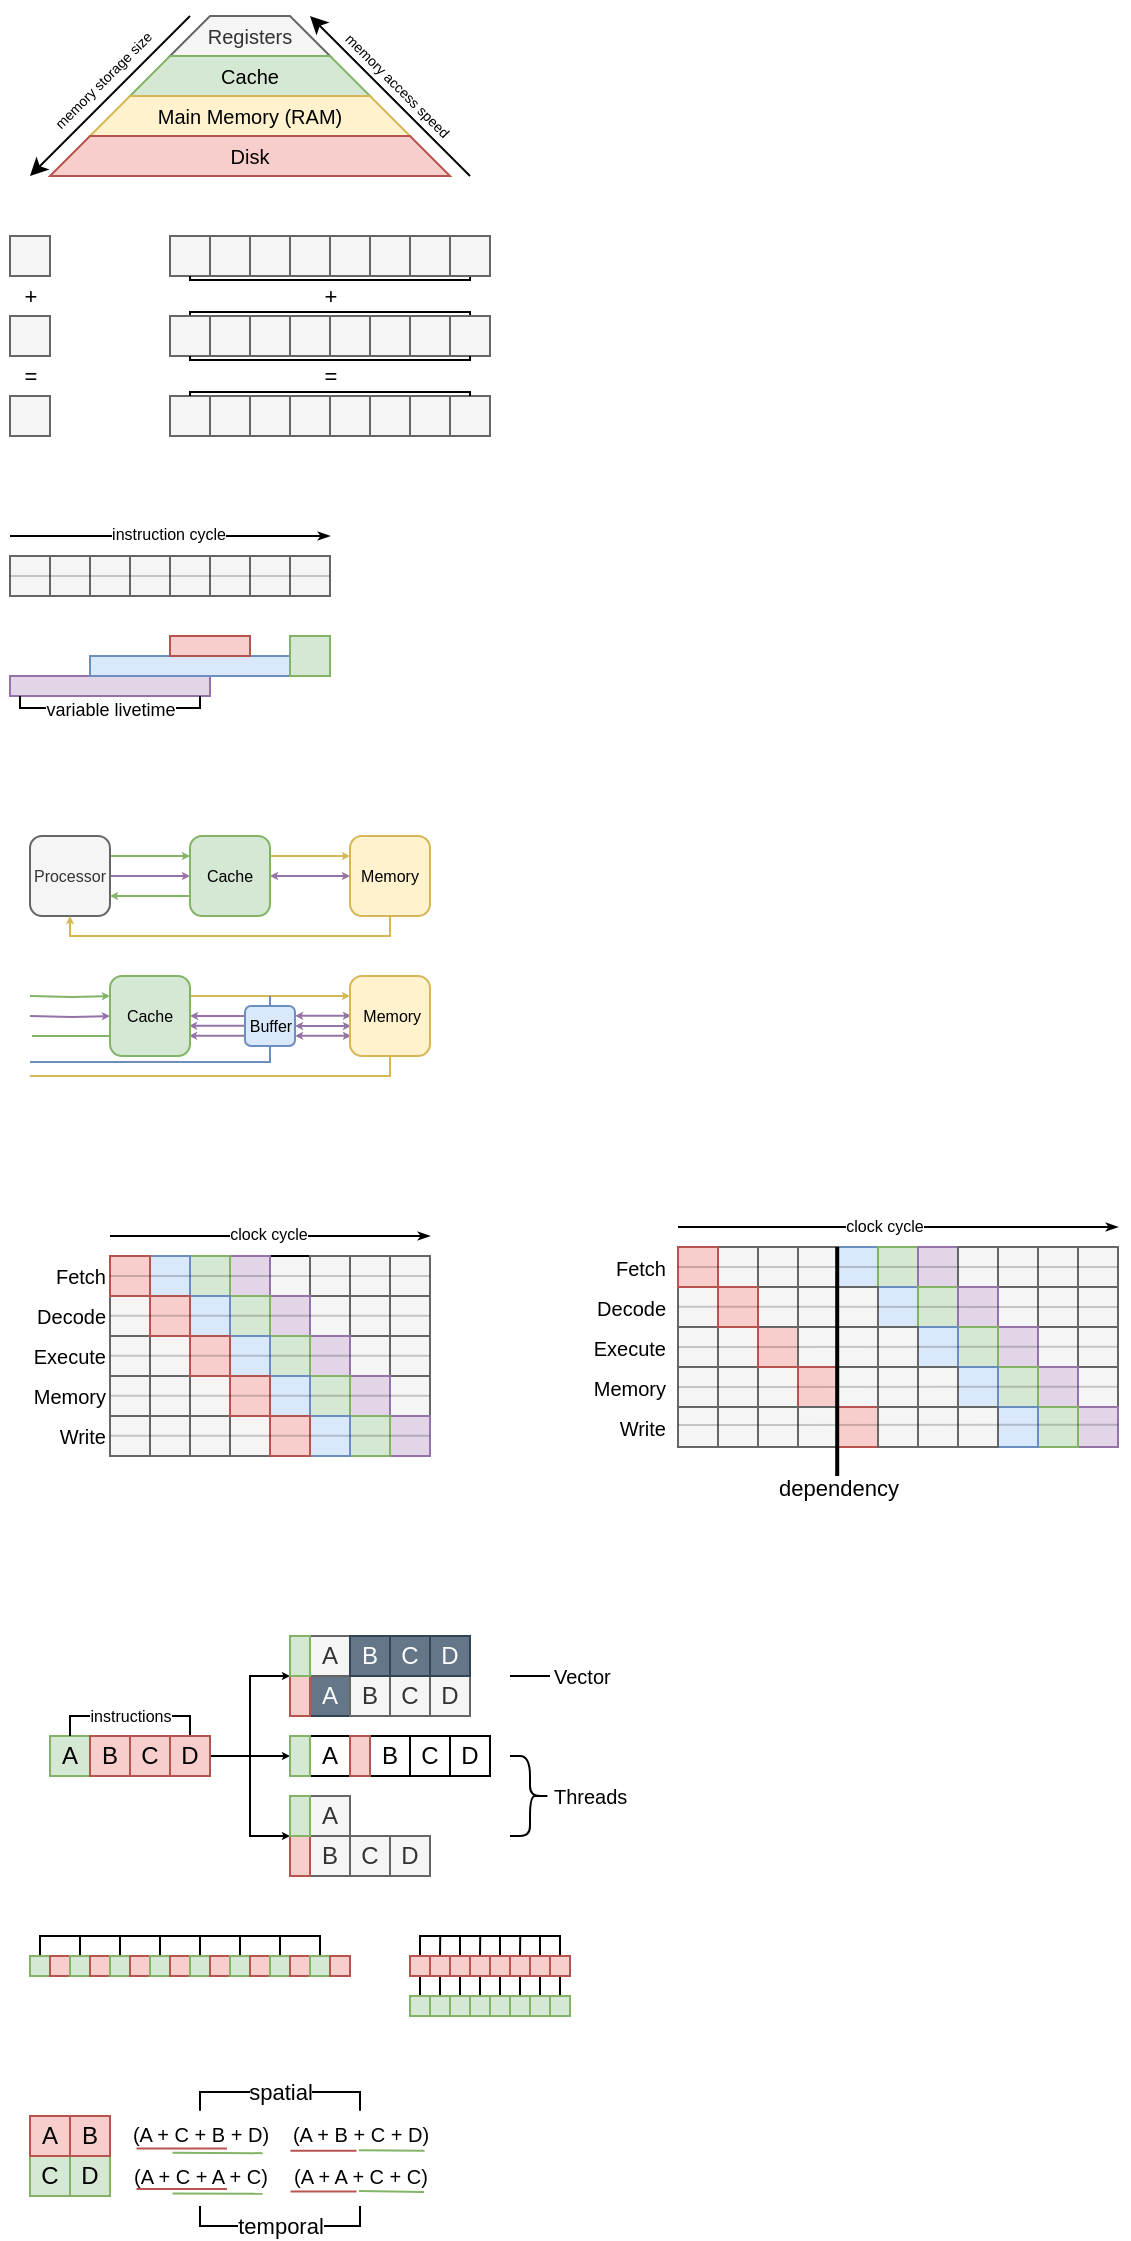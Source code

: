 <mxfile version="21.6.6" type="device" pages="3">
  <diagram id="FbQOJ6LRxfJJJBZ1_lbU" name="Performance">
    <mxGraphModel dx="1097" dy="604" grid="1" gridSize="10" guides="1" tooltips="1" connect="1" arrows="1" fold="1" page="1" pageScale="1" pageWidth="827" pageHeight="1169" math="0" shadow="0">
      <root>
        <mxCell id="0" />
        <mxCell id="1" parent="0" />
        <mxCell id="WYW5K6rG9Z3ZYi5t9aFn-648" value="" style="rounded=0;whiteSpace=wrap;html=1;fillColor=#f5f5f5;fontColor=#333333;strokeColor=#666666;" parent="1" vertex="1">
          <mxGeometry x="564" y="645.5" width="20" height="20" as="geometry" />
        </mxCell>
        <mxCell id="WYW5K6rG9Z3ZYi5t9aFn-650" value="" style="rounded=0;whiteSpace=wrap;html=1;fillColor=#f5f5f5;fontColor=#333333;strokeColor=#666666;" parent="1" vertex="1">
          <mxGeometry x="544" y="645.5" width="20" height="20" as="geometry" />
        </mxCell>
        <mxCell id="WYW5K6rG9Z3ZYi5t9aFn-649" value="" style="rounded=0;whiteSpace=wrap;html=1;fillColor=#f5f5f5;fontColor=#333333;strokeColor=#666666;" parent="1" vertex="1">
          <mxGeometry x="524" y="645.5" width="20" height="20" as="geometry" />
        </mxCell>
        <mxCell id="WYW5K6rG9Z3ZYi5t9aFn-651" value="" style="rounded=0;whiteSpace=wrap;html=1;fillColor=#f5f5f5;fontColor=#333333;strokeColor=#666666;" parent="1" vertex="1">
          <mxGeometry x="564" y="665.5" width="20" height="20" as="geometry" />
        </mxCell>
        <mxCell id="WYW5K6rG9Z3ZYi5t9aFn-653" value="" style="rounded=0;whiteSpace=wrap;html=1;fillColor=#f5f5f5;fontColor=#333333;strokeColor=#666666;" parent="1" vertex="1">
          <mxGeometry x="544" y="665.5" width="20" height="20" as="geometry" />
        </mxCell>
        <mxCell id="WYW5K6rG9Z3ZYi5t9aFn-652" value="" style="rounded=0;whiteSpace=wrap;html=1;fillColor=#f5f5f5;fontColor=#333333;strokeColor=#666666;" parent="1" vertex="1">
          <mxGeometry x="524" y="665.5" width="20" height="20" as="geometry" />
        </mxCell>
        <mxCell id="WYW5K6rG9Z3ZYi5t9aFn-647" value="" style="rounded=0;whiteSpace=wrap;html=1;fillColor=#f5f5f5;fontColor=#333333;strokeColor=#666666;" parent="1" vertex="1">
          <mxGeometry x="384" y="725.5" width="20" height="20" as="geometry" />
        </mxCell>
        <mxCell id="WYW5K6rG9Z3ZYi5t9aFn-645" value="" style="rounded=0;whiteSpace=wrap;html=1;fillColor=#f5f5f5;fontColor=#333333;strokeColor=#666666;" parent="1" vertex="1">
          <mxGeometry x="404" y="725.5" width="20" height="20" as="geometry" />
        </mxCell>
        <mxCell id="WYW5K6rG9Z3ZYi5t9aFn-642" value="" style="rounded=0;whiteSpace=wrap;html=1;fillColor=#f5f5f5;fontColor=#333333;strokeColor=#666666;" parent="1" vertex="1">
          <mxGeometry x="404" y="705.5" width="20" height="20" as="geometry" />
        </mxCell>
        <mxCell id="WYW5K6rG9Z3ZYi5t9aFn-644" value="" style="rounded=0;whiteSpace=wrap;html=1;fillColor=#f5f5f5;fontColor=#333333;strokeColor=#666666;" parent="1" vertex="1">
          <mxGeometry x="384" y="705.5" width="20" height="20" as="geometry" />
        </mxCell>
        <mxCell id="WYW5K6rG9Z3ZYi5t9aFn-646" value="" style="rounded=0;whiteSpace=wrap;html=1;fillColor=#f5f5f5;fontColor=#333333;strokeColor=#666666;" parent="1" vertex="1">
          <mxGeometry x="364" y="725.5" width="20" height="20" as="geometry" />
        </mxCell>
        <mxCell id="WYW5K6rG9Z3ZYi5t9aFn-643" value="" style="rounded=0;whiteSpace=wrap;html=1;fillColor=#f5f5f5;fontColor=#333333;strokeColor=#666666;" parent="1" vertex="1">
          <mxGeometry x="364" y="705.5" width="20" height="20" as="geometry" />
        </mxCell>
        <mxCell id="WYW5K6rG9Z3ZYi5t9aFn-640" value="" style="rounded=0;whiteSpace=wrap;html=1;fillColor=#f5f5f5;fontColor=#333333;strokeColor=#666666;" parent="1" vertex="1">
          <mxGeometry x="364" y="685.5" width="20" height="20" as="geometry" />
        </mxCell>
        <mxCell id="WYW5K6rG9Z3ZYi5t9aFn-641" value="" style="rounded=0;whiteSpace=wrap;html=1;fillColor=#f5f5f5;fontColor=#333333;strokeColor=#666666;" parent="1" vertex="1">
          <mxGeometry x="384" y="685.5" width="20" height="20" as="geometry" />
        </mxCell>
        <mxCell id="WYW5K6rG9Z3ZYi5t9aFn-638" value="" style="rounded=0;whiteSpace=wrap;html=1;fillColor=#f8cecc;strokeColor=#b85450;" parent="1" vertex="1">
          <mxGeometry x="404" y="685.5" width="20" height="20" as="geometry" />
        </mxCell>
        <mxCell id="WYW5K6rG9Z3ZYi5t9aFn-147" value="" style="rounded=0;whiteSpace=wrap;html=1;fillColor=#f5f5f5;fontColor=#333333;strokeColor=#666666;" parent="1" vertex="1">
          <mxGeometry x="30" y="300" width="20" height="20" as="geometry" />
        </mxCell>
        <mxCell id="WYW5K6rG9Z3ZYi5t9aFn-148" value="" style="rounded=0;whiteSpace=wrap;html=1;fillColor=#f5f5f5;fontColor=#333333;strokeColor=#666666;" parent="1" vertex="1">
          <mxGeometry x="50" y="300" width="20" height="20" as="geometry" />
        </mxCell>
        <mxCell id="WYW5K6rG9Z3ZYi5t9aFn-149" value="" style="rounded=0;whiteSpace=wrap;html=1;fillColor=#f5f5f5;fontColor=#333333;strokeColor=#666666;" parent="1" vertex="1">
          <mxGeometry x="70" y="300" width="20" height="20" as="geometry" />
        </mxCell>
        <mxCell id="WYW5K6rG9Z3ZYi5t9aFn-150" value="" style="rounded=0;whiteSpace=wrap;html=1;fillColor=#f5f5f5;fontColor=#333333;strokeColor=#666666;" parent="1" vertex="1">
          <mxGeometry x="90" y="300" width="20" height="20" as="geometry" />
        </mxCell>
        <mxCell id="WYW5K6rG9Z3ZYi5t9aFn-151" value="" style="rounded=0;whiteSpace=wrap;html=1;fillColor=#f5f5f5;fontColor=#333333;strokeColor=#666666;" parent="1" vertex="1">
          <mxGeometry x="110" y="300" width="20" height="20" as="geometry" />
        </mxCell>
        <mxCell id="WYW5K6rG9Z3ZYi5t9aFn-152" value="" style="rounded=0;whiteSpace=wrap;html=1;fillColor=#f5f5f5;fontColor=#333333;strokeColor=#666666;" parent="1" vertex="1">
          <mxGeometry x="130" y="300" width="20" height="20" as="geometry" />
        </mxCell>
        <mxCell id="WYW5K6rG9Z3ZYi5t9aFn-153" value="" style="rounded=0;whiteSpace=wrap;html=1;fillColor=#f5f5f5;fontColor=#333333;strokeColor=#666666;" parent="1" vertex="1">
          <mxGeometry x="150" y="300" width="20" height="20" as="geometry" />
        </mxCell>
        <mxCell id="WYW5K6rG9Z3ZYi5t9aFn-154" value="" style="rounded=0;whiteSpace=wrap;html=1;fillColor=#f5f5f5;fontColor=#333333;strokeColor=#666666;" parent="1" vertex="1">
          <mxGeometry x="170" y="300" width="20" height="20" as="geometry" />
        </mxCell>
        <mxCell id="WYW5K6rG9Z3ZYi5t9aFn-12" value="Registers" style="shape=trapezoid;perimeter=trapezoidPerimeter;whiteSpace=wrap;html=1;fixedSize=1;size=20;fontSize=10;fillColor=#f5f5f5;fontColor=#333333;strokeColor=#666666;" parent="1" vertex="1">
          <mxGeometry x="110" y="30" width="80" height="20" as="geometry" />
        </mxCell>
        <mxCell id="WYW5K6rG9Z3ZYi5t9aFn-21" style="rounded=0;orthogonalLoop=1;jettySize=auto;html=1;startArrow=none;startFill=0;endArrow=classic;endFill=1;" parent="1" edge="1">
          <mxGeometry relative="1" as="geometry">
            <mxPoint x="180" y="30" as="targetPoint" />
            <mxPoint x="260" y="110" as="sourcePoint" />
          </mxGeometry>
        </mxCell>
        <mxCell id="WYW5K6rG9Z3ZYi5t9aFn-22" value="memory access speed" style="edgeLabel;html=1;align=center;verticalAlign=middle;resizable=0;points=[];rotation=45;fontSize=7;" parent="WYW5K6rG9Z3ZYi5t9aFn-21" vertex="1" connectable="0">
          <mxGeometry x="-0.007" y="-1" relative="1" as="geometry">
            <mxPoint x="2" y="-5" as="offset" />
          </mxGeometry>
        </mxCell>
        <mxCell id="WYW5K6rG9Z3ZYi5t9aFn-13" value="Cache" style="shape=trapezoid;perimeter=trapezoidPerimeter;whiteSpace=wrap;html=1;fixedSize=1;size=20;fontSize=10;fillColor=#d5e8d4;strokeColor=#82b366;" parent="1" vertex="1">
          <mxGeometry x="90" y="50" width="120" height="20" as="geometry" />
        </mxCell>
        <mxCell id="WYW5K6rG9Z3ZYi5t9aFn-14" value="Main Memory (RAM)" style="shape=trapezoid;perimeter=trapezoidPerimeter;whiteSpace=wrap;html=1;fixedSize=1;size=20;fontSize=10;fillColor=#fff2cc;strokeColor=#d6b656;" parent="1" vertex="1">
          <mxGeometry x="70" y="70" width="160" height="20" as="geometry" />
        </mxCell>
        <mxCell id="WYW5K6rG9Z3ZYi5t9aFn-15" value="Disk" style="shape=trapezoid;perimeter=trapezoidPerimeter;whiteSpace=wrap;html=1;fixedSize=1;size=20;fontSize=10;fillColor=#f8cecc;strokeColor=#b85450;" parent="1" vertex="1">
          <mxGeometry x="50" y="90" width="200" height="20" as="geometry" />
        </mxCell>
        <mxCell id="WYW5K6rG9Z3ZYi5t9aFn-23" style="rounded=0;orthogonalLoop=1;jettySize=auto;html=1;startArrow=classic;startFill=1;endArrow=none;endFill=0;entryX=0.125;entryY=0;entryDx=0;entryDy=0;entryPerimeter=0;" parent="1" target="WYW5K6rG9Z3ZYi5t9aFn-12" edge="1">
          <mxGeometry relative="1" as="geometry">
            <mxPoint x="90" y="-30" as="targetPoint" />
            <mxPoint x="40" y="110" as="sourcePoint" />
          </mxGeometry>
        </mxCell>
        <mxCell id="WYW5K6rG9Z3ZYi5t9aFn-24" value="memory storage size" style="edgeLabel;html=1;align=center;verticalAlign=middle;resizable=0;points=[];rotation=315;fontSize=7;" parent="WYW5K6rG9Z3ZYi5t9aFn-23" vertex="1" connectable="0">
          <mxGeometry x="-0.007" y="-1" relative="1" as="geometry">
            <mxPoint x="-4" y="-8" as="offset" />
          </mxGeometry>
        </mxCell>
        <mxCell id="WYW5K6rG9Z3ZYi5t9aFn-103" value="+" style="edgeStyle=orthogonalEdgeStyle;rounded=0;orthogonalLoop=1;jettySize=auto;html=1;exitX=0.5;exitY=1;exitDx=0;exitDy=0;entryX=0.5;entryY=0;entryDx=0;entryDy=0;endArrow=none;endFill=0;endSize=6;jumpSize=6;opacity=0;" parent="1" source="WYW5K6rG9Z3ZYi5t9aFn-26" target="WYW5K6rG9Z3ZYi5t9aFn-27" edge="1">
          <mxGeometry relative="1" as="geometry" />
        </mxCell>
        <mxCell id="WYW5K6rG9Z3ZYi5t9aFn-26" value="" style="rounded=0;whiteSpace=wrap;html=1;fillColor=#f5f5f5;fontColor=#333333;strokeColor=#666666;" parent="1" vertex="1">
          <mxGeometry x="30" y="140" width="20" height="20" as="geometry" />
        </mxCell>
        <mxCell id="WYW5K6rG9Z3ZYi5t9aFn-104" value="=" style="edgeStyle=orthogonalEdgeStyle;rounded=0;orthogonalLoop=1;jettySize=auto;html=1;exitX=0.5;exitY=1;exitDx=0;exitDy=0;entryX=0.5;entryY=0;entryDx=0;entryDy=0;endArrow=none;endFill=0;jumpSize=6;opacity=0;" parent="1" source="WYW5K6rG9Z3ZYi5t9aFn-27" target="WYW5K6rG9Z3ZYi5t9aFn-28" edge="1">
          <mxGeometry relative="1" as="geometry" />
        </mxCell>
        <mxCell id="WYW5K6rG9Z3ZYi5t9aFn-27" value="" style="rounded=0;whiteSpace=wrap;html=1;fillColor=#f5f5f5;fontColor=#333333;strokeColor=#666666;" parent="1" vertex="1">
          <mxGeometry x="30" y="180" width="20" height="20" as="geometry" />
        </mxCell>
        <mxCell id="WYW5K6rG9Z3ZYi5t9aFn-28" value="" style="rounded=0;whiteSpace=wrap;html=1;fillColor=#f5f5f5;fontColor=#333333;strokeColor=#666666;" parent="1" vertex="1">
          <mxGeometry x="30" y="220" width="20" height="20" as="geometry" />
        </mxCell>
        <mxCell id="WYW5K6rG9Z3ZYi5t9aFn-70" value="" style="rounded=0;whiteSpace=wrap;html=1;fillColor=#f5f5f5;fontColor=#333333;strokeColor=#666666;" parent="1" vertex="1">
          <mxGeometry x="110" y="140" width="20" height="20" as="geometry" />
        </mxCell>
        <mxCell id="WYW5K6rG9Z3ZYi5t9aFn-98" style="edgeStyle=orthogonalEdgeStyle;rounded=0;orthogonalLoop=1;jettySize=auto;html=1;exitX=0.5;exitY=0;exitDx=0;exitDy=0;entryX=0.5;entryY=0;entryDx=0;entryDy=0;endArrow=none;endFill=0;" parent="1" source="WYW5K6rG9Z3ZYi5t9aFn-71" target="WYW5K6rG9Z3ZYi5t9aFn-92" edge="1">
          <mxGeometry relative="1" as="geometry">
            <mxPoint x="120.0" y="188" as="sourcePoint" />
            <mxPoint x="260" y="188" as="targetPoint" />
            <Array as="points">
              <mxPoint x="120" y="178" />
              <mxPoint x="260" y="178" />
            </Array>
          </mxGeometry>
        </mxCell>
        <mxCell id="WYW5K6rG9Z3ZYi5t9aFn-71" value="" style="rounded=0;whiteSpace=wrap;html=1;fillColor=#f5f5f5;fontColor=#333333;strokeColor=#666666;" parent="1" vertex="1">
          <mxGeometry x="110" y="180" width="20" height="20" as="geometry" />
        </mxCell>
        <mxCell id="WYW5K6rG9Z3ZYi5t9aFn-72" value="" style="rounded=0;whiteSpace=wrap;html=1;fillColor=#f5f5f5;fontColor=#333333;strokeColor=#666666;" parent="1" vertex="1">
          <mxGeometry x="110" y="220" width="20" height="20" as="geometry" />
        </mxCell>
        <mxCell id="WYW5K6rG9Z3ZYi5t9aFn-73" value="" style="rounded=0;whiteSpace=wrap;html=1;fillColor=#f5f5f5;fontColor=#333333;strokeColor=#666666;" parent="1" vertex="1">
          <mxGeometry x="130" y="140" width="20" height="20" as="geometry" />
        </mxCell>
        <mxCell id="WYW5K6rG9Z3ZYi5t9aFn-74" value="" style="rounded=0;whiteSpace=wrap;html=1;fillColor=#f5f5f5;fontColor=#333333;strokeColor=#666666;" parent="1" vertex="1">
          <mxGeometry x="130" y="180" width="20" height="20" as="geometry" />
        </mxCell>
        <mxCell id="WYW5K6rG9Z3ZYi5t9aFn-75" value="" style="rounded=0;whiteSpace=wrap;html=1;fillColor=#f5f5f5;fontColor=#333333;strokeColor=#666666;" parent="1" vertex="1">
          <mxGeometry x="130" y="220" width="20" height="20" as="geometry" />
        </mxCell>
        <mxCell id="WYW5K6rG9Z3ZYi5t9aFn-76" value="" style="rounded=0;whiteSpace=wrap;html=1;fillColor=#f5f5f5;fontColor=#333333;strokeColor=#666666;" parent="1" vertex="1">
          <mxGeometry x="150" y="140" width="20" height="20" as="geometry" />
        </mxCell>
        <mxCell id="WYW5K6rG9Z3ZYi5t9aFn-77" value="" style="rounded=0;whiteSpace=wrap;html=1;fillColor=#f5f5f5;fontColor=#333333;strokeColor=#666666;" parent="1" vertex="1">
          <mxGeometry x="150" y="180" width="20" height="20" as="geometry" />
        </mxCell>
        <mxCell id="WYW5K6rG9Z3ZYi5t9aFn-78" value="" style="rounded=0;whiteSpace=wrap;html=1;fillColor=#f5f5f5;fontColor=#333333;strokeColor=#666666;" parent="1" vertex="1">
          <mxGeometry x="150" y="220" width="20" height="20" as="geometry" />
        </mxCell>
        <mxCell id="WYW5K6rG9Z3ZYi5t9aFn-101" value="+" style="edgeStyle=orthogonalEdgeStyle;rounded=0;orthogonalLoop=1;jettySize=auto;html=1;exitX=1;exitY=1;exitDx=0;exitDy=0;entryX=1;entryY=0;entryDx=0;entryDy=0;endArrow=none;endFill=0;align=center;verticalAlign=middle;spacingLeft=0;spacingRight=0;opacity=0;" parent="1" edge="1">
          <mxGeometry relative="1" as="geometry">
            <mxPoint x="190.0" y="160" as="sourcePoint" />
            <mxPoint x="190.0" y="180" as="targetPoint" />
          </mxGeometry>
        </mxCell>
        <mxCell id="WYW5K6rG9Z3ZYi5t9aFn-79" value="" style="rounded=0;whiteSpace=wrap;html=1;fillColor=#f5f5f5;fontColor=#333333;strokeColor=#666666;" parent="1" vertex="1">
          <mxGeometry x="170" y="140" width="20" height="20" as="geometry" />
        </mxCell>
        <mxCell id="WYW5K6rG9Z3ZYi5t9aFn-80" value="" style="rounded=0;whiteSpace=wrap;html=1;fillColor=#f5f5f5;fontColor=#333333;strokeColor=#666666;" parent="1" vertex="1">
          <mxGeometry x="170" y="180" width="20" height="20" as="geometry" />
        </mxCell>
        <mxCell id="WYW5K6rG9Z3ZYi5t9aFn-81" value="" style="rounded=0;whiteSpace=wrap;html=1;fillColor=#f5f5f5;fontColor=#333333;strokeColor=#666666;" parent="1" vertex="1">
          <mxGeometry x="170" y="220" width="20" height="20" as="geometry" />
        </mxCell>
        <mxCell id="WYW5K6rG9Z3ZYi5t9aFn-82" value="" style="rounded=0;whiteSpace=wrap;html=1;fillColor=#f5f5f5;fontColor=#333333;strokeColor=#666666;" parent="1" vertex="1">
          <mxGeometry x="190" y="140" width="20" height="20" as="geometry" />
        </mxCell>
        <mxCell id="WYW5K6rG9Z3ZYi5t9aFn-102" value="=" style="edgeStyle=orthogonalEdgeStyle;rounded=0;orthogonalLoop=1;jettySize=auto;html=1;exitX=0;exitY=1;exitDx=0;exitDy=0;entryX=1;entryY=0;entryDx=0;entryDy=0;endArrow=none;endFill=0;opacity=0;" parent="1" source="WYW5K6rG9Z3ZYi5t9aFn-83" target="WYW5K6rG9Z3ZYi5t9aFn-81" edge="1">
          <mxGeometry relative="1" as="geometry" />
        </mxCell>
        <mxCell id="WYW5K6rG9Z3ZYi5t9aFn-83" value="" style="rounded=0;whiteSpace=wrap;html=1;fillColor=#f5f5f5;fontColor=#333333;strokeColor=#666666;" parent="1" vertex="1">
          <mxGeometry x="190" y="180" width="20" height="20" as="geometry" />
        </mxCell>
        <mxCell id="WYW5K6rG9Z3ZYi5t9aFn-84" value="" style="rounded=0;whiteSpace=wrap;html=1;fillColor=#f5f5f5;fontColor=#333333;strokeColor=#666666;" parent="1" vertex="1">
          <mxGeometry x="190" y="220" width="20" height="20" as="geometry" />
        </mxCell>
        <mxCell id="WYW5K6rG9Z3ZYi5t9aFn-85" value="" style="rounded=0;whiteSpace=wrap;html=1;fillColor=#f5f5f5;fontColor=#333333;strokeColor=#666666;" parent="1" vertex="1">
          <mxGeometry x="210" y="140" width="20" height="20" as="geometry" />
        </mxCell>
        <mxCell id="WYW5K6rG9Z3ZYi5t9aFn-86" value="" style="rounded=0;whiteSpace=wrap;html=1;fillColor=#f5f5f5;fontColor=#333333;strokeColor=#666666;" parent="1" vertex="1">
          <mxGeometry x="210" y="180" width="20" height="20" as="geometry" />
        </mxCell>
        <mxCell id="WYW5K6rG9Z3ZYi5t9aFn-87" value="" style="rounded=0;whiteSpace=wrap;html=1;fillColor=#f5f5f5;fontColor=#333333;strokeColor=#666666;" parent="1" vertex="1">
          <mxGeometry x="210" y="220" width="20" height="20" as="geometry" />
        </mxCell>
        <mxCell id="WYW5K6rG9Z3ZYi5t9aFn-88" value="" style="rounded=0;whiteSpace=wrap;html=1;fillColor=#f5f5f5;fontColor=#333333;strokeColor=#666666;" parent="1" vertex="1">
          <mxGeometry x="230" y="140" width="20" height="20" as="geometry" />
        </mxCell>
        <mxCell id="WYW5K6rG9Z3ZYi5t9aFn-89" value="" style="rounded=0;whiteSpace=wrap;html=1;fillColor=#f5f5f5;fontColor=#333333;strokeColor=#666666;" parent="1" vertex="1">
          <mxGeometry x="230" y="180" width="20" height="20" as="geometry" />
        </mxCell>
        <mxCell id="WYW5K6rG9Z3ZYi5t9aFn-90" value="" style="rounded=0;whiteSpace=wrap;html=1;fillColor=#f5f5f5;fontColor=#333333;strokeColor=#666666;" parent="1" vertex="1">
          <mxGeometry x="230" y="220" width="20" height="20" as="geometry" />
        </mxCell>
        <mxCell id="WYW5K6rG9Z3ZYi5t9aFn-94" style="edgeStyle=orthogonalEdgeStyle;rounded=0;orthogonalLoop=1;jettySize=auto;html=1;exitX=0.5;exitY=1;exitDx=0;exitDy=0;endArrow=none;endFill=0;" parent="1" source="WYW5K6rG9Z3ZYi5t9aFn-91" edge="1">
          <mxGeometry relative="1" as="geometry">
            <mxPoint x="260" y="152" as="sourcePoint" />
            <mxPoint x="120" y="160" as="targetPoint" />
            <Array as="points">
              <mxPoint x="260" y="162" />
              <mxPoint x="120" y="162" />
            </Array>
          </mxGeometry>
        </mxCell>
        <mxCell id="WYW5K6rG9Z3ZYi5t9aFn-91" value="" style="rounded=0;whiteSpace=wrap;html=1;fillColor=#f5f5f5;fontColor=#333333;strokeColor=#666666;" parent="1" vertex="1">
          <mxGeometry x="250" y="140" width="20" height="20" as="geometry" />
        </mxCell>
        <mxCell id="WYW5K6rG9Z3ZYi5t9aFn-92" value="" style="rounded=0;whiteSpace=wrap;html=1;fillColor=#f5f5f5;fontColor=#333333;strokeColor=#666666;" parent="1" vertex="1">
          <mxGeometry x="250" y="180" width="20" height="20" as="geometry" />
        </mxCell>
        <mxCell id="WYW5K6rG9Z3ZYi5t9aFn-93" value="" style="rounded=0;whiteSpace=wrap;html=1;fillColor=#f5f5f5;fontColor=#333333;strokeColor=#666666;" parent="1" vertex="1">
          <mxGeometry x="250" y="220" width="20" height="20" as="geometry" />
        </mxCell>
        <mxCell id="WYW5K6rG9Z3ZYi5t9aFn-99" style="edgeStyle=orthogonalEdgeStyle;rounded=0;orthogonalLoop=1;jettySize=auto;html=1;exitX=0.5;exitY=1;exitDx=0;exitDy=0;endArrow=none;endFill=0;" parent="1" edge="1">
          <mxGeometry relative="1" as="geometry">
            <mxPoint x="260" y="200" as="sourcePoint" />
            <mxPoint x="120" y="200" as="targetPoint" />
            <Array as="points">
              <mxPoint x="260" y="202" />
              <mxPoint x="120" y="202" />
            </Array>
          </mxGeometry>
        </mxCell>
        <mxCell id="WYW5K6rG9Z3ZYi5t9aFn-100" style="edgeStyle=orthogonalEdgeStyle;rounded=0;orthogonalLoop=1;jettySize=auto;html=1;exitX=0.5;exitY=0;exitDx=0;exitDy=0;entryX=0.5;entryY=0;entryDx=0;entryDy=0;endArrow=none;endFill=0;" parent="1" edge="1">
          <mxGeometry relative="1" as="geometry">
            <mxPoint x="120" y="220" as="sourcePoint" />
            <mxPoint x="260" y="220" as="targetPoint" />
            <Array as="points">
              <mxPoint x="120" y="218" />
              <mxPoint x="260" y="218" />
            </Array>
          </mxGeometry>
        </mxCell>
        <mxCell id="WYW5K6rG9Z3ZYi5t9aFn-128" style="rounded=0;orthogonalLoop=1;jettySize=auto;html=1;startSize=0;endSize=3;endArrow=classicThin;endFill=1;" parent="1" edge="1">
          <mxGeometry relative="1" as="geometry">
            <mxPoint x="190" y="290" as="targetPoint" />
            <mxPoint x="30" y="290" as="sourcePoint" />
          </mxGeometry>
        </mxCell>
        <mxCell id="WYW5K6rG9Z3ZYi5t9aFn-137" value="instruction cycle" style="edgeLabel;html=1;align=center;verticalAlign=middle;resizable=0;points=[];fontSize=8;" parent="WYW5K6rG9Z3ZYi5t9aFn-128" vertex="1" connectable="0">
          <mxGeometry x="-0.212" y="1" relative="1" as="geometry">
            <mxPoint x="16" as="offset" />
          </mxGeometry>
        </mxCell>
        <mxCell id="WYW5K6rG9Z3ZYi5t9aFn-114" value="" style="rounded=0;whiteSpace=wrap;html=1;fillColor=#e1d5e7;strokeColor=#9673a6;" parent="1" vertex="1">
          <mxGeometry x="30" y="360" width="100" height="10" as="geometry" />
        </mxCell>
        <mxCell id="WYW5K6rG9Z3ZYi5t9aFn-115" value="" style="rounded=0;whiteSpace=wrap;html=1;fillColor=#dae8fc;strokeColor=#6c8ebf;" parent="1" vertex="1">
          <mxGeometry x="70" y="350" width="100" height="10" as="geometry" />
        </mxCell>
        <mxCell id="WYW5K6rG9Z3ZYi5t9aFn-124" value="" style="rounded=0;whiteSpace=wrap;html=1;fillColor=#d5e8d4;strokeColor=#82b366;" parent="1" vertex="1">
          <mxGeometry x="170" y="340" width="20" height="20" as="geometry" />
        </mxCell>
        <mxCell id="WYW5K6rG9Z3ZYi5t9aFn-127" value="" style="rounded=0;whiteSpace=wrap;html=1;fillColor=#f8cecc;strokeColor=#b85450;" parent="1" vertex="1">
          <mxGeometry x="110" y="340" width="40" height="10" as="geometry" />
        </mxCell>
        <mxCell id="WYW5K6rG9Z3ZYi5t9aFn-142" style="edgeStyle=orthogonalEdgeStyle;rounded=0;orthogonalLoop=1;jettySize=auto;html=1;endArrow=none;endFill=0;" parent="1" edge="1">
          <mxGeometry relative="1" as="geometry">
            <mxPoint x="35" y="370" as="sourcePoint" />
            <mxPoint x="125" y="370" as="targetPoint" />
            <Array as="points">
              <mxPoint x="35" y="376" />
              <mxPoint x="125" y="376" />
            </Array>
          </mxGeometry>
        </mxCell>
        <mxCell id="WYW5K6rG9Z3ZYi5t9aFn-143" value="variable livetime" style="edgeLabel;html=1;align=center;verticalAlign=middle;resizable=0;points=[];fontSize=9;" parent="WYW5K6rG9Z3ZYi5t9aFn-142" vertex="1" connectable="0">
          <mxGeometry x="-0.157" y="1" relative="1" as="geometry">
            <mxPoint x="8" y="2" as="offset" />
          </mxGeometry>
        </mxCell>
        <mxCell id="WYW5K6rG9Z3ZYi5t9aFn-155" style="rounded=0;orthogonalLoop=1;jettySize=auto;html=1;exitX=0;exitY=0.5;exitDx=0;exitDy=0;entryX=1;entryY=0.5;entryDx=0;entryDy=0;endArrow=none;endFill=0;strokeWidth=1;jumpSize=0;fillColor=#eeeeee;strokeColor=default;opacity=20;" parent="1" source="WYW5K6rG9Z3ZYi5t9aFn-147" target="WYW5K6rG9Z3ZYi5t9aFn-154" edge="1">
          <mxGeometry relative="1" as="geometry" />
        </mxCell>
        <mxCell id="WYW5K6rG9Z3ZYi5t9aFn-161" style="edgeStyle=orthogonalEdgeStyle;rounded=0;orthogonalLoop=1;jettySize=auto;html=1;exitX=1;exitY=0.25;exitDx=0;exitDy=0;entryX=0;entryY=0.25;entryDx=0;entryDy=0;fillColor=#d5e8d4;strokeColor=#82b366;endSize=1;" parent="1" source="WYW5K6rG9Z3ZYi5t9aFn-158" target="WYW5K6rG9Z3ZYi5t9aFn-160" edge="1">
          <mxGeometry relative="1" as="geometry" />
        </mxCell>
        <mxCell id="WYW5K6rG9Z3ZYi5t9aFn-177" style="edgeStyle=orthogonalEdgeStyle;rounded=0;orthogonalLoop=1;jettySize=auto;html=1;exitX=1;exitY=0.5;exitDx=0;exitDy=0;entryX=0;entryY=0.5;entryDx=0;entryDy=0;fillColor=#e1d5e7;strokeColor=#9673a6;endSize=1;startSize=1;startArrow=none;startFill=0;" parent="1" source="WYW5K6rG9Z3ZYi5t9aFn-158" target="WYW5K6rG9Z3ZYi5t9aFn-160" edge="1">
          <mxGeometry relative="1" as="geometry" />
        </mxCell>
        <mxCell id="WYW5K6rG9Z3ZYi5t9aFn-158" value="Processor" style="rounded=1;whiteSpace=wrap;html=1;fontSize=8;fillColor=#f5f5f5;fontColor=#333333;strokeColor=#666666;" parent="1" vertex="1">
          <mxGeometry x="40" y="440" width="40" height="40" as="geometry" />
        </mxCell>
        <mxCell id="WYW5K6rG9Z3ZYi5t9aFn-174" style="edgeStyle=orthogonalEdgeStyle;rounded=0;orthogonalLoop=1;jettySize=auto;html=1;exitX=0.5;exitY=1;exitDx=0;exitDy=0;entryX=0.5;entryY=1;entryDx=0;entryDy=0;fillColor=#fff2cc;strokeColor=#d6b656;endSize=1;" parent="1" source="WYW5K6rG9Z3ZYi5t9aFn-159" target="WYW5K6rG9Z3ZYi5t9aFn-158" edge="1">
          <mxGeometry relative="1" as="geometry">
            <Array as="points">
              <mxPoint x="220" y="490" />
              <mxPoint x="60" y="490" />
            </Array>
          </mxGeometry>
        </mxCell>
        <mxCell id="WYW5K6rG9Z3ZYi5t9aFn-159" value="Memory" style="rounded=1;whiteSpace=wrap;html=1;fontSize=8;fillColor=#fff2cc;strokeColor=#d6b656;" parent="1" vertex="1">
          <mxGeometry x="200" y="440" width="40" height="40" as="geometry" />
        </mxCell>
        <mxCell id="WYW5K6rG9Z3ZYi5t9aFn-162" style="edgeStyle=orthogonalEdgeStyle;rounded=0;orthogonalLoop=1;jettySize=auto;html=1;exitX=0;exitY=0.75;exitDx=0;exitDy=0;entryX=1;entryY=0.75;entryDx=0;entryDy=0;fillColor=#d5e8d4;strokeColor=#82b366;endSize=1;" parent="1" source="WYW5K6rG9Z3ZYi5t9aFn-160" target="WYW5K6rG9Z3ZYi5t9aFn-158" edge="1">
          <mxGeometry relative="1" as="geometry" />
        </mxCell>
        <mxCell id="WYW5K6rG9Z3ZYi5t9aFn-163" style="edgeStyle=orthogonalEdgeStyle;rounded=0;orthogonalLoop=1;jettySize=auto;html=1;exitX=1;exitY=0.25;exitDx=0;exitDy=0;entryX=0;entryY=0.25;entryDx=0;entryDy=0;fillColor=#fff2cc;strokeColor=#d6b656;endSize=1;" parent="1" source="WYW5K6rG9Z3ZYi5t9aFn-160" target="WYW5K6rG9Z3ZYi5t9aFn-159" edge="1">
          <mxGeometry relative="1" as="geometry" />
        </mxCell>
        <mxCell id="WYW5K6rG9Z3ZYi5t9aFn-178" style="edgeStyle=orthogonalEdgeStyle;rounded=0;orthogonalLoop=1;jettySize=auto;html=1;exitX=1;exitY=0.5;exitDx=0;exitDy=0;entryX=0;entryY=0.5;entryDx=0;entryDy=0;strokeWidth=1;fillColor=#e1d5e7;strokeColor=#9673a6;endSize=1;startArrow=classic;startFill=1;startSize=1;" parent="1" source="WYW5K6rG9Z3ZYi5t9aFn-160" target="WYW5K6rG9Z3ZYi5t9aFn-159" edge="1">
          <mxGeometry relative="1" as="geometry" />
        </mxCell>
        <mxCell id="WYW5K6rG9Z3ZYi5t9aFn-160" value="Cache" style="rounded=1;whiteSpace=wrap;html=1;fontSize=8;fillColor=#d5e8d4;strokeColor=#82b366;" parent="1" vertex="1">
          <mxGeometry x="120" y="440" width="40" height="40" as="geometry" />
        </mxCell>
        <mxCell id="WYW5K6rG9Z3ZYi5t9aFn-229" style="edgeStyle=orthogonalEdgeStyle;rounded=0;orthogonalLoop=1;jettySize=auto;html=1;exitX=1;exitY=0.25;exitDx=0;exitDy=0;entryX=0;entryY=0.25;entryDx=0;entryDy=0;fillColor=#fff2cc;strokeColor=#d6b656;endSize=1;" parent="1" source="WYW5K6rG9Z3ZYi5t9aFn-189" target="WYW5K6rG9Z3ZYi5t9aFn-185" edge="1">
          <mxGeometry relative="1" as="geometry" />
        </mxCell>
        <mxCell id="WYW5K6rG9Z3ZYi5t9aFn-216" style="edgeStyle=orthogonalEdgeStyle;rounded=0;orthogonalLoop=1;jettySize=auto;html=1;entryX=0;entryY=0.25;entryDx=0;entryDy=0;fillColor=#d5e8d4;strokeColor=#82b366;endSize=1;" parent="1" target="WYW5K6rG9Z3ZYi5t9aFn-189" edge="1">
          <mxGeometry relative="1" as="geometry">
            <mxPoint x="40" y="520" as="sourcePoint" />
            <mxPoint x="60" y="519.75" as="targetPoint" />
          </mxGeometry>
        </mxCell>
        <mxCell id="WYW5K6rG9Z3ZYi5t9aFn-217" style="edgeStyle=orthogonalEdgeStyle;rounded=0;orthogonalLoop=1;jettySize=auto;html=1;entryX=0;entryY=0.5;entryDx=0;entryDy=0;fillColor=#e1d5e7;strokeColor=#9673a6;endSize=1;startSize=1;startArrow=none;startFill=0;" parent="1" target="WYW5K6rG9Z3ZYi5t9aFn-189" edge="1">
          <mxGeometry relative="1" as="geometry">
            <mxPoint x="40" y="530" as="sourcePoint" />
            <mxPoint x="60" y="529.75" as="targetPoint" />
          </mxGeometry>
        </mxCell>
        <mxCell id="WYW5K6rG9Z3ZYi5t9aFn-218" style="edgeStyle=orthogonalEdgeStyle;rounded=0;orthogonalLoop=1;jettySize=auto;html=1;exitX=0;exitY=0.75;exitDx=0;exitDy=0;fillColor=#d5e8d4;strokeColor=#82b366;endSize=1;endArrow=none;endFill=0;" parent="1" source="WYW5K6rG9Z3ZYi5t9aFn-189" edge="1">
          <mxGeometry relative="1" as="geometry">
            <mxPoint x="60" y="539.75" as="sourcePoint" />
            <mxPoint x="41" y="540" as="targetPoint" />
          </mxGeometry>
        </mxCell>
        <mxCell id="WYW5K6rG9Z3ZYi5t9aFn-219" style="edgeStyle=orthogonalEdgeStyle;rounded=0;orthogonalLoop=1;jettySize=auto;html=1;exitX=0.5;exitY=1;exitDx=0;exitDy=0;fillColor=#fff2cc;strokeColor=#d6b656;endSize=1;endArrow=none;endFill=0;" parent="1" edge="1">
          <mxGeometry relative="1" as="geometry">
            <mxPoint x="220" y="550" as="sourcePoint" />
            <mxPoint x="40" y="560" as="targetPoint" />
            <Array as="points">
              <mxPoint x="220" y="560" />
              <mxPoint x="40" y="560" />
            </Array>
          </mxGeometry>
        </mxCell>
        <mxCell id="WYW5K6rG9Z3ZYi5t9aFn-231" style="edgeStyle=orthogonalEdgeStyle;rounded=0;orthogonalLoop=1;jettySize=auto;html=1;exitX=0;exitY=0.25;exitDx=0;exitDy=0;entryX=1;entryY=0.5;entryDx=0;entryDy=0;fillColor=#e1d5e7;strokeColor=#9673a6;endSize=1;" parent="1" source="WYW5K6rG9Z3ZYi5t9aFn-230" target="WYW5K6rG9Z3ZYi5t9aFn-189" edge="1">
          <mxGeometry relative="1" as="geometry" />
        </mxCell>
        <mxCell id="WYW5K6rG9Z3ZYi5t9aFn-232" style="edgeStyle=orthogonalEdgeStyle;rounded=0;orthogonalLoop=1;jettySize=auto;html=1;exitX=0;exitY=0.25;exitDx=0;exitDy=0;entryX=1;entryY=0.5;entryDx=0;entryDy=0;fillColor=#e1d5e7;strokeColor=#9673a6;endSize=1;" parent="1" edge="1">
          <mxGeometry relative="1" as="geometry">
            <mxPoint x="147.5" y="534.92" as="sourcePoint" />
            <mxPoint x="119.5" y="534.92" as="targetPoint" />
          </mxGeometry>
        </mxCell>
        <mxCell id="WYW5K6rG9Z3ZYi5t9aFn-233" style="edgeStyle=orthogonalEdgeStyle;rounded=0;orthogonalLoop=1;jettySize=auto;html=1;exitX=0;exitY=0.25;exitDx=0;exitDy=0;entryX=1;entryY=0.5;entryDx=0;entryDy=0;fillColor=#e1d5e7;strokeColor=#9673a6;endSize=1;" parent="1" edge="1">
          <mxGeometry relative="1" as="geometry">
            <mxPoint x="147.5" y="539.92" as="sourcePoint" />
            <mxPoint x="119.5" y="539.92" as="targetPoint" />
          </mxGeometry>
        </mxCell>
        <mxCell id="WYW5K6rG9Z3ZYi5t9aFn-234" style="edgeStyle=orthogonalEdgeStyle;rounded=0;orthogonalLoop=1;jettySize=auto;html=1;exitX=0;exitY=0.25;exitDx=0;exitDy=0;entryX=1;entryY=0.5;entryDx=0;entryDy=0;fillColor=#e1d5e7;strokeColor=#9673a6;endSize=1;startSize=1;startArrow=classic;startFill=1;" parent="1" edge="1">
          <mxGeometry relative="1" as="geometry">
            <mxPoint x="200.5" y="529.92" as="sourcePoint" />
            <mxPoint x="172.5" y="529.92" as="targetPoint" />
          </mxGeometry>
        </mxCell>
        <mxCell id="WYW5K6rG9Z3ZYi5t9aFn-235" style="edgeStyle=orthogonalEdgeStyle;rounded=0;orthogonalLoop=1;jettySize=auto;html=1;exitX=0;exitY=0.25;exitDx=0;exitDy=0;entryX=1;entryY=0.5;entryDx=0;entryDy=0;fillColor=#e1d5e7;strokeColor=#9673a6;endSize=1;startArrow=classic;startFill=1;startSize=1;" parent="1" edge="1">
          <mxGeometry relative="1" as="geometry">
            <mxPoint x="200.5" y="535" as="sourcePoint" />
            <mxPoint x="172.5" y="535" as="targetPoint" />
          </mxGeometry>
        </mxCell>
        <mxCell id="WYW5K6rG9Z3ZYi5t9aFn-236" style="edgeStyle=orthogonalEdgeStyle;rounded=0;orthogonalLoop=1;jettySize=auto;html=1;exitX=0;exitY=0.25;exitDx=0;exitDy=0;entryX=1;entryY=0.5;entryDx=0;entryDy=0;fillColor=#e1d5e7;strokeColor=#9673a6;endSize=1;startArrow=classic;startFill=1;startSize=1;" parent="1" edge="1">
          <mxGeometry relative="1" as="geometry">
            <mxPoint x="200.5" y="539.92" as="sourcePoint" />
            <mxPoint x="172.5" y="539.92" as="targetPoint" />
          </mxGeometry>
        </mxCell>
        <mxCell id="WYW5K6rG9Z3ZYi5t9aFn-185" value="&amp;nbsp;Memory" style="rounded=1;whiteSpace=wrap;html=1;fontSize=8;fillColor=#fff2cc;strokeColor=#d6b656;" parent="1" vertex="1">
          <mxGeometry x="200" y="510" width="40" height="40" as="geometry" />
        </mxCell>
        <mxCell id="WYW5K6rG9Z3ZYi5t9aFn-237" style="edgeStyle=orthogonalEdgeStyle;rounded=0;orthogonalLoop=1;jettySize=auto;html=1;exitX=0.5;exitY=0;exitDx=0;exitDy=0;fillColor=#dae8fc;strokeColor=#6c8ebf;endArrow=none;endFill=0;endSize=1;startSize=1;startArrow=none;startFill=0;" parent="1" edge="1">
          <mxGeometry relative="1" as="geometry">
            <mxPoint x="160" y="520" as="targetPoint" />
            <mxPoint x="160.0" y="525" as="sourcePoint" />
          </mxGeometry>
        </mxCell>
        <mxCell id="WYW5K6rG9Z3ZYi5t9aFn-240" style="edgeStyle=elbowEdgeStyle;rounded=0;orthogonalLoop=1;jettySize=auto;html=1;exitX=0.5;exitY=1;exitDx=0;exitDy=0;elbow=vertical;fillColor=#dae8fc;strokeColor=#6c8ebf;startArrow=none;startFill=0;endArrow=none;endFill=0;endSize=1;startSize=1;" parent="1" source="WYW5K6rG9Z3ZYi5t9aFn-230" edge="1">
          <mxGeometry relative="1" as="geometry">
            <mxPoint x="40" y="553" as="targetPoint" />
            <mxPoint x="160.0" y="548" as="sourcePoint" />
            <Array as="points">
              <mxPoint x="100" y="553" />
            </Array>
          </mxGeometry>
        </mxCell>
        <mxCell id="WYW5K6rG9Z3ZYi5t9aFn-230" value="Buffer" style="rounded=1;whiteSpace=wrap;html=1;fontSize=8;fillColor=#dae8fc;strokeColor=#6c8ebf;" parent="1" vertex="1">
          <mxGeometry x="147.5" y="525" width="25" height="20" as="geometry" />
        </mxCell>
        <mxCell id="WYW5K6rG9Z3ZYi5t9aFn-189" value="Cache" style="rounded=1;whiteSpace=wrap;html=1;fontSize=8;fillColor=#d5e8d4;strokeColor=#82b366;" parent="1" vertex="1">
          <mxGeometry x="80" y="510" width="40" height="40" as="geometry" />
        </mxCell>
        <mxCell id="WYW5K6rG9Z3ZYi5t9aFn-245" value="" style="rounded=0;whiteSpace=wrap;html=1;fillColor=#f5f5f5;fontColor=#333333;strokeColor=default;spacing=0;" parent="1" vertex="1">
          <mxGeometry x="160" y="650" width="20" height="20" as="geometry" />
        </mxCell>
        <mxCell id="WYW5K6rG9Z3ZYi5t9aFn-244" value="" style="rounded=0;whiteSpace=wrap;html=1;fillColor=#e1d5e7;strokeColor=#9673a6;" parent="1" vertex="1">
          <mxGeometry x="140" y="650" width="20" height="20" as="geometry" />
        </mxCell>
        <mxCell id="WYW5K6rG9Z3ZYi5t9aFn-246" value="" style="rounded=0;whiteSpace=wrap;html=1;fillColor=#f5f5f5;fontColor=#333333;strokeColor=#666666;" parent="1" vertex="1">
          <mxGeometry x="180" y="650" width="20" height="20" as="geometry" />
        </mxCell>
        <mxCell id="WYW5K6rG9Z3ZYi5t9aFn-247" value="" style="rounded=0;whiteSpace=wrap;html=1;fillColor=#f5f5f5;fontColor=#333333;strokeColor=#666666;" parent="1" vertex="1">
          <mxGeometry x="200" y="650" width="20" height="20" as="geometry" />
        </mxCell>
        <mxCell id="WYW5K6rG9Z3ZYi5t9aFn-248" value="" style="rounded=0;whiteSpace=wrap;html=1;fillColor=#f5f5f5;fontColor=#333333;strokeColor=#666666;" parent="1" vertex="1">
          <mxGeometry x="220" y="650" width="20" height="20" as="geometry" />
        </mxCell>
        <mxCell id="WYW5K6rG9Z3ZYi5t9aFn-249" style="rounded=0;orthogonalLoop=1;jettySize=auto;html=1;startSize=0;endSize=3;endArrow=classicThin;endFill=1;" parent="1" edge="1">
          <mxGeometry relative="1" as="geometry">
            <mxPoint x="240" y="640" as="targetPoint" />
            <mxPoint x="80" y="640" as="sourcePoint" />
          </mxGeometry>
        </mxCell>
        <mxCell id="WYW5K6rG9Z3ZYi5t9aFn-250" value="clock cycle" style="edgeLabel;html=1;align=center;verticalAlign=middle;resizable=0;points=[];fontSize=8;" parent="WYW5K6rG9Z3ZYi5t9aFn-249" vertex="1" connectable="0">
          <mxGeometry x="-0.212" y="1" relative="1" as="geometry">
            <mxPoint x="16" as="offset" />
          </mxGeometry>
        </mxCell>
        <mxCell id="WYW5K6rG9Z3ZYi5t9aFn-267" value="" style="rounded=0;whiteSpace=wrap;html=1;fillColor=#f5f5f5;fontColor=#333333;strokeColor=#666666;" parent="1" vertex="1">
          <mxGeometry x="80" y="670" width="20" height="20" as="geometry" />
        </mxCell>
        <mxCell id="WYW5K6rG9Z3ZYi5t9aFn-272" value="" style="rounded=0;whiteSpace=wrap;html=1;fillColor=#f5f5f5;fontColor=#333333;strokeColor=#666666;" parent="1" vertex="1">
          <mxGeometry x="180" y="670" width="20" height="20" as="geometry" />
        </mxCell>
        <mxCell id="WYW5K6rG9Z3ZYi5t9aFn-273" value="" style="rounded=0;whiteSpace=wrap;html=1;fillColor=#f5f5f5;fontColor=#333333;strokeColor=#666666;" parent="1" vertex="1">
          <mxGeometry x="200" y="670" width="20" height="20" as="geometry" />
        </mxCell>
        <mxCell id="WYW5K6rG9Z3ZYi5t9aFn-274" value="" style="rounded=0;whiteSpace=wrap;html=1;fillColor=#f5f5f5;fontColor=#333333;strokeColor=#666666;" parent="1" vertex="1">
          <mxGeometry x="220" y="670" width="20" height="20" as="geometry" />
        </mxCell>
        <mxCell id="WYW5K6rG9Z3ZYi5t9aFn-275" value="" style="rounded=0;whiteSpace=wrap;html=1;fillColor=#f5f5f5;fontColor=#333333;strokeColor=#666666;" parent="1" vertex="1">
          <mxGeometry x="80" y="690" width="20" height="20" as="geometry" />
        </mxCell>
        <mxCell id="WYW5K6rG9Z3ZYi5t9aFn-276" value="" style="rounded=0;whiteSpace=wrap;html=1;fillColor=#f5f5f5;fontColor=#333333;strokeColor=#666666;" parent="1" vertex="1">
          <mxGeometry x="100" y="690" width="20" height="20" as="geometry" />
        </mxCell>
        <mxCell id="WYW5K6rG9Z3ZYi5t9aFn-281" value="" style="rounded=0;whiteSpace=wrap;html=1;fillColor=#f5f5f5;fontColor=#333333;strokeColor=#666666;" parent="1" vertex="1">
          <mxGeometry x="200" y="690" width="20" height="20" as="geometry" />
        </mxCell>
        <mxCell id="WYW5K6rG9Z3ZYi5t9aFn-282" value="" style="rounded=0;whiteSpace=wrap;html=1;fillColor=#f5f5f5;fontColor=#333333;strokeColor=#666666;" parent="1" vertex="1">
          <mxGeometry x="220" y="690" width="20" height="20" as="geometry" />
        </mxCell>
        <mxCell id="WYW5K6rG9Z3ZYi5t9aFn-283" value="" style="rounded=0;whiteSpace=wrap;html=1;fillColor=#f5f5f5;fontColor=#333333;strokeColor=#666666;" parent="1" vertex="1">
          <mxGeometry x="80" y="710" width="20" height="20" as="geometry" />
        </mxCell>
        <mxCell id="WYW5K6rG9Z3ZYi5t9aFn-284" value="" style="rounded=0;whiteSpace=wrap;html=1;fillColor=#f5f5f5;fontColor=#333333;strokeColor=#666666;" parent="1" vertex="1">
          <mxGeometry x="100" y="710" width="20" height="20" as="geometry" />
        </mxCell>
        <mxCell id="WYW5K6rG9Z3ZYi5t9aFn-285" value="" style="rounded=0;whiteSpace=wrap;html=1;fillColor=#f5f5f5;fontColor=#333333;strokeColor=#666666;" parent="1" vertex="1">
          <mxGeometry x="120" y="710" width="20" height="20" as="geometry" />
        </mxCell>
        <mxCell id="WYW5K6rG9Z3ZYi5t9aFn-290" value="" style="rounded=0;whiteSpace=wrap;html=1;fillColor=#f5f5f5;fontColor=#333333;strokeColor=#666666;" parent="1" vertex="1">
          <mxGeometry x="220" y="710" width="20" height="20" as="geometry" />
        </mxCell>
        <mxCell id="WYW5K6rG9Z3ZYi5t9aFn-291" value="" style="rounded=0;whiteSpace=wrap;html=1;fillColor=#f5f5f5;fontColor=#333333;strokeColor=#666666;" parent="1" vertex="1">
          <mxGeometry x="80" y="730" width="20" height="20" as="geometry" />
        </mxCell>
        <mxCell id="WYW5K6rG9Z3ZYi5t9aFn-292" value="" style="rounded=0;whiteSpace=wrap;html=1;fillColor=#f5f5f5;fontColor=#333333;strokeColor=#666666;" parent="1" vertex="1">
          <mxGeometry x="100" y="730" width="20" height="20" as="geometry" />
        </mxCell>
        <mxCell id="WYW5K6rG9Z3ZYi5t9aFn-293" value="" style="rounded=0;whiteSpace=wrap;html=1;fillColor=#f5f5f5;fontColor=#333333;strokeColor=#666666;" parent="1" vertex="1">
          <mxGeometry x="120" y="730" width="20" height="20" as="geometry" />
        </mxCell>
        <mxCell id="WYW5K6rG9Z3ZYi5t9aFn-294" value="" style="rounded=0;whiteSpace=wrap;html=1;fillColor=#f5f5f5;fontColor=#333333;strokeColor=#666666;" parent="1" vertex="1">
          <mxGeometry x="140" y="730" width="20" height="20" as="geometry" />
        </mxCell>
        <mxCell id="WYW5K6rG9Z3ZYi5t9aFn-299" value="Fetch" style="text;html=1;strokeColor=none;fillColor=none;align=right;verticalAlign=middle;whiteSpace=wrap;rounded=0;fontSize=10;" parent="1" vertex="1">
          <mxGeometry x="30" y="650" width="50" height="20" as="geometry" />
        </mxCell>
        <mxCell id="WYW5K6rG9Z3ZYi5t9aFn-300" value="Decode" style="text;html=1;strokeColor=none;fillColor=none;align=right;verticalAlign=middle;whiteSpace=wrap;rounded=0;fontSize=10;" parent="1" vertex="1">
          <mxGeometry x="30" y="670" width="50" height="20" as="geometry" />
        </mxCell>
        <mxCell id="WYW5K6rG9Z3ZYi5t9aFn-301" value="Execute" style="text;html=1;strokeColor=none;fillColor=none;align=right;verticalAlign=middle;whiteSpace=wrap;rounded=0;fontSize=10;" parent="1" vertex="1">
          <mxGeometry x="30" y="690" width="50" height="20" as="geometry" />
        </mxCell>
        <mxCell id="WYW5K6rG9Z3ZYi5t9aFn-302" value="Memory" style="text;html=1;strokeColor=none;fillColor=none;align=right;verticalAlign=middle;whiteSpace=wrap;rounded=0;fontSize=10;" parent="1" vertex="1">
          <mxGeometry x="30" y="710" width="50" height="20" as="geometry" />
        </mxCell>
        <mxCell id="WYW5K6rG9Z3ZYi5t9aFn-303" value="Write" style="text;html=1;strokeColor=none;fillColor=none;align=right;verticalAlign=middle;whiteSpace=wrap;rounded=0;fontSize=10;" parent="1" vertex="1">
          <mxGeometry x="30" y="730" width="50" height="20" as="geometry" />
        </mxCell>
        <mxCell id="WYW5K6rG9Z3ZYi5t9aFn-271" value="" style="rounded=0;whiteSpace=wrap;html=1;fillColor=#e1d5e7;strokeColor=#9673a6;" parent="1" vertex="1">
          <mxGeometry x="160" y="670" width="20" height="20" as="geometry" />
        </mxCell>
        <mxCell id="WYW5K6rG9Z3ZYi5t9aFn-280" value="" style="rounded=0;whiteSpace=wrap;html=1;fillColor=#e1d5e7;strokeColor=#9673a6;" parent="1" vertex="1">
          <mxGeometry x="180" y="690" width="20" height="20" as="geometry" />
        </mxCell>
        <mxCell id="WYW5K6rG9Z3ZYi5t9aFn-289" value="" style="rounded=0;whiteSpace=wrap;html=1;fillColor=#e1d5e7;strokeColor=#9673a6;" parent="1" vertex="1">
          <mxGeometry x="200" y="710" width="20" height="20" as="geometry" />
        </mxCell>
        <mxCell id="WYW5K6rG9Z3ZYi5t9aFn-298" value="" style="rounded=0;whiteSpace=wrap;html=1;fillColor=#e1d5e7;strokeColor=#9673a6;" parent="1" vertex="1">
          <mxGeometry x="220" y="730" width="20" height="20" as="geometry" />
        </mxCell>
        <mxCell id="WYW5K6rG9Z3ZYi5t9aFn-243" value="" style="rounded=0;whiteSpace=wrap;html=1;fillColor=#d5e8d4;strokeColor=#82b366;" parent="1" vertex="1">
          <mxGeometry x="120" y="650" width="20" height="20" as="geometry" />
        </mxCell>
        <mxCell id="WYW5K6rG9Z3ZYi5t9aFn-270" value="" style="rounded=0;whiteSpace=wrap;html=1;fillColor=#d5e8d4;strokeColor=#82b366;" parent="1" vertex="1">
          <mxGeometry x="140" y="670" width="20" height="20" as="geometry" />
        </mxCell>
        <mxCell id="WYW5K6rG9Z3ZYi5t9aFn-279" value="" style="rounded=0;whiteSpace=wrap;html=1;fillColor=#d5e8d4;strokeColor=#82b366;" parent="1" vertex="1">
          <mxGeometry x="160" y="690" width="20" height="20" as="geometry" />
        </mxCell>
        <mxCell id="WYW5K6rG9Z3ZYi5t9aFn-288" value="" style="rounded=0;whiteSpace=wrap;html=1;fillColor=#d5e8d4;strokeColor=#82b366;" parent="1" vertex="1">
          <mxGeometry x="180" y="710" width="20" height="20" as="geometry" />
        </mxCell>
        <mxCell id="WYW5K6rG9Z3ZYi5t9aFn-297" value="" style="rounded=0;whiteSpace=wrap;html=1;fillColor=#d5e8d4;strokeColor=#82b366;" parent="1" vertex="1">
          <mxGeometry x="200" y="730" width="20" height="20" as="geometry" />
        </mxCell>
        <mxCell id="WYW5K6rG9Z3ZYi5t9aFn-242" value="" style="rounded=0;whiteSpace=wrap;html=1;fillColor=#dae8fc;strokeColor=#6c8ebf;" parent="1" vertex="1">
          <mxGeometry x="100" y="650" width="20" height="20" as="geometry" />
        </mxCell>
        <mxCell id="WYW5K6rG9Z3ZYi5t9aFn-269" value="" style="rounded=0;whiteSpace=wrap;html=1;fillColor=#dae8fc;strokeColor=#6c8ebf;" parent="1" vertex="1">
          <mxGeometry x="120" y="670" width="20" height="20" as="geometry" />
        </mxCell>
        <mxCell id="WYW5K6rG9Z3ZYi5t9aFn-278" value="" style="rounded=0;whiteSpace=wrap;html=1;fillColor=#dae8fc;strokeColor=#6c8ebf;" parent="1" vertex="1">
          <mxGeometry x="140" y="690" width="20" height="20" as="geometry" />
        </mxCell>
        <mxCell id="WYW5K6rG9Z3ZYi5t9aFn-287" value="" style="rounded=0;whiteSpace=wrap;html=1;fillColor=#dae8fc;strokeColor=#6c8ebf;" parent="1" vertex="1">
          <mxGeometry x="160" y="710" width="20" height="20" as="geometry" />
        </mxCell>
        <mxCell id="WYW5K6rG9Z3ZYi5t9aFn-296" value="" style="rounded=0;whiteSpace=wrap;html=1;fillColor=#dae8fc;strokeColor=#6c8ebf;" parent="1" vertex="1">
          <mxGeometry x="180" y="730" width="20" height="20" as="geometry" />
        </mxCell>
        <mxCell id="WYW5K6rG9Z3ZYi5t9aFn-241" value="" style="rounded=0;whiteSpace=wrap;html=1;fillColor=#f8cecc;strokeColor=#b85450;" parent="1" vertex="1">
          <mxGeometry x="80" y="650" width="20" height="20" as="geometry" />
        </mxCell>
        <mxCell id="WYW5K6rG9Z3ZYi5t9aFn-268" value="" style="rounded=0;whiteSpace=wrap;html=1;fillColor=#f8cecc;strokeColor=#b85450;" parent="1" vertex="1">
          <mxGeometry x="100" y="670" width="20" height="20" as="geometry" />
        </mxCell>
        <mxCell id="WYW5K6rG9Z3ZYi5t9aFn-277" value="" style="rounded=0;whiteSpace=wrap;html=1;fillColor=#f8cecc;strokeColor=#b85450;" parent="1" vertex="1">
          <mxGeometry x="120" y="690" width="20" height="20" as="geometry" />
        </mxCell>
        <mxCell id="WYW5K6rG9Z3ZYi5t9aFn-286" value="" style="rounded=0;whiteSpace=wrap;html=1;fillColor=#f8cecc;strokeColor=#b85450;" parent="1" vertex="1">
          <mxGeometry x="140" y="710" width="20" height="20" as="geometry" />
        </mxCell>
        <mxCell id="WYW5K6rG9Z3ZYi5t9aFn-295" value="" style="rounded=0;whiteSpace=wrap;html=1;fillColor=#f8cecc;strokeColor=#b85450;" parent="1" vertex="1">
          <mxGeometry x="160" y="730" width="20" height="20" as="geometry" />
        </mxCell>
        <mxCell id="WYW5K6rG9Z3ZYi5t9aFn-305" value="" style="endArrow=none;html=1;rounded=0;entryX=1;entryY=0.5;entryDx=0;entryDy=0;exitX=0;exitY=0.5;exitDx=0;exitDy=0;opacity=20;" parent="1" source="WYW5K6rG9Z3ZYi5t9aFn-241" target="WYW5K6rG9Z3ZYi5t9aFn-248" edge="1">
          <mxGeometry width="50" height="50" relative="1" as="geometry">
            <mxPoint x="100" y="720" as="sourcePoint" />
            <mxPoint x="150" y="670" as="targetPoint" />
          </mxGeometry>
        </mxCell>
        <mxCell id="WYW5K6rG9Z3ZYi5t9aFn-306" value="" style="endArrow=none;html=1;rounded=0;entryX=1;entryY=0.5;entryDx=0;entryDy=0;exitX=0;exitY=0.5;exitDx=0;exitDy=0;opacity=20;" parent="1" edge="1">
          <mxGeometry width="50" height="50" relative="1" as="geometry">
            <mxPoint x="80" y="679.89" as="sourcePoint" />
            <mxPoint x="240" y="679.89" as="targetPoint" />
          </mxGeometry>
        </mxCell>
        <mxCell id="WYW5K6rG9Z3ZYi5t9aFn-307" value="" style="endArrow=none;html=1;rounded=0;entryX=1;entryY=0.5;entryDx=0;entryDy=0;exitX=0;exitY=0.5;exitDx=0;exitDy=0;opacity=20;" parent="1" edge="1">
          <mxGeometry width="50" height="50" relative="1" as="geometry">
            <mxPoint x="80" y="699.89" as="sourcePoint" />
            <mxPoint x="240" y="699.89" as="targetPoint" />
          </mxGeometry>
        </mxCell>
        <mxCell id="WYW5K6rG9Z3ZYi5t9aFn-308" value="" style="endArrow=none;html=1;rounded=0;entryX=1;entryY=0.5;entryDx=0;entryDy=0;exitX=0;exitY=0.5;exitDx=0;exitDy=0;opacity=20;" parent="1" edge="1">
          <mxGeometry width="50" height="50" relative="1" as="geometry">
            <mxPoint x="80" y="719.89" as="sourcePoint" />
            <mxPoint x="240" y="719.89" as="targetPoint" />
          </mxGeometry>
        </mxCell>
        <mxCell id="WYW5K6rG9Z3ZYi5t9aFn-309" value="" style="endArrow=none;html=1;rounded=0;entryX=1;entryY=0.5;entryDx=0;entryDy=0;exitX=0;exitY=0.5;exitDx=0;exitDy=0;opacity=20;" parent="1" edge="1">
          <mxGeometry width="50" height="50" relative="1" as="geometry">
            <mxPoint x="80" y="739.89" as="sourcePoint" />
            <mxPoint x="240" y="739.89" as="targetPoint" />
          </mxGeometry>
        </mxCell>
        <mxCell id="WYW5K6rG9Z3ZYi5t9aFn-310" value="A" style="rounded=0;whiteSpace=wrap;html=1;fillColor=#d5e8d4;strokeColor=#82b366;" parent="1" vertex="1">
          <mxGeometry x="50" y="890" width="20" height="20" as="geometry" />
        </mxCell>
        <mxCell id="WYW5K6rG9Z3ZYi5t9aFn-311" value="B" style="rounded=0;whiteSpace=wrap;html=1;fillColor=#f8cecc;strokeColor=#b85450;" parent="1" vertex="1">
          <mxGeometry x="70" y="890" width="20" height="20" as="geometry" />
        </mxCell>
        <mxCell id="WYW5K6rG9Z3ZYi5t9aFn-312" value="C" style="rounded=0;whiteSpace=wrap;html=1;fillColor=#f8cecc;strokeColor=#b85450;" parent="1" vertex="1">
          <mxGeometry x="90" y="890" width="20" height="20" as="geometry" />
        </mxCell>
        <mxCell id="WYW5K6rG9Z3ZYi5t9aFn-372" value="instructions" style="edgeStyle=orthogonalEdgeStyle;rounded=0;orthogonalLoop=1;jettySize=auto;html=1;exitX=0.5;exitY=0;exitDx=0;exitDy=0;entryX=0.5;entryY=0;entryDx=0;entryDy=0;endArrow=none;endFill=0;fontSize=8;" parent="1" source="WYW5K6rG9Z3ZYi5t9aFn-313" target="WYW5K6rG9Z3ZYi5t9aFn-310" edge="1">
          <mxGeometry relative="1" as="geometry">
            <Array as="points">
              <mxPoint x="120" y="880" />
              <mxPoint x="60" y="880" />
            </Array>
          </mxGeometry>
        </mxCell>
        <mxCell id="WYW5K6rG9Z3ZYi5t9aFn-373" style="edgeStyle=orthogonalEdgeStyle;rounded=0;orthogonalLoop=1;jettySize=auto;html=1;exitX=1;exitY=0.5;exitDx=0;exitDy=0;entryX=0;entryY=1;entryDx=0;entryDy=0;endSize=1;" parent="1" source="WYW5K6rG9Z3ZYi5t9aFn-313" target="WYW5K6rG9Z3ZYi5t9aFn-340" edge="1">
          <mxGeometry relative="1" as="geometry">
            <Array as="points">
              <mxPoint x="150" y="900" />
              <mxPoint x="150" y="860" />
            </Array>
          </mxGeometry>
        </mxCell>
        <mxCell id="WYW5K6rG9Z3ZYi5t9aFn-374" style="edgeStyle=orthogonalEdgeStyle;rounded=0;orthogonalLoop=1;jettySize=auto;html=1;exitX=1;exitY=0.5;exitDx=0;exitDy=0;entryX=0;entryY=1;entryDx=0;entryDy=0;endSize=1;" parent="1" source="WYW5K6rG9Z3ZYi5t9aFn-313" target="WYW5K6rG9Z3ZYi5t9aFn-342" edge="1">
          <mxGeometry relative="1" as="geometry">
            <Array as="points">
              <mxPoint x="150" y="900" />
              <mxPoint x="150" y="940" />
            </Array>
          </mxGeometry>
        </mxCell>
        <mxCell id="WYW5K6rG9Z3ZYi5t9aFn-375" style="edgeStyle=orthogonalEdgeStyle;rounded=0;orthogonalLoop=1;jettySize=auto;html=1;exitX=1;exitY=0.5;exitDx=0;exitDy=0;entryX=0;entryY=0.5;entryDx=0;entryDy=0;endSize=1;" parent="1" source="WYW5K6rG9Z3ZYi5t9aFn-313" target="WYW5K6rG9Z3ZYi5t9aFn-366" edge="1">
          <mxGeometry relative="1" as="geometry" />
        </mxCell>
        <mxCell id="WYW5K6rG9Z3ZYi5t9aFn-313" value="D" style="rounded=0;whiteSpace=wrap;html=1;fillColor=#f8cecc;strokeColor=#b85450;" parent="1" vertex="1">
          <mxGeometry x="110" y="890" width="20" height="20" as="geometry" />
        </mxCell>
        <mxCell id="WYW5K6rG9Z3ZYi5t9aFn-322" value="A" style="rounded=0;whiteSpace=wrap;html=1;fillColor=#647687;fontColor=#ffffff;strokeColor=#314354;" parent="1" vertex="1">
          <mxGeometry x="180" y="860" width="20" height="20" as="geometry" />
        </mxCell>
        <mxCell id="WYW5K6rG9Z3ZYi5t9aFn-323" value="B" style="rounded=0;whiteSpace=wrap;html=1;fillColor=#f5f5f5;fontColor=#333333;strokeColor=#666666;" parent="1" vertex="1">
          <mxGeometry x="200" y="860" width="20" height="20" as="geometry" />
        </mxCell>
        <mxCell id="WYW5K6rG9Z3ZYi5t9aFn-324" value="C" style="rounded=0;whiteSpace=wrap;html=1;fillColor=#f5f5f5;fontColor=#333333;strokeColor=#666666;" parent="1" vertex="1">
          <mxGeometry x="220" y="860" width="20" height="20" as="geometry" />
        </mxCell>
        <mxCell id="WYW5K6rG9Z3ZYi5t9aFn-325" value="D" style="rounded=0;whiteSpace=wrap;html=1;fillColor=#f5f5f5;fontColor=#333333;strokeColor=#666666;" parent="1" vertex="1">
          <mxGeometry x="240" y="860" width="20" height="20" as="geometry" />
        </mxCell>
        <mxCell id="WYW5K6rG9Z3ZYi5t9aFn-326" value="A" style="rounded=0;whiteSpace=wrap;html=1;fillColor=#f5f5f5;fontColor=#333333;strokeColor=#666666;" parent="1" vertex="1">
          <mxGeometry x="180" y="920" width="20" height="20" as="geometry" />
        </mxCell>
        <mxCell id="WYW5K6rG9Z3ZYi5t9aFn-331" value="A" style="rounded=0;whiteSpace=wrap;html=1;fillColor=#f5f5f5;fontColor=#333333;strokeColor=#666666;" parent="1" vertex="1">
          <mxGeometry x="180" y="840" width="20" height="20" as="geometry" />
        </mxCell>
        <mxCell id="WYW5K6rG9Z3ZYi5t9aFn-332" value="B" style="rounded=0;whiteSpace=wrap;html=1;fillColor=#647687;strokeColor=#314354;fontColor=#ffffff;" parent="1" vertex="1">
          <mxGeometry x="200" y="840" width="20" height="20" as="geometry" />
        </mxCell>
        <mxCell id="WYW5K6rG9Z3ZYi5t9aFn-333" value="C" style="rounded=0;whiteSpace=wrap;html=1;fillColor=#647687;fontColor=#ffffff;strokeColor=#314354;" parent="1" vertex="1">
          <mxGeometry x="220" y="840" width="20" height="20" as="geometry" />
        </mxCell>
        <mxCell id="WYW5K6rG9Z3ZYi5t9aFn-378" style="rounded=0;orthogonalLoop=1;jettySize=auto;html=1;entryX=0;entryY=0.5;entryDx=0;entryDy=0;endArrow=none;endFill=0;" parent="1" target="WYW5K6rG9Z3ZYi5t9aFn-358" edge="1">
          <mxGeometry relative="1" as="geometry">
            <mxPoint x="280" y="860" as="sourcePoint" />
          </mxGeometry>
        </mxCell>
        <mxCell id="WYW5K6rG9Z3ZYi5t9aFn-334" value="D" style="rounded=0;whiteSpace=wrap;html=1;fillColor=#647687;fontColor=#ffffff;strokeColor=#314354;" parent="1" vertex="1">
          <mxGeometry x="240" y="840" width="20" height="20" as="geometry" />
        </mxCell>
        <mxCell id="WYW5K6rG9Z3ZYi5t9aFn-335" value="B" style="rounded=0;whiteSpace=wrap;html=1;fillColor=#f5f5f5;fontColor=#333333;strokeColor=#666666;" parent="1" vertex="1">
          <mxGeometry x="180" y="940" width="20" height="20" as="geometry" />
        </mxCell>
        <mxCell id="WYW5K6rG9Z3ZYi5t9aFn-336" value="C" style="rounded=0;whiteSpace=wrap;html=1;fillColor=#f5f5f5;fontColor=#333333;strokeColor=#666666;" parent="1" vertex="1">
          <mxGeometry x="200" y="940" width="20" height="20" as="geometry" />
        </mxCell>
        <mxCell id="WYW5K6rG9Z3ZYi5t9aFn-337" value="D" style="rounded=0;whiteSpace=wrap;html=1;fillColor=#f5f5f5;fontColor=#333333;strokeColor=#666666;" parent="1" vertex="1">
          <mxGeometry x="220" y="940" width="20" height="20" as="geometry" />
        </mxCell>
        <mxCell id="WYW5K6rG9Z3ZYi5t9aFn-339" value="" style="rounded=0;whiteSpace=wrap;html=1;fillColor=#f8cecc;strokeColor=#b85450;" parent="1" vertex="1">
          <mxGeometry x="170" y="860" width="10" height="20" as="geometry" />
        </mxCell>
        <mxCell id="WYW5K6rG9Z3ZYi5t9aFn-340" value="" style="rounded=0;whiteSpace=wrap;html=1;fillColor=#d5e8d4;strokeColor=#82b366;" parent="1" vertex="1">
          <mxGeometry x="170" y="840" width="10" height="20" as="geometry" />
        </mxCell>
        <mxCell id="WYW5K6rG9Z3ZYi5t9aFn-341" value="" style="rounded=0;whiteSpace=wrap;html=1;fillColor=#f8cecc;strokeColor=#b85450;" parent="1" vertex="1">
          <mxGeometry x="170" y="940" width="10" height="20" as="geometry" />
        </mxCell>
        <mxCell id="WYW5K6rG9Z3ZYi5t9aFn-342" value="" style="rounded=0;whiteSpace=wrap;html=1;fillColor=#d5e8d4;strokeColor=#82b366;" parent="1" vertex="1">
          <mxGeometry x="170" y="920" width="10" height="20" as="geometry" />
        </mxCell>
        <mxCell id="WYW5K6rG9Z3ZYi5t9aFn-353" value="A" style="rounded=0;whiteSpace=wrap;html=1;" parent="1" vertex="1">
          <mxGeometry x="180" y="890" width="20" height="20" as="geometry" />
        </mxCell>
        <mxCell id="WYW5K6rG9Z3ZYi5t9aFn-354" value="B" style="rounded=0;whiteSpace=wrap;html=1;" parent="1" vertex="1">
          <mxGeometry x="210" y="890" width="20" height="20" as="geometry" />
        </mxCell>
        <mxCell id="WYW5K6rG9Z3ZYi5t9aFn-355" value="C" style="rounded=0;whiteSpace=wrap;html=1;" parent="1" vertex="1">
          <mxGeometry x="230" y="890" width="20" height="20" as="geometry" />
        </mxCell>
        <mxCell id="WYW5K6rG9Z3ZYi5t9aFn-356" value="D" style="rounded=0;whiteSpace=wrap;html=1;" parent="1" vertex="1">
          <mxGeometry x="250" y="890" width="20" height="20" as="geometry" />
        </mxCell>
        <mxCell id="WYW5K6rG9Z3ZYi5t9aFn-358" value="Vector&amp;nbsp;" style="text;html=1;strokeColor=none;fillColor=none;align=left;verticalAlign=middle;whiteSpace=wrap;rounded=0;fontSize=10;" parent="1" vertex="1">
          <mxGeometry x="300" y="850" width="40" height="20" as="geometry" />
        </mxCell>
        <mxCell id="WYW5K6rG9Z3ZYi5t9aFn-365" value="Threads" style="text;html=1;strokeColor=none;fillColor=none;align=left;verticalAlign=middle;whiteSpace=wrap;rounded=0;fontSize=10;" parent="1" vertex="1">
          <mxGeometry x="300" y="910" width="40" height="20" as="geometry" />
        </mxCell>
        <mxCell id="WYW5K6rG9Z3ZYi5t9aFn-366" value="" style="rounded=0;whiteSpace=wrap;html=1;fillColor=#d5e8d4;strokeColor=#82b366;" parent="1" vertex="1">
          <mxGeometry x="170" y="890" width="10" height="20" as="geometry" />
        </mxCell>
        <mxCell id="WYW5K6rG9Z3ZYi5t9aFn-368" value="" style="rounded=0;whiteSpace=wrap;html=1;fillColor=#f8cecc;strokeColor=#b85450;" parent="1" vertex="1">
          <mxGeometry x="200" y="890" width="10" height="20" as="geometry" />
        </mxCell>
        <mxCell id="WYW5K6rG9Z3ZYi5t9aFn-377" value="" style="shape=curlyBracket;whiteSpace=wrap;html=1;rounded=1;flipH=1;labelPosition=right;verticalLabelPosition=middle;align=left;verticalAlign=middle;" parent="1" vertex="1">
          <mxGeometry x="280" y="900" width="20" height="40" as="geometry" />
        </mxCell>
        <mxCell id="WYW5K6rG9Z3ZYi5t9aFn-498" style="edgeStyle=orthogonalEdgeStyle;rounded=0;orthogonalLoop=1;jettySize=auto;html=1;exitX=0.5;exitY=0;exitDx=0;exitDy=0;entryX=0.5;entryY=0;entryDx=0;entryDy=0;endArrow=none;endFill=0;" parent="1" source="WYW5K6rG9Z3ZYi5t9aFn-388" target="WYW5K6rG9Z3ZYi5t9aFn-447" edge="1">
          <mxGeometry relative="1" as="geometry">
            <Array as="points">
              <mxPoint x="45" y="990" />
              <mxPoint x="185" y="990" />
            </Array>
          </mxGeometry>
        </mxCell>
        <mxCell id="WYW5K6rG9Z3ZYi5t9aFn-388" value="" style="rounded=0;whiteSpace=wrap;html=1;fillColor=#d5e8d4;strokeColor=#82b366;" parent="1" vertex="1">
          <mxGeometry x="40" y="1000" width="10" height="10" as="geometry" />
        </mxCell>
        <mxCell id="WYW5K6rG9Z3ZYi5t9aFn-418" value="" style="rounded=0;whiteSpace=wrap;html=1;fillColor=#f8cecc;strokeColor=#b85450;" parent="1" vertex="1">
          <mxGeometry x="50" y="1000" width="10" height="10" as="geometry" />
        </mxCell>
        <mxCell id="WYW5K6rG9Z3ZYi5t9aFn-490" style="edgeStyle=orthogonalEdgeStyle;rounded=0;orthogonalLoop=1;jettySize=auto;html=1;exitX=0.5;exitY=0;exitDx=0;exitDy=0;endArrow=none;endFill=0;" parent="1" source="WYW5K6rG9Z3ZYi5t9aFn-421" edge="1">
          <mxGeometry relative="1" as="geometry">
            <mxPoint x="65.014" y="990" as="targetPoint" />
          </mxGeometry>
        </mxCell>
        <mxCell id="WYW5K6rG9Z3ZYi5t9aFn-421" value="" style="rounded=0;whiteSpace=wrap;html=1;fillColor=#d5e8d4;strokeColor=#82b366;" parent="1" vertex="1">
          <mxGeometry x="60" y="1000" width="10" height="10" as="geometry" />
        </mxCell>
        <mxCell id="WYW5K6rG9Z3ZYi5t9aFn-422" value="" style="rounded=0;whiteSpace=wrap;html=1;fillColor=#f8cecc;strokeColor=#b85450;" parent="1" vertex="1">
          <mxGeometry x="70" y="1000" width="10" height="10" as="geometry" />
        </mxCell>
        <mxCell id="WYW5K6rG9Z3ZYi5t9aFn-491" style="edgeStyle=orthogonalEdgeStyle;rounded=0;orthogonalLoop=1;jettySize=auto;html=1;exitX=0.5;exitY=0;exitDx=0;exitDy=0;endArrow=none;endFill=0;" parent="1" source="WYW5K6rG9Z3ZYi5t9aFn-423" edge="1">
          <mxGeometry relative="1" as="geometry">
            <mxPoint x="85.014" y="990" as="targetPoint" />
          </mxGeometry>
        </mxCell>
        <mxCell id="WYW5K6rG9Z3ZYi5t9aFn-423" value="" style="rounded=0;whiteSpace=wrap;html=1;fillColor=#d5e8d4;strokeColor=#82b366;" parent="1" vertex="1">
          <mxGeometry x="80" y="1000" width="10" height="10" as="geometry" />
        </mxCell>
        <mxCell id="WYW5K6rG9Z3ZYi5t9aFn-424" value="" style="rounded=0;whiteSpace=wrap;html=1;fillColor=#f8cecc;strokeColor=#b85450;" parent="1" vertex="1">
          <mxGeometry x="90" y="1000" width="10" height="10" as="geometry" />
        </mxCell>
        <mxCell id="WYW5K6rG9Z3ZYi5t9aFn-492" style="edgeStyle=orthogonalEdgeStyle;rounded=0;orthogonalLoop=1;jettySize=auto;html=1;exitX=0.5;exitY=0;exitDx=0;exitDy=0;endArrow=none;endFill=0;" parent="1" source="WYW5K6rG9Z3ZYi5t9aFn-425" edge="1">
          <mxGeometry relative="1" as="geometry">
            <mxPoint x="105.014" y="990" as="targetPoint" />
          </mxGeometry>
        </mxCell>
        <mxCell id="WYW5K6rG9Z3ZYi5t9aFn-425" value="" style="rounded=0;whiteSpace=wrap;html=1;fillColor=#d5e8d4;strokeColor=#82b366;" parent="1" vertex="1">
          <mxGeometry x="100" y="1000" width="10" height="10" as="geometry" />
        </mxCell>
        <mxCell id="WYW5K6rG9Z3ZYi5t9aFn-426" value="" style="rounded=0;whiteSpace=wrap;html=1;fillColor=#f8cecc;strokeColor=#b85450;" parent="1" vertex="1">
          <mxGeometry x="110" y="1000" width="10" height="10" as="geometry" />
        </mxCell>
        <mxCell id="WYW5K6rG9Z3ZYi5t9aFn-493" style="edgeStyle=orthogonalEdgeStyle;rounded=0;orthogonalLoop=1;jettySize=auto;html=1;exitX=0.5;exitY=0;exitDx=0;exitDy=0;endArrow=none;endFill=0;" parent="1" source="WYW5K6rG9Z3ZYi5t9aFn-427" edge="1">
          <mxGeometry relative="1" as="geometry">
            <mxPoint x="125.014" y="990" as="targetPoint" />
          </mxGeometry>
        </mxCell>
        <mxCell id="WYW5K6rG9Z3ZYi5t9aFn-427" value="" style="rounded=0;whiteSpace=wrap;html=1;fillColor=#d5e8d4;strokeColor=#82b366;" parent="1" vertex="1">
          <mxGeometry x="120" y="1000" width="10" height="10" as="geometry" />
        </mxCell>
        <mxCell id="WYW5K6rG9Z3ZYi5t9aFn-428" value="" style="rounded=0;whiteSpace=wrap;html=1;fillColor=#f8cecc;strokeColor=#b85450;" parent="1" vertex="1">
          <mxGeometry x="130" y="1000" width="10" height="10" as="geometry" />
        </mxCell>
        <mxCell id="WYW5K6rG9Z3ZYi5t9aFn-494" style="edgeStyle=orthogonalEdgeStyle;rounded=0;orthogonalLoop=1;jettySize=auto;html=1;exitX=0.5;exitY=0;exitDx=0;exitDy=0;endArrow=none;endFill=0;" parent="1" source="WYW5K6rG9Z3ZYi5t9aFn-429" edge="1">
          <mxGeometry relative="1" as="geometry">
            <mxPoint x="145.014" y="990" as="targetPoint" />
          </mxGeometry>
        </mxCell>
        <mxCell id="WYW5K6rG9Z3ZYi5t9aFn-429" value="" style="rounded=0;whiteSpace=wrap;html=1;fillColor=#d5e8d4;strokeColor=#82b366;" parent="1" vertex="1">
          <mxGeometry x="140" y="1000" width="10" height="10" as="geometry" />
        </mxCell>
        <mxCell id="WYW5K6rG9Z3ZYi5t9aFn-430" value="" style="rounded=0;whiteSpace=wrap;html=1;fillColor=#f8cecc;strokeColor=#b85450;" parent="1" vertex="1">
          <mxGeometry x="150" y="1000" width="10" height="10" as="geometry" />
        </mxCell>
        <mxCell id="WYW5K6rG9Z3ZYi5t9aFn-495" style="edgeStyle=orthogonalEdgeStyle;rounded=0;orthogonalLoop=1;jettySize=auto;html=1;exitX=0.5;exitY=0;exitDx=0;exitDy=0;endArrow=none;endFill=0;" parent="1" source="WYW5K6rG9Z3ZYi5t9aFn-445" edge="1">
          <mxGeometry relative="1" as="geometry">
            <mxPoint x="165.014" y="990" as="targetPoint" />
          </mxGeometry>
        </mxCell>
        <mxCell id="WYW5K6rG9Z3ZYi5t9aFn-445" value="" style="rounded=0;whiteSpace=wrap;html=1;fillColor=#d5e8d4;strokeColor=#82b366;" parent="1" vertex="1">
          <mxGeometry x="160" y="1000" width="10" height="10" as="geometry" />
        </mxCell>
        <mxCell id="WYW5K6rG9Z3ZYi5t9aFn-446" value="" style="rounded=0;whiteSpace=wrap;html=1;fillColor=#f8cecc;strokeColor=#b85450;" parent="1" vertex="1">
          <mxGeometry x="170" y="1000" width="10" height="10" as="geometry" />
        </mxCell>
        <mxCell id="WYW5K6rG9Z3ZYi5t9aFn-447" value="" style="rounded=0;whiteSpace=wrap;html=1;fillColor=#d5e8d4;strokeColor=#82b366;" parent="1" vertex="1">
          <mxGeometry x="180" y="1000" width="10" height="10" as="geometry" />
        </mxCell>
        <mxCell id="WYW5K6rG9Z3ZYi5t9aFn-448" value="" style="rounded=0;whiteSpace=wrap;html=1;fillColor=#f8cecc;strokeColor=#b85450;" parent="1" vertex="1">
          <mxGeometry x="190" y="1000" width="10" height="10" as="geometry" />
        </mxCell>
        <mxCell id="WYW5K6rG9Z3ZYi5t9aFn-499" style="edgeStyle=orthogonalEdgeStyle;rounded=0;orthogonalLoop=1;jettySize=auto;html=1;exitX=0.5;exitY=0;exitDx=0;exitDy=0;entryX=0.5;entryY=0;entryDx=0;entryDy=0;endArrow=none;endFill=0;" parent="1" source="WYW5K6rG9Z3ZYi5t9aFn-457" target="WYW5K6rG9Z3ZYi5t9aFn-464" edge="1">
          <mxGeometry relative="1" as="geometry">
            <Array as="points">
              <mxPoint x="235" y="990" />
              <mxPoint x="305" y="990" />
            </Array>
          </mxGeometry>
        </mxCell>
        <mxCell id="WYW5K6rG9Z3ZYi5t9aFn-512" style="edgeStyle=orthogonalEdgeStyle;rounded=0;orthogonalLoop=1;jettySize=auto;html=1;exitX=0.5;exitY=1;exitDx=0;exitDy=0;entryX=0.5;entryY=0;entryDx=0;entryDy=0;endArrow=none;endFill=0;" parent="1" source="WYW5K6rG9Z3ZYi5t9aFn-457" target="WYW5K6rG9Z3ZYi5t9aFn-481" edge="1">
          <mxGeometry relative="1" as="geometry" />
        </mxCell>
        <mxCell id="WYW5K6rG9Z3ZYi5t9aFn-457" value="" style="rounded=0;whiteSpace=wrap;html=1;fillColor=#f8cecc;strokeColor=#b85450;" parent="1" vertex="1">
          <mxGeometry x="230" y="1000" width="10" height="10" as="geometry" />
        </mxCell>
        <mxCell id="WYW5K6rG9Z3ZYi5t9aFn-500" style="edgeStyle=orthogonalEdgeStyle;rounded=0;orthogonalLoop=1;jettySize=auto;html=1;exitX=0.5;exitY=0;exitDx=0;exitDy=0;endArrow=none;endFill=0;" parent="1" source="WYW5K6rG9Z3ZYi5t9aFn-458" edge="1">
          <mxGeometry relative="1" as="geometry">
            <mxPoint x="245.118" y="990" as="targetPoint" />
          </mxGeometry>
        </mxCell>
        <mxCell id="WYW5K6rG9Z3ZYi5t9aFn-513" style="edgeStyle=orthogonalEdgeStyle;rounded=0;orthogonalLoop=1;jettySize=auto;html=1;exitX=0.5;exitY=1;exitDx=0;exitDy=0;entryX=0.5;entryY=0;entryDx=0;entryDy=0;endArrow=none;endFill=0;" parent="1" source="WYW5K6rG9Z3ZYi5t9aFn-458" target="WYW5K6rG9Z3ZYi5t9aFn-482" edge="1">
          <mxGeometry relative="1" as="geometry" />
        </mxCell>
        <mxCell id="WYW5K6rG9Z3ZYi5t9aFn-458" value="" style="rounded=0;whiteSpace=wrap;html=1;fillColor=#f8cecc;strokeColor=#b85450;" parent="1" vertex="1">
          <mxGeometry x="240" y="1000" width="10" height="10" as="geometry" />
        </mxCell>
        <mxCell id="WYW5K6rG9Z3ZYi5t9aFn-501" style="edgeStyle=orthogonalEdgeStyle;rounded=0;orthogonalLoop=1;jettySize=auto;html=1;exitX=0.5;exitY=0;exitDx=0;exitDy=0;endArrow=none;endFill=0;" parent="1" source="WYW5K6rG9Z3ZYi5t9aFn-459" edge="1">
          <mxGeometry relative="1" as="geometry">
            <mxPoint x="255" y="990" as="targetPoint" />
          </mxGeometry>
        </mxCell>
        <mxCell id="WYW5K6rG9Z3ZYi5t9aFn-514" style="edgeStyle=orthogonalEdgeStyle;rounded=0;orthogonalLoop=1;jettySize=auto;html=1;exitX=0.5;exitY=1;exitDx=0;exitDy=0;entryX=0.5;entryY=0;entryDx=0;entryDy=0;endArrow=none;endFill=0;" parent="1" source="WYW5K6rG9Z3ZYi5t9aFn-459" target="WYW5K6rG9Z3ZYi5t9aFn-483" edge="1">
          <mxGeometry relative="1" as="geometry" />
        </mxCell>
        <mxCell id="WYW5K6rG9Z3ZYi5t9aFn-459" value="" style="rounded=0;whiteSpace=wrap;html=1;fillColor=#f8cecc;strokeColor=#b85450;" parent="1" vertex="1">
          <mxGeometry x="250" y="1000" width="10" height="10" as="geometry" />
        </mxCell>
        <mxCell id="WYW5K6rG9Z3ZYi5t9aFn-502" style="edgeStyle=orthogonalEdgeStyle;rounded=0;orthogonalLoop=1;jettySize=auto;html=1;exitX=0.5;exitY=0;exitDx=0;exitDy=0;endArrow=none;endFill=0;" parent="1" source="WYW5K6rG9Z3ZYi5t9aFn-460" edge="1">
          <mxGeometry relative="1" as="geometry">
            <mxPoint x="265.118" y="990" as="targetPoint" />
          </mxGeometry>
        </mxCell>
        <mxCell id="WYW5K6rG9Z3ZYi5t9aFn-515" style="edgeStyle=orthogonalEdgeStyle;rounded=0;orthogonalLoop=1;jettySize=auto;html=1;exitX=0.5;exitY=1;exitDx=0;exitDy=0;entryX=0.5;entryY=0;entryDx=0;entryDy=0;endArrow=none;endFill=0;" parent="1" source="WYW5K6rG9Z3ZYi5t9aFn-460" target="WYW5K6rG9Z3ZYi5t9aFn-484" edge="1">
          <mxGeometry relative="1" as="geometry" />
        </mxCell>
        <mxCell id="WYW5K6rG9Z3ZYi5t9aFn-460" value="" style="rounded=0;whiteSpace=wrap;html=1;fillColor=#f8cecc;strokeColor=#b85450;" parent="1" vertex="1">
          <mxGeometry x="260" y="1000" width="10" height="10" as="geometry" />
        </mxCell>
        <mxCell id="WYW5K6rG9Z3ZYi5t9aFn-503" style="edgeStyle=orthogonalEdgeStyle;rounded=0;orthogonalLoop=1;jettySize=auto;html=1;exitX=0.5;exitY=0;exitDx=0;exitDy=0;endArrow=none;endFill=0;" parent="1" source="WYW5K6rG9Z3ZYi5t9aFn-461" edge="1">
          <mxGeometry relative="1" as="geometry">
            <mxPoint x="275" y="990" as="targetPoint" />
          </mxGeometry>
        </mxCell>
        <mxCell id="WYW5K6rG9Z3ZYi5t9aFn-516" style="edgeStyle=orthogonalEdgeStyle;rounded=0;orthogonalLoop=1;jettySize=auto;html=1;exitX=0.5;exitY=1;exitDx=0;exitDy=0;entryX=0.5;entryY=0;entryDx=0;entryDy=0;endArrow=none;endFill=0;" parent="1" source="WYW5K6rG9Z3ZYi5t9aFn-461" target="WYW5K6rG9Z3ZYi5t9aFn-485" edge="1">
          <mxGeometry relative="1" as="geometry" />
        </mxCell>
        <mxCell id="WYW5K6rG9Z3ZYi5t9aFn-461" value="" style="rounded=0;whiteSpace=wrap;html=1;fillColor=#f8cecc;strokeColor=#b85450;" parent="1" vertex="1">
          <mxGeometry x="270" y="1000" width="10" height="10" as="geometry" />
        </mxCell>
        <mxCell id="WYW5K6rG9Z3ZYi5t9aFn-504" style="edgeStyle=orthogonalEdgeStyle;rounded=0;orthogonalLoop=1;jettySize=auto;html=1;exitX=0.5;exitY=0;exitDx=0;exitDy=0;endArrow=none;endFill=0;" parent="1" source="WYW5K6rG9Z3ZYi5t9aFn-462" edge="1">
          <mxGeometry relative="1" as="geometry">
            <mxPoint x="285.118" y="990" as="targetPoint" />
          </mxGeometry>
        </mxCell>
        <mxCell id="WYW5K6rG9Z3ZYi5t9aFn-517" style="edgeStyle=orthogonalEdgeStyle;rounded=0;orthogonalLoop=1;jettySize=auto;html=1;exitX=0.5;exitY=1;exitDx=0;exitDy=0;entryX=0.5;entryY=0;entryDx=0;entryDy=0;endArrow=none;endFill=0;" parent="1" source="WYW5K6rG9Z3ZYi5t9aFn-462" target="WYW5K6rG9Z3ZYi5t9aFn-486" edge="1">
          <mxGeometry relative="1" as="geometry" />
        </mxCell>
        <mxCell id="WYW5K6rG9Z3ZYi5t9aFn-462" value="" style="rounded=0;whiteSpace=wrap;html=1;fillColor=#f8cecc;strokeColor=#b85450;" parent="1" vertex="1">
          <mxGeometry x="280" y="1000" width="10" height="10" as="geometry" />
        </mxCell>
        <mxCell id="WYW5K6rG9Z3ZYi5t9aFn-505" style="edgeStyle=orthogonalEdgeStyle;rounded=0;orthogonalLoop=1;jettySize=auto;html=1;exitX=0.5;exitY=0;exitDx=0;exitDy=0;endArrow=none;endFill=0;" parent="1" source="WYW5K6rG9Z3ZYi5t9aFn-463" edge="1">
          <mxGeometry relative="1" as="geometry">
            <mxPoint x="295" y="990" as="targetPoint" />
          </mxGeometry>
        </mxCell>
        <mxCell id="WYW5K6rG9Z3ZYi5t9aFn-518" style="edgeStyle=orthogonalEdgeStyle;rounded=0;orthogonalLoop=1;jettySize=auto;html=1;exitX=0.5;exitY=1;exitDx=0;exitDy=0;entryX=0.5;entryY=0;entryDx=0;entryDy=0;endArrow=none;endFill=0;" parent="1" source="WYW5K6rG9Z3ZYi5t9aFn-463" target="WYW5K6rG9Z3ZYi5t9aFn-487" edge="1">
          <mxGeometry relative="1" as="geometry" />
        </mxCell>
        <mxCell id="WYW5K6rG9Z3ZYi5t9aFn-463" value="" style="rounded=0;whiteSpace=wrap;html=1;fillColor=#f8cecc;strokeColor=#b85450;" parent="1" vertex="1">
          <mxGeometry x="290" y="1000" width="10" height="10" as="geometry" />
        </mxCell>
        <mxCell id="WYW5K6rG9Z3ZYi5t9aFn-519" style="edgeStyle=orthogonalEdgeStyle;rounded=0;orthogonalLoop=1;jettySize=auto;html=1;exitX=0.5;exitY=1;exitDx=0;exitDy=0;entryX=0.5;entryY=0;entryDx=0;entryDy=0;endArrow=none;endFill=0;" parent="1" source="WYW5K6rG9Z3ZYi5t9aFn-464" target="WYW5K6rG9Z3ZYi5t9aFn-488" edge="1">
          <mxGeometry relative="1" as="geometry" />
        </mxCell>
        <mxCell id="WYW5K6rG9Z3ZYi5t9aFn-464" value="" style="rounded=0;whiteSpace=wrap;html=1;fillColor=#f8cecc;strokeColor=#b85450;" parent="1" vertex="1">
          <mxGeometry x="300" y="1000" width="10" height="10" as="geometry" />
        </mxCell>
        <mxCell id="WYW5K6rG9Z3ZYi5t9aFn-481" value="" style="rounded=0;whiteSpace=wrap;html=1;fillColor=#d5e8d4;strokeColor=#82b366;" parent="1" vertex="1">
          <mxGeometry x="230" y="1020" width="10" height="10" as="geometry" />
        </mxCell>
        <mxCell id="WYW5K6rG9Z3ZYi5t9aFn-482" value="" style="rounded=0;whiteSpace=wrap;html=1;fillColor=#d5e8d4;strokeColor=#82b366;" parent="1" vertex="1">
          <mxGeometry x="240" y="1020" width="10" height="10" as="geometry" />
        </mxCell>
        <mxCell id="WYW5K6rG9Z3ZYi5t9aFn-483" value="" style="rounded=0;whiteSpace=wrap;html=1;fillColor=#d5e8d4;strokeColor=#82b366;" parent="1" vertex="1">
          <mxGeometry x="250" y="1020" width="10" height="10" as="geometry" />
        </mxCell>
        <mxCell id="WYW5K6rG9Z3ZYi5t9aFn-484" value="" style="rounded=0;whiteSpace=wrap;html=1;fillColor=#d5e8d4;strokeColor=#82b366;" parent="1" vertex="1">
          <mxGeometry x="260" y="1020" width="10" height="10" as="geometry" />
        </mxCell>
        <mxCell id="WYW5K6rG9Z3ZYi5t9aFn-485" value="" style="rounded=0;whiteSpace=wrap;html=1;fillColor=#d5e8d4;strokeColor=#82b366;" parent="1" vertex="1">
          <mxGeometry x="270" y="1020" width="10" height="10" as="geometry" />
        </mxCell>
        <mxCell id="WYW5K6rG9Z3ZYi5t9aFn-486" value="" style="rounded=0;whiteSpace=wrap;html=1;fillColor=#d5e8d4;strokeColor=#82b366;" parent="1" vertex="1">
          <mxGeometry x="280" y="1020" width="10" height="10" as="geometry" />
        </mxCell>
        <mxCell id="WYW5K6rG9Z3ZYi5t9aFn-487" value="" style="rounded=0;whiteSpace=wrap;html=1;fillColor=#d5e8d4;strokeColor=#82b366;" parent="1" vertex="1">
          <mxGeometry x="290" y="1020" width="10" height="10" as="geometry" />
        </mxCell>
        <mxCell id="WYW5K6rG9Z3ZYi5t9aFn-488" value="" style="rounded=0;whiteSpace=wrap;html=1;fillColor=#d5e8d4;strokeColor=#82b366;" parent="1" vertex="1">
          <mxGeometry x="300" y="1020" width="10" height="10" as="geometry" />
        </mxCell>
        <mxCell id="WYW5K6rG9Z3ZYi5t9aFn-520" value="C" style="rounded=0;whiteSpace=wrap;html=1;fillColor=#d5e8d4;strokeColor=#82b366;" parent="1" vertex="1">
          <mxGeometry x="40" y="1100" width="20" height="20" as="geometry" />
        </mxCell>
        <mxCell id="WYW5K6rG9Z3ZYi5t9aFn-521" value="D" style="rounded=0;whiteSpace=wrap;html=1;fillColor=#d5e8d4;strokeColor=#82b366;" parent="1" vertex="1">
          <mxGeometry x="60" y="1100" width="20" height="20" as="geometry" />
        </mxCell>
        <mxCell id="WYW5K6rG9Z3ZYi5t9aFn-534" value="A" style="rounded=0;whiteSpace=wrap;html=1;fillColor=#f8cecc;strokeColor=#b85450;" parent="1" vertex="1">
          <mxGeometry x="40" y="1080" width="20" height="20" as="geometry" />
        </mxCell>
        <mxCell id="WYW5K6rG9Z3ZYi5t9aFn-535" value="B" style="rounded=0;whiteSpace=wrap;html=1;fillColor=#f8cecc;strokeColor=#b85450;" parent="1" vertex="1">
          <mxGeometry x="60" y="1080" width="20" height="20" as="geometry" />
        </mxCell>
        <mxCell id="WYW5K6rG9Z3ZYi5t9aFn-582" value="spatial" style="edgeStyle=orthogonalEdgeStyle;rounded=0;orthogonalLoop=1;jettySize=auto;html=1;exitX=0.5;exitY=0;exitDx=0;exitDy=0;entryX=0.5;entryY=0;entryDx=0;entryDy=0;endArrow=none;endFill=0;" parent="1" edge="1">
          <mxGeometry relative="1" as="geometry">
            <mxPoint x="125" y="1077.39" as="sourcePoint" />
            <mxPoint x="205" y="1077.39" as="targetPoint" />
            <Array as="points">
              <mxPoint x="125" y="1068" />
              <mxPoint x="205" y="1068" />
            </Array>
          </mxGeometry>
        </mxCell>
        <mxCell id="WYW5K6rG9Z3ZYi5t9aFn-551" value="(A + C + B + D)" style="text;html=1;strokeColor=none;fillColor=none;align=center;verticalAlign=middle;whiteSpace=wrap;rounded=0;fontSize=10;" parent="1" vertex="1">
          <mxGeometry x="88.75" y="1079.39" width="72.5" height="20" as="geometry" />
        </mxCell>
        <mxCell id="WYW5K6rG9Z3ZYi5t9aFn-569" value="(A + B + C + D)" style="text;html=1;strokeColor=none;fillColor=none;align=center;verticalAlign=middle;whiteSpace=wrap;rounded=0;fontSize=10;" parent="1" vertex="1">
          <mxGeometry x="168.75" y="1079.39" width="72.5" height="20" as="geometry" />
        </mxCell>
        <mxCell id="WYW5K6rG9Z3ZYi5t9aFn-570" value="" style="endArrow=none;html=1;rounded=0;fillColor=#f8cecc;strokeColor=#b85450;entryX=0.686;entryY=0.89;entryDx=0;entryDy=0;entryPerimeter=0;" parent="1" edge="1">
          <mxGeometry width="50" height="50" relative="1" as="geometry">
            <mxPoint x="93.25" y="1096.2" as="sourcePoint" />
            <mxPoint x="138.485" y="1096.19" as="targetPoint" />
          </mxGeometry>
        </mxCell>
        <mxCell id="WYW5K6rG9Z3ZYi5t9aFn-571" value="" style="endArrow=none;html=1;rounded=0;fillColor=#d5e8d4;strokeColor=#82b366;entryX=0.686;entryY=0.89;entryDx=0;entryDy=0;entryPerimeter=0;" parent="1" edge="1">
          <mxGeometry width="50" height="50" relative="1" as="geometry">
            <mxPoint x="111.25" y="1098.39" as="sourcePoint" />
            <mxPoint x="156.25" y="1098.58" as="targetPoint" />
          </mxGeometry>
        </mxCell>
        <mxCell id="WYW5K6rG9Z3ZYi5t9aFn-572" value="" style="endArrow=none;html=1;rounded=0;fillColor=#f8cecc;strokeColor=#b85450;entryX=0.506;entryY=0.91;entryDx=0;entryDy=0;entryPerimeter=0;" parent="1" edge="1">
          <mxGeometry width="50" height="50" relative="1" as="geometry">
            <mxPoint x="170.25" y="1097.39" as="sourcePoint" />
            <mxPoint x="203.25" y="1097.39" as="targetPoint" />
          </mxGeometry>
        </mxCell>
        <mxCell id="WYW5K6rG9Z3ZYi5t9aFn-574" value="" style="endArrow=none;html=1;rounded=0;fillColor=#d5e8d4;strokeColor=#82b366;entryX=0.506;entryY=0.91;entryDx=0;entryDy=0;entryPerimeter=0;exitX=0.493;exitY=0.889;exitDx=0;exitDy=0;exitPerimeter=0;" parent="1" source="WYW5K6rG9Z3ZYi5t9aFn-569" edge="1">
          <mxGeometry width="50" height="50" relative="1" as="geometry">
            <mxPoint x="210.25" y="1097.39" as="sourcePoint" />
            <mxPoint x="237.25" y="1097.39" as="targetPoint" />
          </mxGeometry>
        </mxCell>
        <mxCell id="WYW5K6rG9Z3ZYi5t9aFn-576" value="(A + C + A + C)" style="text;html=1;strokeColor=none;fillColor=none;align=center;verticalAlign=middle;whiteSpace=wrap;rounded=0;fontSize=10;" parent="1" vertex="1">
          <mxGeometry x="88.75" y="1099.72" width="72.5" height="20" as="geometry" />
        </mxCell>
        <mxCell id="WYW5K6rG9Z3ZYi5t9aFn-577" value="(A + A + C + C)" style="text;html=1;strokeColor=none;fillColor=none;align=center;verticalAlign=middle;whiteSpace=wrap;rounded=0;fontSize=10;" parent="1" vertex="1">
          <mxGeometry x="168.75" y="1099.72" width="72.5" height="20" as="geometry" />
        </mxCell>
        <mxCell id="WYW5K6rG9Z3ZYi5t9aFn-578" value="" style="endArrow=none;html=1;rounded=0;fillColor=#f8cecc;strokeColor=#b85450;entryX=0.686;entryY=0.89;entryDx=0;entryDy=0;entryPerimeter=0;" parent="1" edge="1">
          <mxGeometry width="50" height="50" relative="1" as="geometry">
            <mxPoint x="93.25" y="1116.53" as="sourcePoint" />
            <mxPoint x="138.485" y="1116.52" as="targetPoint" />
          </mxGeometry>
        </mxCell>
        <mxCell id="WYW5K6rG9Z3ZYi5t9aFn-579" value="" style="endArrow=none;html=1;rounded=0;fillColor=#d5e8d4;strokeColor=#82b366;entryX=0.686;entryY=0.89;entryDx=0;entryDy=0;entryPerimeter=0;" parent="1" edge="1">
          <mxGeometry width="50" height="50" relative="1" as="geometry">
            <mxPoint x="111.25" y="1118.72" as="sourcePoint" />
            <mxPoint x="156.25" y="1118.91" as="targetPoint" />
          </mxGeometry>
        </mxCell>
        <mxCell id="WYW5K6rG9Z3ZYi5t9aFn-580" value="" style="endArrow=none;html=1;rounded=0;fillColor=#f8cecc;strokeColor=#b85450;entryX=0.506;entryY=0.91;entryDx=0;entryDy=0;entryPerimeter=0;" parent="1" edge="1">
          <mxGeometry width="50" height="50" relative="1" as="geometry">
            <mxPoint x="170.25" y="1117.72" as="sourcePoint" />
            <mxPoint x="203.25" y="1117.72" as="targetPoint" />
          </mxGeometry>
        </mxCell>
        <mxCell id="WYW5K6rG9Z3ZYi5t9aFn-581" value="" style="endArrow=none;html=1;rounded=0;fillColor=#d5e8d4;strokeColor=#82b366;entryX=0.506;entryY=0.91;entryDx=0;entryDy=0;entryPerimeter=0;exitX=0.493;exitY=0.889;exitDx=0;exitDy=0;exitPerimeter=0;" parent="1" source="WYW5K6rG9Z3ZYi5t9aFn-577" edge="1">
          <mxGeometry width="50" height="50" relative="1" as="geometry">
            <mxPoint x="210.25" y="1117.72" as="sourcePoint" />
            <mxPoint x="237" y="1118" as="targetPoint" />
          </mxGeometry>
        </mxCell>
        <mxCell id="WYW5K6rG9Z3ZYi5t9aFn-587" value="temporal" style="edgeStyle=orthogonalEdgeStyle;rounded=0;orthogonalLoop=1;jettySize=auto;html=1;endArrow=none;endFill=0;" parent="1" edge="1">
          <mxGeometry relative="1" as="geometry">
            <mxPoint x="125" y="1125" as="sourcePoint" />
            <mxPoint x="205" y="1125" as="targetPoint" />
            <Array as="points">
              <mxPoint x="125" y="1135" />
              <mxPoint x="205" y="1135" />
            </Array>
          </mxGeometry>
        </mxCell>
        <mxCell id="WYW5K6rG9Z3ZYi5t9aFn-588" value="" style="rounded=0;whiteSpace=wrap;html=1;fillColor=#dae8fc;strokeColor=#6c8ebf;spacing=0;" parent="1" vertex="1">
          <mxGeometry x="444" y="645.5" width="20" height="20" as="geometry" />
        </mxCell>
        <mxCell id="WYW5K6rG9Z3ZYi5t9aFn-589" value="" style="rounded=0;whiteSpace=wrap;html=1;fillColor=#f5f5f5;strokeColor=#666666;fontColor=#333333;" parent="1" vertex="1">
          <mxGeometry x="424" y="645.5" width="20" height="20" as="geometry" />
        </mxCell>
        <mxCell id="WYW5K6rG9Z3ZYi5t9aFn-590" value="" style="rounded=0;whiteSpace=wrap;html=1;fillColor=#d5e8d4;strokeColor=#82b366;" parent="1" vertex="1">
          <mxGeometry x="464" y="645.5" width="20" height="20" as="geometry" />
        </mxCell>
        <mxCell id="WYW5K6rG9Z3ZYi5t9aFn-591" value="" style="rounded=0;whiteSpace=wrap;html=1;fillColor=#e1d5e7;strokeColor=#9673a6;" parent="1" vertex="1">
          <mxGeometry x="484" y="645.5" width="20" height="20" as="geometry" />
        </mxCell>
        <mxCell id="WYW5K6rG9Z3ZYi5t9aFn-592" value="" style="rounded=0;whiteSpace=wrap;html=1;fillColor=#f5f5f5;fontColor=#333333;strokeColor=#666666;" parent="1" vertex="1">
          <mxGeometry x="504" y="645.5" width="20" height="20" as="geometry" />
        </mxCell>
        <mxCell id="WYW5K6rG9Z3ZYi5t9aFn-593" style="rounded=0;orthogonalLoop=1;jettySize=auto;html=1;startSize=0;endSize=3;endArrow=classicThin;endFill=1;" parent="1" edge="1">
          <mxGeometry relative="1" as="geometry">
            <mxPoint x="584" y="635.5" as="targetPoint" />
            <mxPoint x="364" y="635.5" as="sourcePoint" />
          </mxGeometry>
        </mxCell>
        <mxCell id="WYW5K6rG9Z3ZYi5t9aFn-594" value="clock cycle" style="edgeLabel;html=1;align=center;verticalAlign=middle;resizable=0;points=[];fontSize=8;" parent="WYW5K6rG9Z3ZYi5t9aFn-593" vertex="1" connectable="0">
          <mxGeometry x="-0.212" y="1" relative="1" as="geometry">
            <mxPoint x="16" as="offset" />
          </mxGeometry>
        </mxCell>
        <mxCell id="WYW5K6rG9Z3ZYi5t9aFn-595" value="" style="rounded=0;whiteSpace=wrap;html=1;fillColor=#f5f5f5;fontColor=#333333;strokeColor=#666666;" parent="1" vertex="1">
          <mxGeometry x="364" y="665.5" width="20" height="20" as="geometry" />
        </mxCell>
        <mxCell id="WYW5K6rG9Z3ZYi5t9aFn-596" value="" style="rounded=0;whiteSpace=wrap;html=1;fillColor=#dae8fc;strokeColor=#6c8ebf;" parent="1" vertex="1">
          <mxGeometry x="464" y="665.5" width="20" height="20" as="geometry" />
        </mxCell>
        <mxCell id="WYW5K6rG9Z3ZYi5t9aFn-597" value="" style="rounded=0;whiteSpace=wrap;html=1;fillColor=#d5e8d4;strokeColor=#82b366;" parent="1" vertex="1">
          <mxGeometry x="484" y="665.5" width="20" height="20" as="geometry" />
        </mxCell>
        <mxCell id="WYW5K6rG9Z3ZYi5t9aFn-598" value="" style="rounded=0;whiteSpace=wrap;html=1;fillColor=#e1d5e7;strokeColor=#9673a6;" parent="1" vertex="1">
          <mxGeometry x="504" y="665.5" width="20" height="20" as="geometry" />
        </mxCell>
        <mxCell id="WYW5K6rG9Z3ZYi5t9aFn-599" value="" style="rounded=0;whiteSpace=wrap;html=1;fillColor=#f5f5f5;fontColor=#333333;strokeColor=#666666;" parent="1" vertex="1">
          <mxGeometry x="424" y="685.5" width="20" height="20" as="geometry" />
        </mxCell>
        <mxCell id="WYW5K6rG9Z3ZYi5t9aFn-600" value="" style="rounded=0;whiteSpace=wrap;html=1;fillColor=#f5f5f5;fontColor=#333333;strokeColor=#666666;" parent="1" vertex="1">
          <mxGeometry x="444" y="685.5" width="20" height="20" as="geometry" />
        </mxCell>
        <mxCell id="WYW5K6rG9Z3ZYi5t9aFn-601" value="" style="rounded=0;whiteSpace=wrap;html=1;fillColor=#f5f5f5;fontColor=#333333;strokeColor=#666666;" parent="1" vertex="1">
          <mxGeometry x="544" y="685.5" width="20" height="20" as="geometry" />
        </mxCell>
        <mxCell id="WYW5K6rG9Z3ZYi5t9aFn-602" value="" style="rounded=0;whiteSpace=wrap;html=1;fillColor=#f5f5f5;fontColor=#333333;strokeColor=#666666;" parent="1" vertex="1">
          <mxGeometry x="564" y="685.5" width="20" height="20" as="geometry" />
        </mxCell>
        <mxCell id="WYW5K6rG9Z3ZYi5t9aFn-603" value="" style="rounded=0;whiteSpace=wrap;html=1;fillColor=#f8cecc;strokeColor=#b85450;" parent="1" vertex="1">
          <mxGeometry x="424" y="705.5" width="20" height="20" as="geometry" />
        </mxCell>
        <mxCell id="WYW5K6rG9Z3ZYi5t9aFn-604" value="" style="rounded=0;whiteSpace=wrap;html=1;fillColor=#f5f5f5;fontColor=#333333;strokeColor=#666666;" parent="1" vertex="1">
          <mxGeometry x="444" y="705.5" width="20" height="20" as="geometry" />
        </mxCell>
        <mxCell id="WYW5K6rG9Z3ZYi5t9aFn-605" value="" style="rounded=0;whiteSpace=wrap;html=1;fillColor=#f5f5f5;fontColor=#333333;strokeColor=#666666;" parent="1" vertex="1">
          <mxGeometry x="464" y="705.5" width="20" height="20" as="geometry" />
        </mxCell>
        <mxCell id="WYW5K6rG9Z3ZYi5t9aFn-606" value="" style="rounded=0;whiteSpace=wrap;html=1;fillColor=#f5f5f5;fontColor=#333333;strokeColor=#666666;" parent="1" vertex="1">
          <mxGeometry x="564" y="705.5" width="20" height="20" as="geometry" />
        </mxCell>
        <mxCell id="WYW5K6rG9Z3ZYi5t9aFn-607" value="" style="rounded=0;whiteSpace=wrap;html=1;fillColor=#f5f5f5;fontColor=#333333;strokeColor=#666666;" parent="1" vertex="1">
          <mxGeometry x="424" y="725.5" width="20" height="20" as="geometry" />
        </mxCell>
        <mxCell id="WYW5K6rG9Z3ZYi5t9aFn-608" value="" style="rounded=0;whiteSpace=wrap;html=1;fillColor=#f8cecc;strokeColor=#b85450;" parent="1" vertex="1">
          <mxGeometry x="444" y="725.5" width="20" height="20" as="geometry" />
        </mxCell>
        <mxCell id="WYW5K6rG9Z3ZYi5t9aFn-609" value="" style="rounded=0;whiteSpace=wrap;html=1;fillColor=#f5f5f5;fontColor=#333333;strokeColor=#666666;" parent="1" vertex="1">
          <mxGeometry x="464" y="725.5" width="20" height="20" as="geometry" />
        </mxCell>
        <mxCell id="WYW5K6rG9Z3ZYi5t9aFn-610" value="" style="rounded=0;whiteSpace=wrap;html=1;fillColor=#f5f5f5;fontColor=#333333;strokeColor=#666666;" parent="1" vertex="1">
          <mxGeometry x="484" y="725.5" width="20" height="20" as="geometry" />
        </mxCell>
        <mxCell id="WYW5K6rG9Z3ZYi5t9aFn-611" value="" style="rounded=0;whiteSpace=wrap;html=1;fillColor=#f5f5f5;strokeColor=#666666;fontColor=#333333;" parent="1" vertex="1">
          <mxGeometry x="444" y="665.5" width="20" height="20" as="geometry" />
        </mxCell>
        <mxCell id="WYW5K6rG9Z3ZYi5t9aFn-612" value="" style="rounded=0;whiteSpace=wrap;html=1;fillColor=#e1d5e7;strokeColor=#9673a6;" parent="1" vertex="1">
          <mxGeometry x="524" y="685.5" width="20" height="20" as="geometry" />
        </mxCell>
        <mxCell id="WYW5K6rG9Z3ZYi5t9aFn-613" value="" style="rounded=0;whiteSpace=wrap;html=1;fillColor=#e1d5e7;strokeColor=#9673a6;" parent="1" vertex="1">
          <mxGeometry x="544" y="705.5" width="20" height="20" as="geometry" />
        </mxCell>
        <mxCell id="WYW5K6rG9Z3ZYi5t9aFn-614" value="" style="rounded=0;whiteSpace=wrap;html=1;fillColor=#e1d5e7;strokeColor=#9673a6;" parent="1" vertex="1">
          <mxGeometry x="564" y="725.5" width="20" height="20" as="geometry" />
        </mxCell>
        <mxCell id="WYW5K6rG9Z3ZYi5t9aFn-615" value="" style="rounded=0;whiteSpace=wrap;html=1;fillColor=#f5f5f5;strokeColor=#666666;fontColor=#333333;" parent="1" vertex="1">
          <mxGeometry x="404" y="645.5" width="20" height="20" as="geometry" />
        </mxCell>
        <mxCell id="WYW5K6rG9Z3ZYi5t9aFn-616" value="" style="rounded=0;whiteSpace=wrap;html=1;fillColor=#f5f5f5;strokeColor=#666666;fontColor=#333333;" parent="1" vertex="1">
          <mxGeometry x="424" y="665.5" width="20" height="20" as="geometry" />
        </mxCell>
        <mxCell id="WYW5K6rG9Z3ZYi5t9aFn-617" value="" style="rounded=0;whiteSpace=wrap;html=1;fillColor=#d5e8d4;strokeColor=#82b366;" parent="1" vertex="1">
          <mxGeometry x="504" y="685.5" width="20" height="20" as="geometry" />
        </mxCell>
        <mxCell id="WYW5K6rG9Z3ZYi5t9aFn-618" value="" style="rounded=0;whiteSpace=wrap;html=1;fillColor=#d5e8d4;strokeColor=#82b366;" parent="1" vertex="1">
          <mxGeometry x="524" y="705.5" width="20" height="20" as="geometry" />
        </mxCell>
        <mxCell id="WYW5K6rG9Z3ZYi5t9aFn-619" value="" style="rounded=0;whiteSpace=wrap;html=1;fillColor=#d5e8d4;strokeColor=#82b366;" parent="1" vertex="1">
          <mxGeometry x="544" y="725.5" width="20" height="20" as="geometry" />
        </mxCell>
        <mxCell id="WYW5K6rG9Z3ZYi5t9aFn-620" value="" style="rounded=0;whiteSpace=wrap;html=1;fillColor=#f5f5f5;fontColor=#333333;strokeColor=#666666;" parent="1" vertex="1">
          <mxGeometry x="384" y="645.5" width="20" height="20" as="geometry" />
        </mxCell>
        <mxCell id="WYW5K6rG9Z3ZYi5t9aFn-621" value="" style="rounded=0;whiteSpace=wrap;html=1;fillColor=#f5f5f5;strokeColor=#666666;fontColor=#333333;" parent="1" vertex="1">
          <mxGeometry x="404" y="665.5" width="20" height="20" as="geometry" />
        </mxCell>
        <mxCell id="WYW5K6rG9Z3ZYi5t9aFn-622" value="" style="rounded=0;whiteSpace=wrap;html=1;fillColor=#dae8fc;strokeColor=#6c8ebf;" parent="1" vertex="1">
          <mxGeometry x="484" y="685.5" width="20" height="20" as="geometry" />
        </mxCell>
        <mxCell id="WYW5K6rG9Z3ZYi5t9aFn-623" value="" style="rounded=0;whiteSpace=wrap;html=1;fillColor=#dae8fc;strokeColor=#6c8ebf;" parent="1" vertex="1">
          <mxGeometry x="504" y="705.5" width="20" height="20" as="geometry" />
        </mxCell>
        <mxCell id="WYW5K6rG9Z3ZYi5t9aFn-624" value="" style="rounded=0;whiteSpace=wrap;html=1;fillColor=#dae8fc;strokeColor=#6c8ebf;" parent="1" vertex="1">
          <mxGeometry x="524" y="725.5" width="20" height="20" as="geometry" />
        </mxCell>
        <mxCell id="WYW5K6rG9Z3ZYi5t9aFn-625" value="" style="rounded=0;whiteSpace=wrap;html=1;fillColor=#f8cecc;strokeColor=#b85450;" parent="1" vertex="1">
          <mxGeometry x="364" y="645.5" width="20" height="20" as="geometry" />
        </mxCell>
        <mxCell id="WYW5K6rG9Z3ZYi5t9aFn-626" value="" style="rounded=0;whiteSpace=wrap;html=1;fillColor=#f8cecc;strokeColor=#b85450;" parent="1" vertex="1">
          <mxGeometry x="384" y="665.5" width="20" height="20" as="geometry" />
        </mxCell>
        <mxCell id="WYW5K6rG9Z3ZYi5t9aFn-627" value="" style="rounded=0;whiteSpace=wrap;html=1;fillColor=#f5f5f5;strokeColor=#666666;fontColor=#333333;" parent="1" vertex="1">
          <mxGeometry x="464" y="685.5" width="20" height="20" as="geometry" />
        </mxCell>
        <mxCell id="WYW5K6rG9Z3ZYi5t9aFn-628" value="" style="rounded=0;whiteSpace=wrap;html=1;fillColor=#f5f5f5;strokeColor=#666666;fontColor=#333333;" parent="1" vertex="1">
          <mxGeometry x="484" y="705.5" width="20" height="20" as="geometry" />
        </mxCell>
        <mxCell id="WYW5K6rG9Z3ZYi5t9aFn-629" value="" style="rounded=0;whiteSpace=wrap;html=1;fillColor=#f5f5f5;strokeColor=#666666;fontColor=#333333;" parent="1" vertex="1">
          <mxGeometry x="504" y="725.5" width="20" height="20" as="geometry" />
        </mxCell>
        <mxCell id="WYW5K6rG9Z3ZYi5t9aFn-630" value="" style="endArrow=none;html=1;rounded=0;exitX=0;exitY=0.5;exitDx=0;exitDy=0;opacity=20;" parent="1" source="WYW5K6rG9Z3ZYi5t9aFn-625" edge="1">
          <mxGeometry width="50" height="50" relative="1" as="geometry">
            <mxPoint x="384" y="715.5" as="sourcePoint" />
            <mxPoint x="584" y="655.5" as="targetPoint" />
          </mxGeometry>
        </mxCell>
        <mxCell id="WYW5K6rG9Z3ZYi5t9aFn-631" value="" style="endArrow=none;html=1;rounded=0;exitX=0;exitY=0.5;exitDx=0;exitDy=0;opacity=20;" parent="1" edge="1">
          <mxGeometry width="50" height="50" relative="1" as="geometry">
            <mxPoint x="364" y="675.39" as="sourcePoint" />
            <mxPoint x="584" y="675.5" as="targetPoint" />
          </mxGeometry>
        </mxCell>
        <mxCell id="WYW5K6rG9Z3ZYi5t9aFn-632" value="" style="endArrow=none;html=1;rounded=0;entryX=1;entryY=0.5;entryDx=0;entryDy=0;opacity=20;" parent="1" edge="1">
          <mxGeometry width="50" height="50" relative="1" as="geometry">
            <mxPoint x="364" y="695.5" as="sourcePoint" />
            <mxPoint x="584" y="695.39" as="targetPoint" />
          </mxGeometry>
        </mxCell>
        <mxCell id="WYW5K6rG9Z3ZYi5t9aFn-633" value="" style="endArrow=none;html=1;rounded=0;entryX=1;entryY=0.5;entryDx=0;entryDy=0;opacity=20;" parent="1" edge="1">
          <mxGeometry width="50" height="50" relative="1" as="geometry">
            <mxPoint x="364" y="715.5" as="sourcePoint" />
            <mxPoint x="584" y="715.39" as="targetPoint" />
          </mxGeometry>
        </mxCell>
        <mxCell id="WYW5K6rG9Z3ZYi5t9aFn-634" value="" style="endArrow=none;html=1;rounded=0;entryX=1;entryY=0.5;entryDx=0;entryDy=0;opacity=20;" parent="1" edge="1">
          <mxGeometry width="50" height="50" relative="1" as="geometry">
            <mxPoint x="364" y="734.5" as="sourcePoint" />
            <mxPoint x="584" y="734.39" as="targetPoint" />
          </mxGeometry>
        </mxCell>
        <mxCell id="WYW5K6rG9Z3ZYi5t9aFn-656" value="dependency" style="endArrow=none;html=1;rounded=0;entryX=0;entryY=0;entryDx=0;entryDy=0;strokeWidth=2;" parent="1" edge="1">
          <mxGeometry x="-1" width="50" height="50" relative="1" as="geometry">
            <mxPoint x="443.6" y="765.5" as="sourcePoint" />
            <mxPoint x="443.6" y="645.5" as="targetPoint" />
            <mxPoint as="offset" />
          </mxGeometry>
        </mxCell>
        <mxCell id="WYW5K6rG9Z3ZYi5t9aFn-657" value="Fetch" style="text;html=1;strokeColor=none;fillColor=none;align=right;verticalAlign=middle;whiteSpace=wrap;rounded=0;fontSize=10;" parent="1" vertex="1">
          <mxGeometry x="310" y="645.5" width="50" height="20" as="geometry" />
        </mxCell>
        <mxCell id="WYW5K6rG9Z3ZYi5t9aFn-658" value="Decode" style="text;html=1;strokeColor=none;fillColor=none;align=right;verticalAlign=middle;whiteSpace=wrap;rounded=0;fontSize=10;" parent="1" vertex="1">
          <mxGeometry x="310" y="665.5" width="50" height="20" as="geometry" />
        </mxCell>
        <mxCell id="WYW5K6rG9Z3ZYi5t9aFn-659" value="Execute" style="text;html=1;strokeColor=none;fillColor=none;align=right;verticalAlign=middle;whiteSpace=wrap;rounded=0;fontSize=10;" parent="1" vertex="1">
          <mxGeometry x="310" y="685.5" width="50" height="20" as="geometry" />
        </mxCell>
        <mxCell id="WYW5K6rG9Z3ZYi5t9aFn-660" value="Memory" style="text;html=1;strokeColor=none;fillColor=none;align=right;verticalAlign=middle;whiteSpace=wrap;rounded=0;fontSize=10;" parent="1" vertex="1">
          <mxGeometry x="310" y="705.5" width="50" height="20" as="geometry" />
        </mxCell>
        <mxCell id="WYW5K6rG9Z3ZYi5t9aFn-661" value="Write" style="text;html=1;strokeColor=none;fillColor=none;align=right;verticalAlign=middle;whiteSpace=wrap;rounded=0;fontSize=10;" parent="1" vertex="1">
          <mxGeometry x="310" y="725.5" width="50" height="20" as="geometry" />
        </mxCell>
      </root>
    </mxGraphModel>
  </diagram>
  <diagram id="E7QsDsE_JZe346VGltLk" name="Data Structures">
    <mxGraphModel dx="1426" dy="785" grid="1" gridSize="5" guides="1" tooltips="1" connect="1" arrows="1" fold="1" page="1" pageScale="1" pageWidth="827" pageHeight="1169" math="0" shadow="0">
      <root>
        <mxCell id="0" />
        <mxCell id="1" parent="0" />
        <mxCell id="-WwLROkR4rZxYbJjb257-176" style="edgeStyle=orthogonalEdgeStyle;rounded=0;orthogonalLoop=1;jettySize=auto;html=1;exitX=0.5;exitY=0;exitDx=0;exitDy=0;" parent="1" source="-WwLROkR4rZxYbJjb257-48" target="-WwLROkR4rZxYbJjb257-172" edge="1">
          <mxGeometry relative="1" as="geometry" />
        </mxCell>
        <mxCell id="-WwLROkR4rZxYbJjb257-48" value="" style="rounded=0;whiteSpace=wrap;html=1;fillColor=#f5f5f5;strokeColor=#666666;fontColor=#333333;strokeWidth=1;" parent="1" vertex="1">
          <mxGeometry x="40" y="200" width="40" height="40" as="geometry" />
        </mxCell>
        <mxCell id="-WwLROkR4rZxYbJjb257-178" style="edgeStyle=orthogonalEdgeStyle;rounded=0;orthogonalLoop=1;jettySize=auto;html=1;exitX=0.5;exitY=1;exitDx=0;exitDy=0;entryX=0.498;entryY=1;entryDx=0;entryDy=0;entryPerimeter=0;startArrow=none;startFill=0;endArrow=none;endFill=0;dashed=1;" parent="1" source="-WwLROkR4rZxYbJjb257-50" target="-WwLROkR4rZxYbJjb257-172" edge="1">
          <mxGeometry relative="1" as="geometry" />
        </mxCell>
        <mxCell id="-WwLROkR4rZxYbJjb257-50" value="" style="rounded=0;whiteSpace=wrap;html=1;fillColor=#dae8fc;strokeColor=#6c8ebf;glass=0;shadow=0;strokeWidth=1;" parent="1" vertex="1">
          <mxGeometry x="40" y="40" width="40" height="40" as="geometry" />
        </mxCell>
        <mxCell id="-WwLROkR4rZxYbJjb257-171" value="" style="verticalLabelPosition=bottom;verticalAlign=top;html=1;shape=mxgraph.basic.orthogonal_triangle;fillColor=#f8cecc;strokeColor=#b85450;strokeWidth=1;perimeterSpacing=0;" parent="1" vertex="1">
          <mxGeometry x="40" y="120" width="40" height="40" as="geometry" />
        </mxCell>
        <mxCell id="-WwLROkR4rZxYbJjb257-172" value="" style="verticalLabelPosition=bottom;verticalAlign=top;html=1;shape=mxgraph.basic.orthogonal_triangle;direction=west;fillColor=#d5e8d4;strokeColor=#82b366;strokeWidth=1;" parent="1" vertex="1">
          <mxGeometry x="40" y="120" width="40" height="40" as="geometry" />
        </mxCell>
        <mxCell id="-WwLROkR4rZxYbJjb257-179" style="edgeStyle=orthogonalEdgeStyle;rounded=0;orthogonalLoop=1;jettySize=auto;html=1;exitX=0.5;exitY=0;exitDx=0;exitDy=0;" parent="1" source="-WwLROkR4rZxYbJjb257-180" target="-WwLROkR4rZxYbJjb257-184" edge="1">
          <mxGeometry relative="1" as="geometry" />
        </mxCell>
        <mxCell id="-WwLROkR4rZxYbJjb257-180" value="" style="rounded=0;whiteSpace=wrap;html=1;fillColor=#f5f5f5;strokeColor=#666666;fontColor=#333333;strokeWidth=1;" parent="1" vertex="1">
          <mxGeometry x="80" y="200" width="40" height="40" as="geometry" />
        </mxCell>
        <mxCell id="-WwLROkR4rZxYbJjb257-181" style="edgeStyle=orthogonalEdgeStyle;rounded=0;orthogonalLoop=1;jettySize=auto;html=1;exitX=0.5;exitY=1;exitDx=0;exitDy=0;entryX=0.498;entryY=1;entryDx=0;entryDy=0;entryPerimeter=0;startArrow=none;startFill=0;endArrow=none;endFill=0;dashed=1;" parent="1" source="-WwLROkR4rZxYbJjb257-182" target="-WwLROkR4rZxYbJjb257-184" edge="1">
          <mxGeometry relative="1" as="geometry" />
        </mxCell>
        <mxCell id="-WwLROkR4rZxYbJjb257-182" value="" style="rounded=0;whiteSpace=wrap;html=1;fillColor=#dae8fc;strokeColor=#6c8ebf;glass=0;shadow=0;strokeWidth=1;" parent="1" vertex="1">
          <mxGeometry x="80" y="40" width="40" height="40" as="geometry" />
        </mxCell>
        <mxCell id="-WwLROkR4rZxYbJjb257-183" value="" style="verticalLabelPosition=bottom;verticalAlign=top;html=1;shape=mxgraph.basic.orthogonal_triangle;fillColor=#f8cecc;strokeColor=#b85450;strokeWidth=1;perimeterSpacing=0;" parent="1" vertex="1">
          <mxGeometry x="80" y="120" width="40" height="40" as="geometry" />
        </mxCell>
        <mxCell id="-WwLROkR4rZxYbJjb257-184" value="" style="verticalLabelPosition=bottom;verticalAlign=top;html=1;shape=mxgraph.basic.orthogonal_triangle;direction=west;fillColor=#d5e8d4;strokeColor=#82b366;strokeWidth=1;" parent="1" vertex="1">
          <mxGeometry x="80" y="120" width="40" height="40" as="geometry" />
        </mxCell>
        <mxCell id="-WwLROkR4rZxYbJjb257-185" style="edgeStyle=orthogonalEdgeStyle;rounded=0;orthogonalLoop=1;jettySize=auto;html=1;exitX=0.5;exitY=0;exitDx=0;exitDy=0;" parent="1" source="-WwLROkR4rZxYbJjb257-186" target="-WwLROkR4rZxYbJjb257-190" edge="1">
          <mxGeometry relative="1" as="geometry" />
        </mxCell>
        <mxCell id="-WwLROkR4rZxYbJjb257-186" value="" style="rounded=0;whiteSpace=wrap;html=1;fillColor=#f5f5f5;strokeColor=#666666;fontColor=#333333;strokeWidth=1;" parent="1" vertex="1">
          <mxGeometry x="120" y="200" width="40" height="40" as="geometry" />
        </mxCell>
        <mxCell id="-WwLROkR4rZxYbJjb257-187" style="edgeStyle=orthogonalEdgeStyle;rounded=0;orthogonalLoop=1;jettySize=auto;html=1;exitX=0.5;exitY=1;exitDx=0;exitDy=0;entryX=0.498;entryY=1;entryDx=0;entryDy=0;entryPerimeter=0;startArrow=none;startFill=0;endArrow=none;endFill=0;dashed=1;" parent="1" source="-WwLROkR4rZxYbJjb257-188" target="-WwLROkR4rZxYbJjb257-190" edge="1">
          <mxGeometry relative="1" as="geometry" />
        </mxCell>
        <mxCell id="-WwLROkR4rZxYbJjb257-188" value="" style="rounded=0;whiteSpace=wrap;html=1;fillColor=#dae8fc;strokeColor=#6c8ebf;glass=0;shadow=0;strokeWidth=1;" parent="1" vertex="1">
          <mxGeometry x="120" y="40" width="40" height="40" as="geometry" />
        </mxCell>
        <mxCell id="-WwLROkR4rZxYbJjb257-189" value="" style="verticalLabelPosition=bottom;verticalAlign=top;html=1;shape=mxgraph.basic.orthogonal_triangle;fillColor=#f8cecc;strokeColor=#b85450;strokeWidth=1;perimeterSpacing=0;" parent="1" vertex="1">
          <mxGeometry x="120" y="120" width="40" height="40" as="geometry" />
        </mxCell>
        <mxCell id="-WwLROkR4rZxYbJjb257-190" value="" style="verticalLabelPosition=bottom;verticalAlign=top;html=1;shape=mxgraph.basic.orthogonal_triangle;direction=west;fillColor=#d5e8d4;strokeColor=#82b366;strokeWidth=1;" parent="1" vertex="1">
          <mxGeometry x="120" y="120" width="40" height="40" as="geometry" />
        </mxCell>
        <mxCell id="-WwLROkR4rZxYbJjb257-191" style="edgeStyle=orthogonalEdgeStyle;rounded=0;orthogonalLoop=1;jettySize=auto;html=1;exitX=0.5;exitY=0;exitDx=0;exitDy=0;" parent="1" source="-WwLROkR4rZxYbJjb257-192" target="-WwLROkR4rZxYbJjb257-196" edge="1">
          <mxGeometry relative="1" as="geometry" />
        </mxCell>
        <mxCell id="-WwLROkR4rZxYbJjb257-192" value="" style="rounded=0;whiteSpace=wrap;html=1;fillColor=#f5f5f5;strokeColor=#666666;fontColor=#333333;strokeWidth=1;" parent="1" vertex="1">
          <mxGeometry x="160" y="200" width="40" height="40" as="geometry" />
        </mxCell>
        <mxCell id="-WwLROkR4rZxYbJjb257-193" style="edgeStyle=orthogonalEdgeStyle;rounded=0;orthogonalLoop=1;jettySize=auto;html=1;exitX=0.5;exitY=1;exitDx=0;exitDy=0;entryX=0.498;entryY=1;entryDx=0;entryDy=0;entryPerimeter=0;startArrow=none;startFill=0;endArrow=none;endFill=0;dashed=1;" parent="1" source="-WwLROkR4rZxYbJjb257-194" target="-WwLROkR4rZxYbJjb257-196" edge="1">
          <mxGeometry relative="1" as="geometry" />
        </mxCell>
        <mxCell id="-WwLROkR4rZxYbJjb257-194" value="" style="rounded=0;whiteSpace=wrap;html=1;fillColor=#dae8fc;strokeColor=#6c8ebf;glass=0;shadow=0;strokeWidth=1;" parent="1" vertex="1">
          <mxGeometry x="160" y="40" width="40" height="40" as="geometry" />
        </mxCell>
        <mxCell id="-WwLROkR4rZxYbJjb257-195" value="" style="verticalLabelPosition=bottom;verticalAlign=top;html=1;shape=mxgraph.basic.orthogonal_triangle;fillColor=#f8cecc;strokeColor=#b85450;strokeWidth=1;perimeterSpacing=0;" parent="1" vertex="1">
          <mxGeometry x="160" y="120" width="40" height="40" as="geometry" />
        </mxCell>
        <mxCell id="-WwLROkR4rZxYbJjb257-196" value="" style="verticalLabelPosition=bottom;verticalAlign=top;html=1;shape=mxgraph.basic.orthogonal_triangle;direction=west;fillColor=#d5e8d4;strokeColor=#82b366;strokeWidth=1;" parent="1" vertex="1">
          <mxGeometry x="160" y="120" width="40" height="40" as="geometry" />
        </mxCell>
        <mxCell id="-WwLROkR4rZxYbJjb257-197" style="edgeStyle=orthogonalEdgeStyle;rounded=0;orthogonalLoop=1;jettySize=auto;html=1;exitX=0.5;exitY=0;exitDx=0;exitDy=0;" parent="1" source="-WwLROkR4rZxYbJjb257-198" target="-WwLROkR4rZxYbJjb257-202" edge="1">
          <mxGeometry relative="1" as="geometry" />
        </mxCell>
        <mxCell id="-WwLROkR4rZxYbJjb257-198" value="" style="rounded=0;whiteSpace=wrap;html=1;fillColor=#f5f5f5;strokeColor=#666666;fontColor=#333333;strokeWidth=1;" parent="1" vertex="1">
          <mxGeometry x="200" y="200" width="40" height="40" as="geometry" />
        </mxCell>
        <mxCell id="-WwLROkR4rZxYbJjb257-199" style="edgeStyle=orthogonalEdgeStyle;rounded=0;orthogonalLoop=1;jettySize=auto;html=1;exitX=0.5;exitY=1;exitDx=0;exitDy=0;entryX=0.498;entryY=1;entryDx=0;entryDy=0;entryPerimeter=0;startArrow=none;startFill=0;endArrow=none;endFill=0;dashed=1;" parent="1" source="-WwLROkR4rZxYbJjb257-200" target="-WwLROkR4rZxYbJjb257-202" edge="1">
          <mxGeometry relative="1" as="geometry" />
        </mxCell>
        <mxCell id="-WwLROkR4rZxYbJjb257-200" value="" style="rounded=0;whiteSpace=wrap;html=1;fillColor=#dae8fc;strokeColor=#6c8ebf;glass=0;shadow=0;strokeWidth=1;" parent="1" vertex="1">
          <mxGeometry x="200" y="40" width="40" height="40" as="geometry" />
        </mxCell>
        <mxCell id="-WwLROkR4rZxYbJjb257-201" value="" style="verticalLabelPosition=bottom;verticalAlign=top;html=1;shape=mxgraph.basic.orthogonal_triangle;fillColor=#f8cecc;strokeColor=#b85450;strokeWidth=1;perimeterSpacing=0;" parent="1" vertex="1">
          <mxGeometry x="200" y="120" width="40" height="40" as="geometry" />
        </mxCell>
        <mxCell id="-WwLROkR4rZxYbJjb257-202" value="" style="verticalLabelPosition=bottom;verticalAlign=top;html=1;shape=mxgraph.basic.orthogonal_triangle;direction=west;fillColor=#d5e8d4;strokeColor=#82b366;strokeWidth=1;" parent="1" vertex="1">
          <mxGeometry x="200" y="120" width="40" height="40" as="geometry" />
        </mxCell>
        <mxCell id="-WwLROkR4rZxYbJjb257-203" style="edgeStyle=orthogonalEdgeStyle;rounded=0;orthogonalLoop=1;jettySize=auto;html=1;exitX=0.5;exitY=0;exitDx=0;exitDy=0;" parent="1" source="-WwLROkR4rZxYbJjb257-204" target="-WwLROkR4rZxYbJjb257-208" edge="1">
          <mxGeometry relative="1" as="geometry" />
        </mxCell>
        <mxCell id="-WwLROkR4rZxYbJjb257-204" value="" style="rounded=0;whiteSpace=wrap;html=1;fillColor=#f5f5f5;strokeColor=#666666;fontColor=#333333;strokeWidth=1;" parent="1" vertex="1">
          <mxGeometry x="240" y="200" width="40" height="40" as="geometry" />
        </mxCell>
        <mxCell id="-WwLROkR4rZxYbJjb257-205" style="edgeStyle=orthogonalEdgeStyle;rounded=0;orthogonalLoop=1;jettySize=auto;html=1;exitX=0.5;exitY=1;exitDx=0;exitDy=0;entryX=0.498;entryY=1;entryDx=0;entryDy=0;entryPerimeter=0;startArrow=none;startFill=0;endArrow=none;endFill=0;dashed=1;" parent="1" source="-WwLROkR4rZxYbJjb257-206" target="-WwLROkR4rZxYbJjb257-208" edge="1">
          <mxGeometry relative="1" as="geometry" />
        </mxCell>
        <mxCell id="-WwLROkR4rZxYbJjb257-206" value="" style="rounded=0;whiteSpace=wrap;html=1;fillColor=#dae8fc;strokeColor=#6c8ebf;glass=0;shadow=0;strokeWidth=1;" parent="1" vertex="1">
          <mxGeometry x="240" y="40" width="40" height="40" as="geometry" />
        </mxCell>
        <mxCell id="-WwLROkR4rZxYbJjb257-207" value="" style="verticalLabelPosition=bottom;verticalAlign=top;html=1;shape=mxgraph.basic.orthogonal_triangle;fillColor=#f8cecc;strokeColor=#b85450;strokeWidth=1;perimeterSpacing=0;" parent="1" vertex="1">
          <mxGeometry x="240" y="120" width="40" height="40" as="geometry" />
        </mxCell>
        <mxCell id="-WwLROkR4rZxYbJjb257-208" value="" style="verticalLabelPosition=bottom;verticalAlign=top;html=1;shape=mxgraph.basic.orthogonal_triangle;direction=west;fillColor=#d5e8d4;strokeColor=#82b366;strokeWidth=1;" parent="1" vertex="1">
          <mxGeometry x="240" y="120" width="40" height="40" as="geometry" />
        </mxCell>
        <mxCell id="-WwLROkR4rZxYbJjb257-209" style="edgeStyle=orthogonalEdgeStyle;rounded=0;orthogonalLoop=1;jettySize=auto;html=1;exitX=0.5;exitY=0;exitDx=0;exitDy=0;" parent="1" source="-WwLROkR4rZxYbJjb257-210" target="-WwLROkR4rZxYbJjb257-214" edge="1">
          <mxGeometry relative="1" as="geometry" />
        </mxCell>
        <mxCell id="-WwLROkR4rZxYbJjb257-210" value="" style="rounded=0;whiteSpace=wrap;html=1;fillColor=#f5f5f5;strokeColor=#666666;fontColor=#333333;strokeWidth=1;" parent="1" vertex="1">
          <mxGeometry x="280" y="200" width="40" height="40" as="geometry" />
        </mxCell>
        <mxCell id="-WwLROkR4rZxYbJjb257-211" style="edgeStyle=orthogonalEdgeStyle;rounded=0;orthogonalLoop=1;jettySize=auto;html=1;exitX=0.5;exitY=1;exitDx=0;exitDy=0;entryX=0.498;entryY=1;entryDx=0;entryDy=0;entryPerimeter=0;startArrow=none;startFill=0;endArrow=none;endFill=0;dashed=1;" parent="1" source="-WwLROkR4rZxYbJjb257-212" target="-WwLROkR4rZxYbJjb257-214" edge="1">
          <mxGeometry relative="1" as="geometry" />
        </mxCell>
        <mxCell id="-WwLROkR4rZxYbJjb257-212" value="" style="rounded=0;whiteSpace=wrap;html=1;fillColor=#dae8fc;strokeColor=#6c8ebf;glass=0;shadow=0;strokeWidth=1;" parent="1" vertex="1">
          <mxGeometry x="280" y="40" width="40" height="40" as="geometry" />
        </mxCell>
        <mxCell id="-WwLROkR4rZxYbJjb257-213" value="" style="verticalLabelPosition=bottom;verticalAlign=top;html=1;shape=mxgraph.basic.orthogonal_triangle;fillColor=#f8cecc;strokeColor=#b85450;strokeWidth=1;perimeterSpacing=0;" parent="1" vertex="1">
          <mxGeometry x="280" y="120" width="40" height="40" as="geometry" />
        </mxCell>
        <mxCell id="-WwLROkR4rZxYbJjb257-214" value="" style="verticalLabelPosition=bottom;verticalAlign=top;html=1;shape=mxgraph.basic.orthogonal_triangle;direction=west;fillColor=#d5e8d4;strokeColor=#82b366;strokeWidth=1;" parent="1" vertex="1">
          <mxGeometry x="280" y="120" width="40" height="40" as="geometry" />
        </mxCell>
        <mxCell id="-WwLROkR4rZxYbJjb257-215" style="edgeStyle=orthogonalEdgeStyle;rounded=0;orthogonalLoop=1;jettySize=auto;html=1;exitX=0.5;exitY=0;exitDx=0;exitDy=0;" parent="1" source="-WwLROkR4rZxYbJjb257-216" target="-WwLROkR4rZxYbJjb257-220" edge="1">
          <mxGeometry relative="1" as="geometry" />
        </mxCell>
        <mxCell id="-WwLROkR4rZxYbJjb257-216" value="" style="rounded=0;whiteSpace=wrap;html=1;fillColor=#f5f5f5;strokeColor=#666666;fontColor=#333333;strokeWidth=1;" parent="1" vertex="1">
          <mxGeometry x="320" y="200" width="40" height="40" as="geometry" />
        </mxCell>
        <mxCell id="-WwLROkR4rZxYbJjb257-217" style="edgeStyle=orthogonalEdgeStyle;rounded=0;orthogonalLoop=1;jettySize=auto;html=1;exitX=0.5;exitY=1;exitDx=0;exitDy=0;entryX=0.498;entryY=1;entryDx=0;entryDy=0;entryPerimeter=0;startArrow=none;startFill=0;endArrow=none;endFill=0;dashed=1;" parent="1" source="-WwLROkR4rZxYbJjb257-218" target="-WwLROkR4rZxYbJjb257-220" edge="1">
          <mxGeometry relative="1" as="geometry" />
        </mxCell>
        <mxCell id="-WwLROkR4rZxYbJjb257-218" value="" style="rounded=0;whiteSpace=wrap;html=1;fillColor=#dae8fc;strokeColor=#6c8ebf;glass=0;shadow=0;strokeWidth=1;" parent="1" vertex="1">
          <mxGeometry x="320" y="40" width="40" height="40" as="geometry" />
        </mxCell>
        <mxCell id="-WwLROkR4rZxYbJjb257-219" value="" style="verticalLabelPosition=bottom;verticalAlign=top;html=1;shape=mxgraph.basic.orthogonal_triangle;fillColor=#f8cecc;strokeColor=#b85450;strokeWidth=1;perimeterSpacing=0;" parent="1" vertex="1">
          <mxGeometry x="320" y="120" width="40" height="40" as="geometry" />
        </mxCell>
        <mxCell id="-WwLROkR4rZxYbJjb257-220" value="" style="verticalLabelPosition=bottom;verticalAlign=top;html=1;shape=mxgraph.basic.orthogonal_triangle;direction=west;fillColor=#d5e8d4;strokeColor=#82b366;strokeWidth=1;" parent="1" vertex="1">
          <mxGeometry x="320" y="120" width="40" height="40" as="geometry" />
        </mxCell>
        <mxCell id="-WwLROkR4rZxYbJjb257-221" style="edgeStyle=orthogonalEdgeStyle;rounded=0;orthogonalLoop=1;jettySize=auto;html=1;exitX=0.5;exitY=0;exitDx=0;exitDy=0;" parent="1" source="-WwLROkR4rZxYbJjb257-222" target="-WwLROkR4rZxYbJjb257-226" edge="1">
          <mxGeometry relative="1" as="geometry" />
        </mxCell>
        <mxCell id="-WwLROkR4rZxYbJjb257-222" value="" style="rounded=0;whiteSpace=wrap;html=1;fillColor=#f5f5f5;strokeColor=#666666;fontColor=#333333;strokeWidth=1;" parent="1" vertex="1">
          <mxGeometry x="360" y="200" width="40" height="40" as="geometry" />
        </mxCell>
        <mxCell id="-WwLROkR4rZxYbJjb257-223" style="edgeStyle=orthogonalEdgeStyle;rounded=0;orthogonalLoop=1;jettySize=auto;html=1;exitX=0.5;exitY=1;exitDx=0;exitDy=0;entryX=0.498;entryY=1;entryDx=0;entryDy=0;entryPerimeter=0;startArrow=none;startFill=0;endArrow=none;endFill=0;dashed=1;" parent="1" source="-WwLROkR4rZxYbJjb257-224" target="-WwLROkR4rZxYbJjb257-226" edge="1">
          <mxGeometry relative="1" as="geometry" />
        </mxCell>
        <mxCell id="-WwLROkR4rZxYbJjb257-224" value="" style="rounded=0;whiteSpace=wrap;html=1;fillColor=#dae8fc;strokeColor=#6c8ebf;glass=0;shadow=0;strokeWidth=1;" parent="1" vertex="1">
          <mxGeometry x="360" y="40" width="40" height="40" as="geometry" />
        </mxCell>
        <mxCell id="-WwLROkR4rZxYbJjb257-225" value="" style="verticalLabelPosition=bottom;verticalAlign=top;html=1;shape=mxgraph.basic.orthogonal_triangle;fillColor=#f8cecc;strokeColor=#b85450;strokeWidth=1;perimeterSpacing=0;" parent="1" vertex="1">
          <mxGeometry x="360" y="120" width="40" height="40" as="geometry" />
        </mxCell>
        <mxCell id="-WwLROkR4rZxYbJjb257-226" value="" style="verticalLabelPosition=bottom;verticalAlign=top;html=1;shape=mxgraph.basic.orthogonal_triangle;direction=west;fillColor=#d5e8d4;strokeColor=#82b366;strokeWidth=1;" parent="1" vertex="1">
          <mxGeometry x="360" y="120" width="40" height="40" as="geometry" />
        </mxCell>
        <mxCell id="-WwLROkR4rZxYbJjb257-227" style="edgeStyle=orthogonalEdgeStyle;rounded=0;orthogonalLoop=1;jettySize=auto;html=1;exitX=0.5;exitY=0;exitDx=0;exitDy=0;" parent="1" source="-WwLROkR4rZxYbJjb257-228" target="-WwLROkR4rZxYbJjb257-232" edge="1">
          <mxGeometry relative="1" as="geometry" />
        </mxCell>
        <mxCell id="-WwLROkR4rZxYbJjb257-228" value="" style="rounded=0;whiteSpace=wrap;html=1;fillColor=#f5f5f5;strokeColor=#666666;fontColor=#333333;strokeWidth=1;" parent="1" vertex="1">
          <mxGeometry x="400" y="200" width="40" height="40" as="geometry" />
        </mxCell>
        <mxCell id="-WwLROkR4rZxYbJjb257-229" style="edgeStyle=orthogonalEdgeStyle;rounded=0;orthogonalLoop=1;jettySize=auto;html=1;exitX=0.5;exitY=1;exitDx=0;exitDy=0;entryX=0.498;entryY=1;entryDx=0;entryDy=0;entryPerimeter=0;startArrow=none;startFill=0;endArrow=none;endFill=0;dashed=1;" parent="1" source="-WwLROkR4rZxYbJjb257-230" target="-WwLROkR4rZxYbJjb257-232" edge="1">
          <mxGeometry relative="1" as="geometry" />
        </mxCell>
        <mxCell id="-WwLROkR4rZxYbJjb257-230" value="" style="rounded=0;whiteSpace=wrap;html=1;fillColor=#dae8fc;strokeColor=#6c8ebf;glass=0;shadow=0;strokeWidth=1;" parent="1" vertex="1">
          <mxGeometry x="400" y="40" width="40" height="40" as="geometry" />
        </mxCell>
        <mxCell id="-WwLROkR4rZxYbJjb257-231" value="" style="verticalLabelPosition=bottom;verticalAlign=top;html=1;shape=mxgraph.basic.orthogonal_triangle;fillColor=#f8cecc;strokeColor=#b85450;strokeWidth=1;perimeterSpacing=0;" parent="1" vertex="1">
          <mxGeometry x="400" y="120" width="40" height="40" as="geometry" />
        </mxCell>
        <mxCell id="-WwLROkR4rZxYbJjb257-232" value="" style="verticalLabelPosition=bottom;verticalAlign=top;html=1;shape=mxgraph.basic.orthogonal_triangle;direction=west;fillColor=#d5e8d4;strokeColor=#82b366;strokeWidth=1;" parent="1" vertex="1">
          <mxGeometry x="400" y="120" width="40" height="40" as="geometry" />
        </mxCell>
        <mxCell id="-WwLROkR4rZxYbJjb257-233" style="edgeStyle=orthogonalEdgeStyle;rounded=0;orthogonalLoop=1;jettySize=auto;html=1;exitX=0.5;exitY=0;exitDx=0;exitDy=0;" parent="1" source="-WwLROkR4rZxYbJjb257-234" target="-WwLROkR4rZxYbJjb257-238" edge="1">
          <mxGeometry relative="1" as="geometry" />
        </mxCell>
        <mxCell id="-WwLROkR4rZxYbJjb257-234" value="" style="rounded=0;whiteSpace=wrap;html=1;fillColor=#f5f5f5;strokeColor=#666666;fontColor=#333333;strokeWidth=1;" parent="1" vertex="1">
          <mxGeometry x="440" y="200" width="40" height="40" as="geometry" />
        </mxCell>
        <mxCell id="-WwLROkR4rZxYbJjb257-235" style="edgeStyle=orthogonalEdgeStyle;rounded=0;orthogonalLoop=1;jettySize=auto;html=1;exitX=0.5;exitY=1;exitDx=0;exitDy=0;entryX=0.498;entryY=1;entryDx=0;entryDy=0;entryPerimeter=0;startArrow=none;startFill=0;endArrow=none;endFill=0;dashed=1;" parent="1" source="-WwLROkR4rZxYbJjb257-236" target="-WwLROkR4rZxYbJjb257-238" edge="1">
          <mxGeometry relative="1" as="geometry" />
        </mxCell>
        <mxCell id="-WwLROkR4rZxYbJjb257-236" value="" style="rounded=0;whiteSpace=wrap;html=1;fillColor=#dae8fc;strokeColor=#6c8ebf;glass=0;shadow=0;strokeWidth=1;" parent="1" vertex="1">
          <mxGeometry x="440" y="40" width="40" height="40" as="geometry" />
        </mxCell>
        <mxCell id="-WwLROkR4rZxYbJjb257-237" value="" style="verticalLabelPosition=bottom;verticalAlign=top;html=1;shape=mxgraph.basic.orthogonal_triangle;fillColor=#f8cecc;strokeColor=#b85450;strokeWidth=1;perimeterSpacing=0;" parent="1" vertex="1">
          <mxGeometry x="440" y="120" width="40" height="40" as="geometry" />
        </mxCell>
        <mxCell id="-WwLROkR4rZxYbJjb257-238" value="" style="verticalLabelPosition=bottom;verticalAlign=top;html=1;shape=mxgraph.basic.orthogonal_triangle;direction=west;fillColor=#d5e8d4;strokeColor=#82b366;strokeWidth=1;" parent="1" vertex="1">
          <mxGeometry x="440" y="120" width="40" height="40" as="geometry" />
        </mxCell>
        <mxCell id="-WwLROkR4rZxYbJjb257-239" style="edgeStyle=orthogonalEdgeStyle;rounded=0;orthogonalLoop=1;jettySize=auto;html=1;exitX=0.5;exitY=0;exitDx=0;exitDy=0;" parent="1" source="-WwLROkR4rZxYbJjb257-240" target="-WwLROkR4rZxYbJjb257-244" edge="1">
          <mxGeometry relative="1" as="geometry" />
        </mxCell>
        <mxCell id="-WwLROkR4rZxYbJjb257-240" value="" style="rounded=0;whiteSpace=wrap;html=1;fillColor=#f5f5f5;strokeColor=#666666;fontColor=#333333;strokeWidth=1;" parent="1" vertex="1">
          <mxGeometry x="480" y="200" width="40" height="40" as="geometry" />
        </mxCell>
        <mxCell id="-WwLROkR4rZxYbJjb257-241" style="edgeStyle=orthogonalEdgeStyle;rounded=0;orthogonalLoop=1;jettySize=auto;html=1;exitX=0.5;exitY=1;exitDx=0;exitDy=0;entryX=0.498;entryY=1;entryDx=0;entryDy=0;entryPerimeter=0;startArrow=none;startFill=0;endArrow=none;endFill=0;dashed=1;" parent="1" source="-WwLROkR4rZxYbJjb257-242" target="-WwLROkR4rZxYbJjb257-244" edge="1">
          <mxGeometry relative="1" as="geometry" />
        </mxCell>
        <mxCell id="-WwLROkR4rZxYbJjb257-242" value="" style="rounded=0;whiteSpace=wrap;html=1;fillColor=#dae8fc;strokeColor=#6c8ebf;glass=0;shadow=0;strokeWidth=1;" parent="1" vertex="1">
          <mxGeometry x="480" y="40" width="40" height="40" as="geometry" />
        </mxCell>
        <mxCell id="-WwLROkR4rZxYbJjb257-243" value="" style="verticalLabelPosition=bottom;verticalAlign=top;html=1;shape=mxgraph.basic.orthogonal_triangle;fillColor=#f8cecc;strokeColor=#b85450;strokeWidth=1;perimeterSpacing=0;" parent="1" vertex="1">
          <mxGeometry x="480" y="120" width="40" height="40" as="geometry" />
        </mxCell>
        <mxCell id="-WwLROkR4rZxYbJjb257-244" value="" style="verticalLabelPosition=bottom;verticalAlign=top;html=1;shape=mxgraph.basic.orthogonal_triangle;direction=west;fillColor=#d5e8d4;strokeColor=#82b366;strokeWidth=1;" parent="1" vertex="1">
          <mxGeometry x="480" y="120" width="40" height="40" as="geometry" />
        </mxCell>
        <mxCell id="-WwLROkR4rZxYbJjb257-245" style="edgeStyle=orthogonalEdgeStyle;rounded=0;orthogonalLoop=1;jettySize=auto;html=1;exitX=0.5;exitY=0;exitDx=0;exitDy=0;" parent="1" source="-WwLROkR4rZxYbJjb257-246" target="-WwLROkR4rZxYbJjb257-250" edge="1">
          <mxGeometry relative="1" as="geometry" />
        </mxCell>
        <mxCell id="-WwLROkR4rZxYbJjb257-246" value="" style="rounded=0;whiteSpace=wrap;html=1;fillColor=#f5f5f5;strokeColor=#666666;fontColor=#333333;strokeWidth=1;" parent="1" vertex="1">
          <mxGeometry x="520" y="200" width="40" height="40" as="geometry" />
        </mxCell>
        <mxCell id="-WwLROkR4rZxYbJjb257-247" style="edgeStyle=orthogonalEdgeStyle;rounded=0;orthogonalLoop=1;jettySize=auto;html=1;exitX=0.5;exitY=1;exitDx=0;exitDy=0;entryX=0.498;entryY=1;entryDx=0;entryDy=0;entryPerimeter=0;startArrow=none;startFill=0;endArrow=none;endFill=0;dashed=1;" parent="1" source="-WwLROkR4rZxYbJjb257-248" target="-WwLROkR4rZxYbJjb257-250" edge="1">
          <mxGeometry relative="1" as="geometry" />
        </mxCell>
        <mxCell id="-WwLROkR4rZxYbJjb257-248" value="" style="rounded=0;whiteSpace=wrap;html=1;fillColor=#dae8fc;strokeColor=#6c8ebf;glass=0;shadow=0;strokeWidth=1;" parent="1" vertex="1">
          <mxGeometry x="520" y="40" width="40" height="40" as="geometry" />
        </mxCell>
        <mxCell id="-WwLROkR4rZxYbJjb257-249" value="" style="verticalLabelPosition=bottom;verticalAlign=top;html=1;shape=mxgraph.basic.orthogonal_triangle;fillColor=#f8cecc;strokeColor=#b85450;strokeWidth=1;perimeterSpacing=0;" parent="1" vertex="1">
          <mxGeometry x="520" y="120" width="40" height="40" as="geometry" />
        </mxCell>
        <mxCell id="-WwLROkR4rZxYbJjb257-250" value="" style="verticalLabelPosition=bottom;verticalAlign=top;html=1;shape=mxgraph.basic.orthogonal_triangle;direction=west;fillColor=#d5e8d4;strokeColor=#82b366;strokeWidth=1;" parent="1" vertex="1">
          <mxGeometry x="520" y="120" width="40" height="40" as="geometry" />
        </mxCell>
        <mxCell id="-WwLROkR4rZxYbJjb257-251" style="edgeStyle=orthogonalEdgeStyle;rounded=0;orthogonalLoop=1;jettySize=auto;html=1;exitX=0.5;exitY=0;exitDx=0;exitDy=0;" parent="1" source="-WwLROkR4rZxYbJjb257-252" target="-WwLROkR4rZxYbJjb257-256" edge="1">
          <mxGeometry relative="1" as="geometry" />
        </mxCell>
        <mxCell id="-WwLROkR4rZxYbJjb257-252" value="" style="rounded=0;whiteSpace=wrap;html=1;fillColor=#f5f5f5;strokeColor=#666666;fontColor=#333333;strokeWidth=1;" parent="1" vertex="1">
          <mxGeometry x="560" y="200" width="40" height="40" as="geometry" />
        </mxCell>
        <mxCell id="-WwLROkR4rZxYbJjb257-253" style="edgeStyle=orthogonalEdgeStyle;rounded=0;orthogonalLoop=1;jettySize=auto;html=1;exitX=0.5;exitY=1;exitDx=0;exitDy=0;entryX=0.498;entryY=1;entryDx=0;entryDy=0;entryPerimeter=0;startArrow=none;startFill=0;endArrow=none;endFill=0;dashed=1;" parent="1" source="-WwLROkR4rZxYbJjb257-254" target="-WwLROkR4rZxYbJjb257-256" edge="1">
          <mxGeometry relative="1" as="geometry" />
        </mxCell>
        <mxCell id="-WwLROkR4rZxYbJjb257-254" value="" style="rounded=0;whiteSpace=wrap;html=1;fillColor=#dae8fc;strokeColor=#6c8ebf;glass=0;shadow=0;strokeWidth=1;" parent="1" vertex="1">
          <mxGeometry x="560" y="40" width="40" height="40" as="geometry" />
        </mxCell>
        <mxCell id="-WwLROkR4rZxYbJjb257-255" value="" style="verticalLabelPosition=bottom;verticalAlign=top;html=1;shape=mxgraph.basic.orthogonal_triangle;fillColor=#f8cecc;strokeColor=#b85450;strokeWidth=1;perimeterSpacing=0;" parent="1" vertex="1">
          <mxGeometry x="560" y="120" width="40" height="40" as="geometry" />
        </mxCell>
        <mxCell id="-WwLROkR4rZxYbJjb257-256" value="" style="verticalLabelPosition=bottom;verticalAlign=top;html=1;shape=mxgraph.basic.orthogonal_triangle;direction=west;fillColor=#d5e8d4;strokeColor=#82b366;strokeWidth=1;" parent="1" vertex="1">
          <mxGeometry x="560" y="120" width="40" height="40" as="geometry" />
        </mxCell>
        <mxCell id="-WwLROkR4rZxYbJjb257-257" style="edgeStyle=orthogonalEdgeStyle;rounded=0;orthogonalLoop=1;jettySize=auto;html=1;exitX=0.5;exitY=0;exitDx=0;exitDy=0;" parent="1" source="-WwLROkR4rZxYbJjb257-258" target="-WwLROkR4rZxYbJjb257-262" edge="1">
          <mxGeometry relative="1" as="geometry" />
        </mxCell>
        <mxCell id="-WwLROkR4rZxYbJjb257-258" value="" style="rounded=0;whiteSpace=wrap;html=1;fillColor=#f5f5f5;strokeColor=#666666;fontColor=#333333;strokeWidth=1;" parent="1" vertex="1">
          <mxGeometry x="600" y="200" width="40" height="40" as="geometry" />
        </mxCell>
        <mxCell id="-WwLROkR4rZxYbJjb257-259" style="edgeStyle=orthogonalEdgeStyle;rounded=0;orthogonalLoop=1;jettySize=auto;html=1;exitX=0.5;exitY=1;exitDx=0;exitDy=0;entryX=0.498;entryY=1;entryDx=0;entryDy=0;entryPerimeter=0;startArrow=none;startFill=0;endArrow=none;endFill=0;dashed=1;" parent="1" source="-WwLROkR4rZxYbJjb257-260" target="-WwLROkR4rZxYbJjb257-262" edge="1">
          <mxGeometry relative="1" as="geometry" />
        </mxCell>
        <mxCell id="-WwLROkR4rZxYbJjb257-260" value="" style="rounded=0;whiteSpace=wrap;html=1;fillColor=#dae8fc;strokeColor=#6c8ebf;glass=0;shadow=0;strokeWidth=1;" parent="1" vertex="1">
          <mxGeometry x="600" y="40" width="40" height="40" as="geometry" />
        </mxCell>
        <mxCell id="-WwLROkR4rZxYbJjb257-261" value="" style="verticalLabelPosition=bottom;verticalAlign=top;html=1;shape=mxgraph.basic.orthogonal_triangle;fillColor=#f8cecc;strokeColor=#b85450;strokeWidth=1;perimeterSpacing=0;" parent="1" vertex="1">
          <mxGeometry x="600" y="120" width="40" height="40" as="geometry" />
        </mxCell>
        <mxCell id="-WwLROkR4rZxYbJjb257-262" value="" style="verticalLabelPosition=bottom;verticalAlign=top;html=1;shape=mxgraph.basic.orthogonal_triangle;direction=west;fillColor=#d5e8d4;strokeColor=#82b366;strokeWidth=1;" parent="1" vertex="1">
          <mxGeometry x="600" y="120" width="40" height="40" as="geometry" />
        </mxCell>
        <mxCell id="-WwLROkR4rZxYbJjb257-263" style="edgeStyle=orthogonalEdgeStyle;rounded=0;orthogonalLoop=1;jettySize=auto;html=1;exitX=0.5;exitY=0;exitDx=0;exitDy=0;" parent="1" source="-WwLROkR4rZxYbJjb257-264" target="-WwLROkR4rZxYbJjb257-268" edge="1">
          <mxGeometry relative="1" as="geometry" />
        </mxCell>
        <mxCell id="-WwLROkR4rZxYbJjb257-264" value="" style="rounded=0;whiteSpace=wrap;html=1;fillColor=#f5f5f5;strokeColor=#666666;fontColor=#333333;strokeWidth=1;" parent="1" vertex="1">
          <mxGeometry x="640" y="200" width="40" height="40" as="geometry" />
        </mxCell>
        <mxCell id="-WwLROkR4rZxYbJjb257-265" style="edgeStyle=orthogonalEdgeStyle;rounded=0;orthogonalLoop=1;jettySize=auto;html=1;exitX=0.5;exitY=1;exitDx=0;exitDy=0;entryX=0.498;entryY=1;entryDx=0;entryDy=0;entryPerimeter=0;startArrow=none;startFill=0;endArrow=none;endFill=0;dashed=1;" parent="1" source="-WwLROkR4rZxYbJjb257-266" target="-WwLROkR4rZxYbJjb257-268" edge="1">
          <mxGeometry relative="1" as="geometry" />
        </mxCell>
        <mxCell id="-WwLROkR4rZxYbJjb257-266" value="" style="rounded=0;whiteSpace=wrap;html=1;fillColor=#dae8fc;strokeColor=#6c8ebf;glass=0;shadow=0;strokeWidth=1;" parent="1" vertex="1">
          <mxGeometry x="640" y="40" width="40" height="40" as="geometry" />
        </mxCell>
        <mxCell id="-WwLROkR4rZxYbJjb257-267" value="" style="verticalLabelPosition=bottom;verticalAlign=top;html=1;shape=mxgraph.basic.orthogonal_triangle;fillColor=#f8cecc;strokeColor=#b85450;strokeWidth=1;perimeterSpacing=0;" parent="1" vertex="1">
          <mxGeometry x="640" y="120" width="40" height="40" as="geometry" />
        </mxCell>
        <mxCell id="-WwLROkR4rZxYbJjb257-268" value="" style="verticalLabelPosition=bottom;verticalAlign=top;html=1;shape=mxgraph.basic.orthogonal_triangle;direction=west;fillColor=#d5e8d4;strokeColor=#82b366;strokeWidth=1;" parent="1" vertex="1">
          <mxGeometry x="640" y="120" width="40" height="40" as="geometry" />
        </mxCell>
        <mxCell id="-WwLROkR4rZxYbJjb257-343" style="rounded=0;orthogonalLoop=1;jettySize=auto;html=1;exitX=0.5;exitY=0;exitDx=0;exitDy=0;entryX=0.5;entryY=1;entryDx=0;entryDy=0;" parent="1" source="-WwLROkR4rZxYbJjb257-270" target="-WwLROkR4rZxYbJjb257-322" edge="1">
          <mxGeometry relative="1" as="geometry" />
        </mxCell>
        <mxCell id="-WwLROkR4rZxYbJjb257-270" value="" style="rounded=0;whiteSpace=wrap;html=1;fillColor=#f5f5f5;strokeColor=#666666;fontColor=#333333;strokeWidth=1;" parent="1" vertex="1">
          <mxGeometry x="40" y="480" width="40" height="40" as="geometry" />
        </mxCell>
        <mxCell id="-WwLROkR4rZxYbJjb257-344" style="rounded=0;orthogonalLoop=1;jettySize=auto;html=1;exitX=0.5;exitY=1;exitDx=0;exitDy=0;entryX=0.5;entryY=0;entryDx=0;entryDy=0;" parent="1" source="-WwLROkR4rZxYbJjb257-271" target="-WwLROkR4rZxYbJjb257-319" edge="1">
          <mxGeometry relative="1" as="geometry" />
        </mxCell>
        <mxCell id="-WwLROkR4rZxYbJjb257-271" value="" style="rounded=0;whiteSpace=wrap;html=1;fillColor=#f5f5f5;strokeColor=#666666;fontColor=#333333;strokeWidth=1;" parent="1" vertex="1">
          <mxGeometry x="80" y="480" width="40" height="40" as="geometry" />
        </mxCell>
        <mxCell id="-WwLROkR4rZxYbJjb257-347" style="rounded=0;orthogonalLoop=1;jettySize=auto;html=1;exitX=0.5;exitY=0;exitDx=0;exitDy=0;entryX=0.5;entryY=1;entryDx=0;entryDy=0;" parent="1" source="-WwLROkR4rZxYbJjb257-272" target="-WwLROkR4rZxYbJjb257-308" edge="1">
          <mxGeometry relative="1" as="geometry" />
        </mxCell>
        <mxCell id="-WwLROkR4rZxYbJjb257-272" value="" style="rounded=0;whiteSpace=wrap;html=1;fillColor=#f5f5f5;strokeColor=#666666;fontColor=#333333;strokeWidth=1;" parent="1" vertex="1">
          <mxGeometry x="120" y="480" width="40" height="40" as="geometry" />
        </mxCell>
        <mxCell id="-WwLROkR4rZxYbJjb257-349" style="rounded=0;orthogonalLoop=1;jettySize=auto;html=1;exitX=0.5;exitY=0;exitDx=0;exitDy=0;entryX=0.5;entryY=1;entryDx=0;entryDy=0;" parent="1" source="-WwLROkR4rZxYbJjb257-273" target="-WwLROkR4rZxYbJjb257-316" edge="1">
          <mxGeometry relative="1" as="geometry" />
        </mxCell>
        <mxCell id="-WwLROkR4rZxYbJjb257-273" value="" style="rounded=0;whiteSpace=wrap;html=1;fillColor=#f5f5f5;strokeColor=#666666;fontColor=#333333;strokeWidth=1;" parent="1" vertex="1">
          <mxGeometry x="160" y="480" width="40" height="40" as="geometry" />
        </mxCell>
        <mxCell id="-WwLROkR4rZxYbJjb257-350" style="rounded=0;orthogonalLoop=1;jettySize=auto;html=1;exitX=0.5;exitY=1;exitDx=0;exitDy=0;entryX=0.5;entryY=0;entryDx=0;entryDy=0;" parent="1" source="-WwLROkR4rZxYbJjb257-274" target="-WwLROkR4rZxYbJjb257-321" edge="1">
          <mxGeometry relative="1" as="geometry" />
        </mxCell>
        <mxCell id="-WwLROkR4rZxYbJjb257-274" value="" style="rounded=0;whiteSpace=wrap;html=1;fillColor=#f5f5f5;strokeColor=#666666;fontColor=#333333;strokeWidth=1;" parent="1" vertex="1">
          <mxGeometry x="200" y="480" width="40" height="40" as="geometry" />
        </mxCell>
        <mxCell id="-WwLROkR4rZxYbJjb257-352" style="rounded=0;orthogonalLoop=1;jettySize=auto;html=1;exitX=0.5;exitY=1;exitDx=0;exitDy=0;entryX=0.5;entryY=0;entryDx=0;entryDy=0;" parent="1" source="-WwLROkR4rZxYbJjb257-275" target="-WwLROkR4rZxYbJjb257-337" edge="1">
          <mxGeometry relative="1" as="geometry" />
        </mxCell>
        <mxCell id="-WwLROkR4rZxYbJjb257-275" value="" style="rounded=0;whiteSpace=wrap;html=1;fillColor=#f5f5f5;strokeColor=#666666;fontColor=#333333;strokeWidth=1;" parent="1" vertex="1">
          <mxGeometry x="240" y="480" width="40" height="40" as="geometry" />
        </mxCell>
        <mxCell id="-WwLROkR4rZxYbJjb257-353" style="rounded=0;orthogonalLoop=1;jettySize=auto;html=1;exitX=0.5;exitY=0;exitDx=0;exitDy=0;entryX=0.5;entryY=1;entryDx=0;entryDy=0;" parent="1" source="-WwLROkR4rZxYbJjb257-276" target="-WwLROkR4rZxYbJjb257-287" edge="1">
          <mxGeometry relative="1" as="geometry" />
        </mxCell>
        <mxCell id="-WwLROkR4rZxYbJjb257-276" value="" style="rounded=0;whiteSpace=wrap;html=1;fillColor=#f5f5f5;strokeColor=#666666;fontColor=#333333;strokeWidth=1;" parent="1" vertex="1">
          <mxGeometry x="280" y="480" width="40" height="40" as="geometry" />
        </mxCell>
        <mxCell id="-WwLROkR4rZxYbJjb257-351" style="rounded=0;orthogonalLoop=1;jettySize=auto;html=1;exitX=0.5;exitY=1;exitDx=0;exitDy=0;entryX=0.5;entryY=0;entryDx=0;entryDy=0;" parent="1" source="-WwLROkR4rZxYbJjb257-277" target="-WwLROkR4rZxYbJjb257-305" edge="1">
          <mxGeometry relative="1" as="geometry" />
        </mxCell>
        <mxCell id="-WwLROkR4rZxYbJjb257-277" value="" style="rounded=0;whiteSpace=wrap;html=1;fillColor=#f5f5f5;strokeColor=#666666;fontColor=#333333;strokeWidth=1;" parent="1" vertex="1">
          <mxGeometry x="320" y="480" width="40" height="40" as="geometry" />
        </mxCell>
        <mxCell id="-WwLROkR4rZxYbJjb257-354" style="rounded=0;orthogonalLoop=1;jettySize=auto;html=1;exitX=0.5;exitY=1;exitDx=0;exitDy=0;entryX=0.5;entryY=0;entryDx=0;entryDy=0;" parent="1" source="-WwLROkR4rZxYbJjb257-278" target="-WwLROkR4rZxYbJjb257-301" edge="1">
          <mxGeometry relative="1" as="geometry" />
        </mxCell>
        <mxCell id="-WwLROkR4rZxYbJjb257-278" value="" style="rounded=0;whiteSpace=wrap;html=1;fillColor=#f5f5f5;strokeColor=#666666;fontColor=#333333;strokeWidth=1;" parent="1" vertex="1">
          <mxGeometry x="360" y="480" width="40" height="40" as="geometry" />
        </mxCell>
        <mxCell id="-WwLROkR4rZxYbJjb257-355" style="rounded=0;orthogonalLoop=1;jettySize=auto;html=1;exitX=0.5;exitY=0;exitDx=0;exitDy=0;entryX=0.5;entryY=1;entryDx=0;entryDy=0;" parent="1" source="-WwLROkR4rZxYbJjb257-279" target="-WwLROkR4rZxYbJjb257-332" edge="1">
          <mxGeometry relative="1" as="geometry" />
        </mxCell>
        <mxCell id="-WwLROkR4rZxYbJjb257-279" value="" style="rounded=0;whiteSpace=wrap;html=1;fillColor=#f5f5f5;strokeColor=#666666;fontColor=#333333;strokeWidth=1;" parent="1" vertex="1">
          <mxGeometry x="400" y="480" width="40" height="40" as="geometry" />
        </mxCell>
        <mxCell id="-WwLROkR4rZxYbJjb257-356" style="rounded=0;orthogonalLoop=1;jettySize=auto;html=1;exitX=0.5;exitY=0;exitDx=0;exitDy=0;entryX=0.5;entryY=1;entryDx=0;entryDy=0;" parent="1" source="-WwLROkR4rZxYbJjb257-280" target="-WwLROkR4rZxYbJjb257-330" edge="1">
          <mxGeometry relative="1" as="geometry" />
        </mxCell>
        <mxCell id="-WwLROkR4rZxYbJjb257-280" value="" style="rounded=0;whiteSpace=wrap;html=1;fillColor=#f5f5f5;strokeColor=#666666;fontColor=#333333;strokeWidth=1;" parent="1" vertex="1">
          <mxGeometry x="440" y="480" width="40" height="40" as="geometry" />
        </mxCell>
        <mxCell id="-WwLROkR4rZxYbJjb257-358" style="rounded=0;orthogonalLoop=1;jettySize=auto;html=1;exitX=0.5;exitY=1;exitDx=0;exitDy=0;entryX=0.5;entryY=0;entryDx=0;entryDy=0;" parent="1" source="-WwLROkR4rZxYbJjb257-281" target="-WwLROkR4rZxYbJjb257-329" edge="1">
          <mxGeometry relative="1" as="geometry" />
        </mxCell>
        <mxCell id="-WwLROkR4rZxYbJjb257-281" value="" style="rounded=0;whiteSpace=wrap;html=1;fillColor=#f5f5f5;strokeColor=#666666;fontColor=#333333;strokeWidth=1;" parent="1" vertex="1">
          <mxGeometry x="480" y="480" width="40" height="40" as="geometry" />
        </mxCell>
        <mxCell id="-WwLROkR4rZxYbJjb257-357" style="rounded=0;orthogonalLoop=1;jettySize=auto;html=1;exitX=0.5;exitY=0;exitDx=0;exitDy=0;entryX=0.5;entryY=1;entryDx=0;entryDy=0;" parent="1" source="-WwLROkR4rZxYbJjb257-282" target="-WwLROkR4rZxYbJjb257-338" edge="1">
          <mxGeometry relative="1" as="geometry" />
        </mxCell>
        <mxCell id="-WwLROkR4rZxYbJjb257-282" value="" style="rounded=0;whiteSpace=wrap;html=1;fillColor=#f5f5f5;strokeColor=#666666;fontColor=#333333;strokeWidth=1;" parent="1" vertex="1">
          <mxGeometry x="520" y="480" width="40" height="40" as="geometry" />
        </mxCell>
        <mxCell id="-WwLROkR4rZxYbJjb257-361" style="rounded=0;orthogonalLoop=1;jettySize=auto;html=1;exitX=0.5;exitY=0;exitDx=0;exitDy=0;entryX=0.5;entryY=1;entryDx=0;entryDy=0;" parent="1" source="-WwLROkR4rZxYbJjb257-283" target="-WwLROkR4rZxYbJjb257-324" edge="1">
          <mxGeometry relative="1" as="geometry" />
        </mxCell>
        <mxCell id="-WwLROkR4rZxYbJjb257-283" value="" style="rounded=0;whiteSpace=wrap;html=1;fillColor=#f5f5f5;strokeColor=#666666;fontColor=#333333;strokeWidth=1;" parent="1" vertex="1">
          <mxGeometry x="560" y="480" width="40" height="40" as="geometry" />
        </mxCell>
        <mxCell id="-WwLROkR4rZxYbJjb257-362" style="rounded=0;orthogonalLoop=1;jettySize=auto;html=1;exitX=0.5;exitY=1;exitDx=0;exitDy=0;entryX=0.5;entryY=0;entryDx=0;entryDy=0;" parent="1" source="-WwLROkR4rZxYbJjb257-284" target="-WwLROkR4rZxYbJjb257-327" edge="1">
          <mxGeometry relative="1" as="geometry" />
        </mxCell>
        <mxCell id="-WwLROkR4rZxYbJjb257-284" value="" style="rounded=0;whiteSpace=wrap;html=1;fillColor=#f5f5f5;strokeColor=#666666;fontColor=#333333;strokeWidth=1;" parent="1" vertex="1">
          <mxGeometry x="600" y="480" width="40" height="40" as="geometry" />
        </mxCell>
        <mxCell id="-WwLROkR4rZxYbJjb257-360" style="rounded=0;orthogonalLoop=1;jettySize=auto;html=1;exitX=0.5;exitY=1;exitDx=0;exitDy=0;entryX=0.5;entryY=0;entryDx=0;entryDy=0;" parent="1" source="-WwLROkR4rZxYbJjb257-285" target="-WwLROkR4rZxYbJjb257-335" edge="1">
          <mxGeometry relative="1" as="geometry" />
        </mxCell>
        <mxCell id="-WwLROkR4rZxYbJjb257-285" value="" style="rounded=0;whiteSpace=wrap;html=1;fillColor=#f5f5f5;strokeColor=#666666;fontColor=#333333;strokeWidth=1;" parent="1" vertex="1">
          <mxGeometry x="640" y="480" width="40" height="40" as="geometry" />
        </mxCell>
        <mxCell id="-WwLROkR4rZxYbJjb257-287" value="" style="rounded=0;whiteSpace=wrap;html=1;fillColor=#d5e8d4;strokeColor=#82b366;glass=0;shadow=0;strokeWidth=1;" parent="1" vertex="1">
          <mxGeometry x="300" y="400" width="40" height="40" as="geometry" />
        </mxCell>
        <mxCell id="-WwLROkR4rZxYbJjb257-290" value="" style="rounded=0;whiteSpace=wrap;html=1;fillColor=#dae8fc;strokeColor=#6c8ebf;glass=0;shadow=0;strokeWidth=1;" parent="1" vertex="1">
          <mxGeometry x="300" y="360" width="40" height="40" as="geometry" />
        </mxCell>
        <mxCell id="-WwLROkR4rZxYbJjb257-300" value="" style="rounded=0;whiteSpace=wrap;html=1;fillColor=#d5e8d4;strokeColor=#82b366;glass=0;shadow=0;strokeWidth=1;" parent="1" vertex="1">
          <mxGeometry x="300" y="600" width="40" height="40" as="geometry" />
        </mxCell>
        <mxCell id="-WwLROkR4rZxYbJjb257-301" value="" style="rounded=0;whiteSpace=wrap;html=1;fillColor=#dae8fc;strokeColor=#6c8ebf;glass=0;shadow=0;strokeWidth=1;" parent="1" vertex="1">
          <mxGeometry x="300" y="560" width="40" height="40" as="geometry" />
        </mxCell>
        <mxCell id="-WwLROkR4rZxYbJjb257-304" value="" style="rounded=0;whiteSpace=wrap;html=1;fillColor=#f8cecc;strokeColor=#b85450;glass=0;shadow=0;strokeWidth=1;" parent="1" vertex="1">
          <mxGeometry x="220" y="600" width="40" height="40" as="geometry" />
        </mxCell>
        <mxCell id="-WwLROkR4rZxYbJjb257-305" value="" style="rounded=0;whiteSpace=wrap;html=1;fillColor=#dae8fc;strokeColor=#6c8ebf;glass=0;shadow=0;strokeWidth=1;" parent="1" vertex="1">
          <mxGeometry x="220" y="560" width="40" height="40" as="geometry" />
        </mxCell>
        <mxCell id="-WwLROkR4rZxYbJjb257-308" value="" style="rounded=0;whiteSpace=wrap;html=1;fillColor=#d5e8d4;strokeColor=#82b366;glass=0;shadow=0;strokeWidth=1;" parent="1" vertex="1">
          <mxGeometry x="220" y="400" width="40" height="40" as="geometry" />
        </mxCell>
        <mxCell id="-WwLROkR4rZxYbJjb257-309" value="" style="rounded=0;whiteSpace=wrap;html=1;fillColor=#dae8fc;strokeColor=#6c8ebf;glass=0;shadow=0;strokeWidth=1;" parent="1" vertex="1">
          <mxGeometry x="220" y="360" width="40" height="40" as="geometry" />
        </mxCell>
        <mxCell id="-WwLROkR4rZxYbJjb257-316" value="" style="rounded=0;whiteSpace=wrap;html=1;fillColor=#f8cecc;strokeColor=#b85450;glass=0;shadow=0;strokeWidth=1;" parent="1" vertex="1">
          <mxGeometry x="140" y="400" width="40" height="40" as="geometry" />
        </mxCell>
        <mxCell id="-WwLROkR4rZxYbJjb257-317" value="" style="rounded=0;whiteSpace=wrap;html=1;fillColor=#dae8fc;strokeColor=#6c8ebf;glass=0;shadow=0;strokeWidth=1;" parent="1" vertex="1">
          <mxGeometry x="140" y="360" width="40" height="40" as="geometry" />
        </mxCell>
        <mxCell id="-WwLROkR4rZxYbJjb257-318" value="" style="rounded=0;whiteSpace=wrap;html=1;fillColor=#d5e8d4;strokeColor=#82b366;glass=0;shadow=0;strokeWidth=1;" parent="1" vertex="1">
          <mxGeometry x="140" y="600" width="40" height="40" as="geometry" />
        </mxCell>
        <mxCell id="-WwLROkR4rZxYbJjb257-319" value="" style="rounded=0;whiteSpace=wrap;html=1;fillColor=#dae8fc;strokeColor=#6c8ebf;glass=0;shadow=0;strokeWidth=1;" parent="1" vertex="1">
          <mxGeometry x="140" y="560" width="40" height="40" as="geometry" />
        </mxCell>
        <mxCell id="-WwLROkR4rZxYbJjb257-320" value="" style="rounded=0;whiteSpace=wrap;html=1;fillColor=#f8cecc;strokeColor=#b85450;glass=0;shadow=0;strokeWidth=1;" parent="1" vertex="1">
          <mxGeometry x="60" y="600" width="40" height="40" as="geometry" />
        </mxCell>
        <mxCell id="-WwLROkR4rZxYbJjb257-321" value="" style="rounded=0;whiteSpace=wrap;html=1;fillColor=#dae8fc;strokeColor=#6c8ebf;glass=0;shadow=0;strokeWidth=1;" parent="1" vertex="1">
          <mxGeometry x="60" y="560" width="40" height="40" as="geometry" />
        </mxCell>
        <mxCell id="-WwLROkR4rZxYbJjb257-322" value="" style="rounded=0;whiteSpace=wrap;html=1;fillColor=#f8cecc;strokeColor=#b85450;glass=0;shadow=0;strokeWidth=1;" parent="1" vertex="1">
          <mxGeometry x="60" y="400" width="40" height="40" as="geometry" />
        </mxCell>
        <mxCell id="-WwLROkR4rZxYbJjb257-323" value="" style="rounded=0;whiteSpace=wrap;html=1;fillColor=#dae8fc;strokeColor=#6c8ebf;glass=0;shadow=0;strokeWidth=1;" parent="1" vertex="1">
          <mxGeometry x="60" y="360" width="40" height="40" as="geometry" />
        </mxCell>
        <mxCell id="-WwLROkR4rZxYbJjb257-324" value="" style="rounded=0;whiteSpace=wrap;html=1;fillColor=#d5e8d4;strokeColor=#82b366;glass=0;shadow=0;strokeWidth=1;" parent="1" vertex="1">
          <mxGeometry x="620" y="400" width="40" height="40" as="geometry" />
        </mxCell>
        <mxCell id="-WwLROkR4rZxYbJjb257-325" value="" style="rounded=0;whiteSpace=wrap;html=1;fillColor=#dae8fc;strokeColor=#6c8ebf;glass=0;shadow=0;strokeWidth=1;" parent="1" vertex="1">
          <mxGeometry x="620" y="360" width="40" height="40" as="geometry" />
        </mxCell>
        <mxCell id="-WwLROkR4rZxYbJjb257-326" value="" style="rounded=0;whiteSpace=wrap;html=1;fillColor=#f8cecc;strokeColor=#b85450;glass=0;shadow=0;strokeWidth=1;" parent="1" vertex="1">
          <mxGeometry x="620" y="600" width="40" height="40" as="geometry" />
        </mxCell>
        <mxCell id="-WwLROkR4rZxYbJjb257-327" value="" style="rounded=0;whiteSpace=wrap;html=1;fillColor=#dae8fc;strokeColor=#6c8ebf;glass=0;shadow=0;strokeWidth=1;" parent="1" vertex="1">
          <mxGeometry x="620" y="560" width="40" height="40" as="geometry" />
        </mxCell>
        <mxCell id="-WwLROkR4rZxYbJjb257-328" value="" style="rounded=0;whiteSpace=wrap;html=1;fillColor=#f8cecc;strokeColor=#b85450;glass=0;shadow=0;strokeWidth=1;" parent="1" vertex="1">
          <mxGeometry x="540" y="600" width="40" height="40" as="geometry" />
        </mxCell>
        <mxCell id="-WwLROkR4rZxYbJjb257-329" value="" style="rounded=0;whiteSpace=wrap;html=1;fillColor=#dae8fc;strokeColor=#6c8ebf;glass=0;shadow=0;strokeWidth=1;" parent="1" vertex="1">
          <mxGeometry x="540" y="560" width="40" height="40" as="geometry" />
        </mxCell>
        <mxCell id="-WwLROkR4rZxYbJjb257-330" value="" style="rounded=0;whiteSpace=wrap;html=1;fillColor=#f8cecc;strokeColor=#b85450;glass=0;shadow=0;strokeWidth=1;" parent="1" vertex="1">
          <mxGeometry x="540" y="400" width="40" height="40" as="geometry" />
        </mxCell>
        <mxCell id="-WwLROkR4rZxYbJjb257-331" value="" style="rounded=0;whiteSpace=wrap;html=1;fillColor=#dae8fc;strokeColor=#6c8ebf;glass=0;shadow=0;strokeWidth=1;" parent="1" vertex="1">
          <mxGeometry x="540" y="360" width="40" height="40" as="geometry" />
        </mxCell>
        <mxCell id="-WwLROkR4rZxYbJjb257-332" value="" style="rounded=0;whiteSpace=wrap;html=1;fillColor=#d5e8d4;strokeColor=#82b366;glass=0;shadow=0;strokeWidth=1;" parent="1" vertex="1">
          <mxGeometry x="460" y="400" width="40" height="40" as="geometry" />
        </mxCell>
        <mxCell id="-WwLROkR4rZxYbJjb257-333" value="" style="rounded=0;whiteSpace=wrap;html=1;fillColor=#dae8fc;strokeColor=#6c8ebf;glass=0;shadow=0;strokeWidth=1;" parent="1" vertex="1">
          <mxGeometry x="460" y="360" width="40" height="40" as="geometry" />
        </mxCell>
        <mxCell id="-WwLROkR4rZxYbJjb257-334" value="" style="rounded=0;whiteSpace=wrap;html=1;fillColor=#d5e8d4;strokeColor=#82b366;glass=0;shadow=0;strokeWidth=1;" parent="1" vertex="1">
          <mxGeometry x="460" y="600" width="40" height="40" as="geometry" />
        </mxCell>
        <mxCell id="-WwLROkR4rZxYbJjb257-335" value="" style="rounded=0;whiteSpace=wrap;html=1;fillColor=#dae8fc;strokeColor=#6c8ebf;glass=0;shadow=0;strokeWidth=1;" parent="1" vertex="1">
          <mxGeometry x="460" y="560" width="40" height="40" as="geometry" />
        </mxCell>
        <mxCell id="-WwLROkR4rZxYbJjb257-336" value="" style="rounded=0;whiteSpace=wrap;html=1;fillColor=#d5e8d4;strokeColor=#82b366;glass=0;shadow=0;strokeWidth=1;" parent="1" vertex="1">
          <mxGeometry x="380" y="600" width="40" height="40" as="geometry" />
        </mxCell>
        <mxCell id="-WwLROkR4rZxYbJjb257-337" value="" style="rounded=0;whiteSpace=wrap;html=1;fillColor=#dae8fc;strokeColor=#6c8ebf;glass=0;shadow=0;strokeWidth=1;" parent="1" vertex="1">
          <mxGeometry x="380" y="560" width="40" height="40" as="geometry" />
        </mxCell>
        <mxCell id="-WwLROkR4rZxYbJjb257-338" value="" style="rounded=0;whiteSpace=wrap;html=1;fillColor=#f8cecc;strokeColor=#b85450;glass=0;shadow=0;strokeWidth=1;" parent="1" vertex="1">
          <mxGeometry x="380" y="400" width="40" height="40" as="geometry" />
        </mxCell>
        <mxCell id="-WwLROkR4rZxYbJjb257-339" value="" style="rounded=0;whiteSpace=wrap;html=1;fillColor=#dae8fc;strokeColor=#6c8ebf;glass=0;shadow=0;strokeWidth=1;" parent="1" vertex="1">
          <mxGeometry x="380" y="360" width="40" height="40" as="geometry" />
        </mxCell>
        <mxCell id="-WwLROkR4rZxYbJjb257-475" style="rounded=0;orthogonalLoop=1;jettySize=auto;html=1;exitX=0.5;exitY=0;exitDx=0;exitDy=0;entryX=0.5;entryY=1;entryDx=0;entryDy=0;endArrow=classicThin;endFill=1;endSize=6;targetPerimeterSpacing=0;sourcePerimeterSpacing=0;jumpStyle=none;elbow=vertical;" parent="1" source="-WwLROkR4rZxYbJjb257-364" target="-WwLROkR4rZxYbJjb257-460" edge="1">
          <mxGeometry relative="1" as="geometry" />
        </mxCell>
        <mxCell id="-WwLROkR4rZxYbJjb257-364" value="" style="rounded=0;whiteSpace=wrap;html=1;fillColor=#f5f5f5;strokeColor=#666666;fontColor=#333333;strokeWidth=1;" parent="1" vertex="1">
          <mxGeometry x="40" y="860" width="40" height="40" as="geometry" />
        </mxCell>
        <mxCell id="-WwLROkR4rZxYbJjb257-365" style="edgeStyle=orthogonalEdgeStyle;rounded=0;orthogonalLoop=1;jettySize=auto;html=1;exitX=0.5;exitY=1;exitDx=0;exitDy=0;entryX=0.498;entryY=1;entryDx=0;entryDy=0;entryPerimeter=0;startArrow=none;startFill=0;endArrow=none;endFill=0;dashed=1;" parent="1" source="-WwLROkR4rZxYbJjb257-366" edge="1">
          <mxGeometry relative="1" as="geometry">
            <mxPoint x="60.08" y="780" as="targetPoint" />
          </mxGeometry>
        </mxCell>
        <mxCell id="-WwLROkR4rZxYbJjb257-366" value="" style="rounded=0;whiteSpace=wrap;html=1;fillColor=#dae8fc;strokeColor=#6c8ebf;glass=0;shadow=0;strokeWidth=1;" parent="1" vertex="1">
          <mxGeometry x="40" y="700" width="40" height="40" as="geometry" />
        </mxCell>
        <mxCell id="-WwLROkR4rZxYbJjb257-477" style="rounded=0;orthogonalLoop=1;jettySize=auto;html=1;exitX=0.5;exitY=0;exitDx=0;exitDy=0;entryX=0.5;entryY=1;entryDx=0;entryDy=0;endArrow=classicThin;endFill=1;endSize=6;targetPerimeterSpacing=0;sourcePerimeterSpacing=0;jumpStyle=none;elbow=vertical;" parent="1" source="-WwLROkR4rZxYbJjb257-370" target="-WwLROkR4rZxYbJjb257-463" edge="1">
          <mxGeometry relative="1" as="geometry" />
        </mxCell>
        <mxCell id="-WwLROkR4rZxYbJjb257-370" value="" style="rounded=0;whiteSpace=wrap;html=1;fillColor=#f5f5f5;strokeColor=#666666;fontColor=#333333;strokeWidth=1;" parent="1" vertex="1">
          <mxGeometry x="80" y="860" width="40" height="40" as="geometry" />
        </mxCell>
        <mxCell id="-WwLROkR4rZxYbJjb257-371" style="edgeStyle=orthogonalEdgeStyle;rounded=0;orthogonalLoop=1;jettySize=auto;html=1;exitX=0.5;exitY=1;exitDx=0;exitDy=0;entryX=0.498;entryY=1;entryDx=0;entryDy=0;entryPerimeter=0;startArrow=none;startFill=0;endArrow=none;endFill=0;dashed=1;" parent="1" source="-WwLROkR4rZxYbJjb257-372" edge="1">
          <mxGeometry relative="1" as="geometry">
            <mxPoint x="100.08" y="780" as="targetPoint" />
          </mxGeometry>
        </mxCell>
        <mxCell id="-WwLROkR4rZxYbJjb257-372" value="" style="rounded=0;whiteSpace=wrap;html=1;fillColor=#dae8fc;strokeColor=#6c8ebf;glass=0;shadow=0;strokeWidth=1;" parent="1" vertex="1">
          <mxGeometry x="80" y="700" width="40" height="40" as="geometry" />
        </mxCell>
        <mxCell id="-WwLROkR4rZxYbJjb257-476" style="rounded=0;orthogonalLoop=1;jettySize=auto;html=1;exitX=0.5;exitY=0;exitDx=0;exitDy=0;entryX=0.5;entryY=1;entryDx=0;entryDy=0;endArrow=classicThin;endFill=1;endSize=6;targetPerimeterSpacing=0;sourcePerimeterSpacing=0;jumpStyle=none;elbow=vertical;" parent="1" source="-WwLROkR4rZxYbJjb257-376" target="-WwLROkR4rZxYbJjb257-459" edge="1">
          <mxGeometry relative="1" as="geometry" />
        </mxCell>
        <mxCell id="-WwLROkR4rZxYbJjb257-376" value="" style="rounded=0;whiteSpace=wrap;html=1;fillColor=#f5f5f5;strokeColor=#666666;fontColor=#333333;strokeWidth=1;" parent="1" vertex="1">
          <mxGeometry x="120" y="860" width="40" height="40" as="geometry" />
        </mxCell>
        <mxCell id="-WwLROkR4rZxYbJjb257-377" style="edgeStyle=orthogonalEdgeStyle;rounded=0;orthogonalLoop=1;jettySize=auto;html=1;exitX=0.5;exitY=1;exitDx=0;exitDy=0;entryX=0.498;entryY=1;entryDx=0;entryDy=0;entryPerimeter=0;startArrow=none;startFill=0;endArrow=none;endFill=0;dashed=1;" parent="1" source="-WwLROkR4rZxYbJjb257-378" edge="1">
          <mxGeometry relative="1" as="geometry">
            <mxPoint x="140.08" y="780" as="targetPoint" />
          </mxGeometry>
        </mxCell>
        <mxCell id="-WwLROkR4rZxYbJjb257-378" value="" style="rounded=0;whiteSpace=wrap;html=1;fillColor=#dae8fc;strokeColor=#6c8ebf;glass=0;shadow=0;strokeWidth=1;" parent="1" vertex="1">
          <mxGeometry x="120" y="700" width="40" height="40" as="geometry" />
        </mxCell>
        <mxCell id="-WwLROkR4rZxYbJjb257-478" style="rounded=0;orthogonalLoop=1;jettySize=auto;html=1;exitX=0.5;exitY=0;exitDx=0;exitDy=0;entryX=0.5;entryY=1;entryDx=0;entryDy=0;endArrow=classicThin;endFill=1;endSize=6;targetPerimeterSpacing=0;sourcePerimeterSpacing=0;jumpStyle=none;elbow=vertical;" parent="1" source="-WwLROkR4rZxYbJjb257-382" target="-WwLROkR4rZxYbJjb257-461" edge="1">
          <mxGeometry relative="1" as="geometry" />
        </mxCell>
        <mxCell id="-WwLROkR4rZxYbJjb257-382" value="" style="rounded=0;whiteSpace=wrap;html=1;fillColor=#f5f5f5;strokeColor=#666666;fontColor=#333333;strokeWidth=1;" parent="1" vertex="1">
          <mxGeometry x="160" y="860" width="40" height="40" as="geometry" />
        </mxCell>
        <mxCell id="-WwLROkR4rZxYbJjb257-383" style="edgeStyle=orthogonalEdgeStyle;rounded=0;orthogonalLoop=1;jettySize=auto;html=1;exitX=0.5;exitY=1;exitDx=0;exitDy=0;entryX=0.498;entryY=1;entryDx=0;entryDy=0;entryPerimeter=0;startArrow=none;startFill=0;endArrow=none;endFill=0;dashed=1;" parent="1" source="-WwLROkR4rZxYbJjb257-384" edge="1">
          <mxGeometry relative="1" as="geometry">
            <mxPoint x="180.08" y="780" as="targetPoint" />
          </mxGeometry>
        </mxCell>
        <mxCell id="-WwLROkR4rZxYbJjb257-384" value="" style="rounded=0;whiteSpace=wrap;html=1;fillColor=#dae8fc;strokeColor=#6c8ebf;glass=0;shadow=0;strokeWidth=1;" parent="1" vertex="1">
          <mxGeometry x="160" y="700" width="40" height="40" as="geometry" />
        </mxCell>
        <mxCell id="-WwLROkR4rZxYbJjb257-479" style="rounded=0;orthogonalLoop=1;jettySize=auto;html=1;exitX=0.5;exitY=0;exitDx=0;exitDy=0;entryX=0.5;entryY=1;entryDx=0;entryDy=0;endArrow=classicThin;endFill=1;endSize=6;targetPerimeterSpacing=0;sourcePerimeterSpacing=0;jumpStyle=none;elbow=vertical;" parent="1" source="-WwLROkR4rZxYbJjb257-388" target="-WwLROkR4rZxYbJjb257-465" edge="1">
          <mxGeometry relative="1" as="geometry" />
        </mxCell>
        <mxCell id="-WwLROkR4rZxYbJjb257-388" value="" style="rounded=0;whiteSpace=wrap;html=1;fillColor=#f5f5f5;strokeColor=#666666;fontColor=#333333;strokeWidth=1;" parent="1" vertex="1">
          <mxGeometry x="200" y="860" width="40" height="40" as="geometry" />
        </mxCell>
        <mxCell id="-WwLROkR4rZxYbJjb257-389" style="edgeStyle=orthogonalEdgeStyle;rounded=0;orthogonalLoop=1;jettySize=auto;html=1;exitX=0.5;exitY=1;exitDx=0;exitDy=0;entryX=0.498;entryY=1;entryDx=0;entryDy=0;entryPerimeter=0;startArrow=none;startFill=0;endArrow=none;endFill=0;dashed=1;" parent="1" source="-WwLROkR4rZxYbJjb257-390" edge="1">
          <mxGeometry relative="1" as="geometry">
            <mxPoint x="220.08" y="780" as="targetPoint" />
          </mxGeometry>
        </mxCell>
        <mxCell id="-WwLROkR4rZxYbJjb257-390" value="" style="rounded=0;whiteSpace=wrap;html=1;fillColor=#dae8fc;strokeColor=#6c8ebf;glass=0;shadow=0;strokeWidth=1;" parent="1" vertex="1">
          <mxGeometry x="200" y="700" width="40" height="40" as="geometry" />
        </mxCell>
        <mxCell id="-WwLROkR4rZxYbJjb257-498" style="rounded=0;orthogonalLoop=1;jettySize=auto;html=1;exitX=0.5;exitY=0;exitDx=0;exitDy=0;entryX=0.5;entryY=1;entryDx=0;entryDy=0;" parent="1" source="-WwLROkR4rZxYbJjb257-394" target="-WwLROkR4rZxYbJjb257-466" edge="1">
          <mxGeometry relative="1" as="geometry" />
        </mxCell>
        <mxCell id="-WwLROkR4rZxYbJjb257-394" value="" style="rounded=0;whiteSpace=wrap;html=1;fillColor=#f5f5f5;strokeColor=#666666;fontColor=#333333;strokeWidth=1;" parent="1" vertex="1">
          <mxGeometry x="240" y="860" width="40" height="40" as="geometry" />
        </mxCell>
        <mxCell id="-WwLROkR4rZxYbJjb257-395" style="edgeStyle=orthogonalEdgeStyle;rounded=0;orthogonalLoop=1;jettySize=auto;html=1;exitX=0.5;exitY=1;exitDx=0;exitDy=0;entryX=0.498;entryY=1;entryDx=0;entryDy=0;entryPerimeter=0;startArrow=none;startFill=0;endArrow=none;endFill=0;dashed=1;" parent="1" source="-WwLROkR4rZxYbJjb257-396" edge="1">
          <mxGeometry relative="1" as="geometry">
            <mxPoint x="260.08" y="780" as="targetPoint" />
          </mxGeometry>
        </mxCell>
        <mxCell id="-WwLROkR4rZxYbJjb257-396" value="" style="rounded=0;whiteSpace=wrap;html=1;fillColor=#dae8fc;strokeColor=#6c8ebf;glass=0;shadow=0;strokeWidth=1;" parent="1" vertex="1">
          <mxGeometry x="240" y="700" width="40" height="40" as="geometry" />
        </mxCell>
        <mxCell id="-WwLROkR4rZxYbJjb257-486" style="rounded=0;orthogonalLoop=1;jettySize=auto;html=1;exitX=0.5;exitY=0;exitDx=0;exitDy=0;entryX=0.5;entryY=1;entryDx=0;entryDy=0;endArrow=classicThin;endFill=1;endSize=6;targetPerimeterSpacing=0;sourcePerimeterSpacing=0;jumpStyle=none;elbow=vertical;" parent="1" source="-WwLROkR4rZxYbJjb257-400" target="-WwLROkR4rZxYbJjb257-467" edge="1">
          <mxGeometry relative="1" as="geometry" />
        </mxCell>
        <mxCell id="-WwLROkR4rZxYbJjb257-400" value="" style="rounded=0;whiteSpace=wrap;html=1;fillColor=#f5f5f5;strokeColor=#666666;fontColor=#333333;strokeWidth=1;" parent="1" vertex="1">
          <mxGeometry x="280" y="860" width="40" height="40" as="geometry" />
        </mxCell>
        <mxCell id="-WwLROkR4rZxYbJjb257-401" style="edgeStyle=orthogonalEdgeStyle;rounded=0;orthogonalLoop=1;jettySize=auto;html=1;exitX=0.5;exitY=1;exitDx=0;exitDy=0;entryX=0.498;entryY=1;entryDx=0;entryDy=0;entryPerimeter=0;startArrow=none;startFill=0;endArrow=none;endFill=0;dashed=1;" parent="1" source="-WwLROkR4rZxYbJjb257-402" edge="1">
          <mxGeometry relative="1" as="geometry">
            <mxPoint x="300.08" y="780" as="targetPoint" />
          </mxGeometry>
        </mxCell>
        <mxCell id="-WwLROkR4rZxYbJjb257-402" value="" style="rounded=0;whiteSpace=wrap;html=1;fillColor=#dae8fc;strokeColor=#6c8ebf;glass=0;shadow=0;strokeWidth=1;" parent="1" vertex="1">
          <mxGeometry x="280" y="700" width="40" height="40" as="geometry" />
        </mxCell>
        <mxCell id="-WwLROkR4rZxYbJjb257-499" style="rounded=0;orthogonalLoop=1;jettySize=auto;html=1;exitX=0.5;exitY=0;exitDx=0;exitDy=0;entryX=0.5;entryY=1;entryDx=0;entryDy=0;" parent="1" source="-WwLROkR4rZxYbJjb257-406" target="-WwLROkR4rZxYbJjb257-462" edge="1">
          <mxGeometry relative="1" as="geometry" />
        </mxCell>
        <mxCell id="-WwLROkR4rZxYbJjb257-406" value="" style="rounded=0;whiteSpace=wrap;html=1;fillColor=#f5f5f5;strokeColor=#666666;fontColor=#333333;strokeWidth=1;" parent="1" vertex="1">
          <mxGeometry x="320" y="860" width="40" height="40" as="geometry" />
        </mxCell>
        <mxCell id="-WwLROkR4rZxYbJjb257-407" style="edgeStyle=orthogonalEdgeStyle;rounded=0;orthogonalLoop=1;jettySize=auto;html=1;exitX=0.5;exitY=1;exitDx=0;exitDy=0;entryX=0.498;entryY=1;entryDx=0;entryDy=0;entryPerimeter=0;startArrow=none;startFill=0;endArrow=none;endFill=0;dashed=1;" parent="1" source="-WwLROkR4rZxYbJjb257-408" edge="1">
          <mxGeometry relative="1" as="geometry">
            <mxPoint x="340.08" y="780" as="targetPoint" />
          </mxGeometry>
        </mxCell>
        <mxCell id="-WwLROkR4rZxYbJjb257-408" value="" style="rounded=0;whiteSpace=wrap;html=1;fillColor=#dae8fc;strokeColor=#6c8ebf;glass=0;shadow=0;strokeWidth=1;" parent="1" vertex="1">
          <mxGeometry x="320" y="700" width="40" height="40" as="geometry" />
        </mxCell>
        <mxCell id="-WwLROkR4rZxYbJjb257-484" style="rounded=0;orthogonalLoop=1;jettySize=auto;html=1;exitX=0.5;exitY=0;exitDx=0;exitDy=0;entryX=0.5;entryY=1;entryDx=0;entryDy=0;endArrow=classicThin;endFill=1;endSize=6;targetPerimeterSpacing=0;sourcePerimeterSpacing=0;jumpStyle=none;elbow=vertical;" parent="1" source="-WwLROkR4rZxYbJjb257-412" target="-WwLROkR4rZxYbJjb257-464" edge="1">
          <mxGeometry relative="1" as="geometry" />
        </mxCell>
        <mxCell id="-WwLROkR4rZxYbJjb257-412" value="" style="rounded=0;whiteSpace=wrap;html=1;fillColor=#f5f5f5;strokeColor=#666666;fontColor=#333333;strokeWidth=1;" parent="1" vertex="1">
          <mxGeometry x="360" y="860" width="40" height="40" as="geometry" />
        </mxCell>
        <mxCell id="-WwLROkR4rZxYbJjb257-413" style="edgeStyle=orthogonalEdgeStyle;rounded=0;orthogonalLoop=1;jettySize=auto;html=1;exitX=0.5;exitY=1;exitDx=0;exitDy=0;entryX=0.498;entryY=1;entryDx=0;entryDy=0;entryPerimeter=0;startArrow=none;startFill=0;endArrow=none;endFill=0;dashed=1;" parent="1" source="-WwLROkR4rZxYbJjb257-414" edge="1">
          <mxGeometry relative="1" as="geometry">
            <mxPoint x="380.08" y="780" as="targetPoint" />
          </mxGeometry>
        </mxCell>
        <mxCell id="-WwLROkR4rZxYbJjb257-414" value="" style="rounded=0;whiteSpace=wrap;html=1;fillColor=#dae8fc;strokeColor=#6c8ebf;glass=0;shadow=0;strokeWidth=1;" parent="1" vertex="1">
          <mxGeometry x="360" y="700" width="40" height="40" as="geometry" />
        </mxCell>
        <mxCell id="-WwLROkR4rZxYbJjb257-488" style="rounded=0;orthogonalLoop=1;jettySize=auto;html=1;exitX=0.5;exitY=0;exitDx=0;exitDy=0;entryX=0.5;entryY=1;entryDx=0;entryDy=0;endArrow=classicThin;endFill=1;endSize=6;targetPerimeterSpacing=0;sourcePerimeterSpacing=0;jumpStyle=none;elbow=vertical;" parent="1" source="-WwLROkR4rZxYbJjb257-418" target="-WwLROkR4rZxYbJjb257-471" edge="1">
          <mxGeometry relative="1" as="geometry" />
        </mxCell>
        <mxCell id="-WwLROkR4rZxYbJjb257-418" value="" style="rounded=0;whiteSpace=wrap;html=1;fillColor=#f5f5f5;strokeColor=#666666;fontColor=#333333;strokeWidth=1;" parent="1" vertex="1">
          <mxGeometry x="400" y="860" width="40" height="40" as="geometry" />
        </mxCell>
        <mxCell id="-WwLROkR4rZxYbJjb257-419" style="edgeStyle=orthogonalEdgeStyle;rounded=0;orthogonalLoop=1;jettySize=auto;html=1;exitX=0.5;exitY=1;exitDx=0;exitDy=0;entryX=0.498;entryY=1;entryDx=0;entryDy=0;entryPerimeter=0;startArrow=none;startFill=0;endArrow=none;endFill=0;dashed=1;" parent="1" source="-WwLROkR4rZxYbJjb257-420" edge="1">
          <mxGeometry relative="1" as="geometry">
            <mxPoint x="420.08" y="780" as="targetPoint" />
          </mxGeometry>
        </mxCell>
        <mxCell id="-WwLROkR4rZxYbJjb257-420" value="" style="rounded=0;whiteSpace=wrap;html=1;fillColor=#dae8fc;strokeColor=#6c8ebf;glass=0;shadow=0;strokeWidth=1;" parent="1" vertex="1">
          <mxGeometry x="400" y="700" width="40" height="40" as="geometry" />
        </mxCell>
        <mxCell id="-WwLROkR4rZxYbJjb257-497" style="rounded=0;orthogonalLoop=1;jettySize=auto;html=1;exitX=0.5;exitY=0;exitDx=0;exitDy=0;entryX=0.5;entryY=1;entryDx=0;entryDy=0;" parent="1" source="-WwLROkR4rZxYbJjb257-424" target="-WwLROkR4rZxYbJjb257-468" edge="1">
          <mxGeometry relative="1" as="geometry" />
        </mxCell>
        <mxCell id="-WwLROkR4rZxYbJjb257-424" value="" style="rounded=0;whiteSpace=wrap;html=1;fillColor=#f5f5f5;strokeColor=#666666;fontColor=#333333;strokeWidth=1;" parent="1" vertex="1">
          <mxGeometry x="440" y="860" width="40" height="40" as="geometry" />
        </mxCell>
        <mxCell id="-WwLROkR4rZxYbJjb257-425" style="edgeStyle=orthogonalEdgeStyle;rounded=0;orthogonalLoop=1;jettySize=auto;html=1;exitX=0.5;exitY=1;exitDx=0;exitDy=0;entryX=0.498;entryY=1;entryDx=0;entryDy=0;entryPerimeter=0;startArrow=none;startFill=0;endArrow=none;endFill=0;dashed=1;" parent="1" source="-WwLROkR4rZxYbJjb257-426" edge="1">
          <mxGeometry relative="1" as="geometry">
            <mxPoint x="460.08" y="780" as="targetPoint" />
          </mxGeometry>
        </mxCell>
        <mxCell id="-WwLROkR4rZxYbJjb257-426" value="" style="rounded=0;whiteSpace=wrap;html=1;fillColor=#dae8fc;strokeColor=#6c8ebf;glass=0;shadow=0;strokeWidth=1;" parent="1" vertex="1">
          <mxGeometry x="440" y="700" width="40" height="40" as="geometry" />
        </mxCell>
        <mxCell id="-WwLROkR4rZxYbJjb257-496" style="rounded=0;orthogonalLoop=1;jettySize=auto;html=1;exitX=0.5;exitY=0;exitDx=0;exitDy=0;entryX=0.5;entryY=1;entryDx=0;entryDy=0;" parent="1" source="-WwLROkR4rZxYbJjb257-430" target="-WwLROkR4rZxYbJjb257-469" edge="1">
          <mxGeometry relative="1" as="geometry" />
        </mxCell>
        <mxCell id="-WwLROkR4rZxYbJjb257-430" value="" style="rounded=0;whiteSpace=wrap;html=1;fillColor=#f5f5f5;strokeColor=#666666;fontColor=#333333;strokeWidth=1;" parent="1" vertex="1">
          <mxGeometry x="480" y="860" width="40" height="40" as="geometry" />
        </mxCell>
        <mxCell id="-WwLROkR4rZxYbJjb257-431" style="edgeStyle=orthogonalEdgeStyle;rounded=0;orthogonalLoop=1;jettySize=auto;html=1;exitX=0.5;exitY=1;exitDx=0;exitDy=0;entryX=0.498;entryY=1;entryDx=0;entryDy=0;entryPerimeter=0;startArrow=none;startFill=0;endArrow=none;endFill=0;dashed=1;" parent="1" source="-WwLROkR4rZxYbJjb257-432" edge="1">
          <mxGeometry relative="1" as="geometry">
            <mxPoint x="500.08" y="780" as="targetPoint" />
          </mxGeometry>
        </mxCell>
        <mxCell id="-WwLROkR4rZxYbJjb257-432" value="" style="rounded=0;whiteSpace=wrap;html=1;fillColor=#dae8fc;strokeColor=#6c8ebf;glass=0;shadow=0;strokeWidth=1;" parent="1" vertex="1">
          <mxGeometry x="480" y="700" width="40" height="40" as="geometry" />
        </mxCell>
        <mxCell id="-WwLROkR4rZxYbJjb257-492" style="rounded=0;orthogonalLoop=1;jettySize=auto;html=1;exitX=0.5;exitY=0;exitDx=0;exitDy=0;entryX=0.5;entryY=1;entryDx=0;entryDy=0;endArrow=classicThin;endFill=1;endSize=6;targetPerimeterSpacing=0;sourcePerimeterSpacing=0;jumpStyle=none;elbow=vertical;" parent="1" source="-WwLROkR4rZxYbJjb257-436" target="-WwLROkR4rZxYbJjb257-473" edge="1">
          <mxGeometry relative="1" as="geometry" />
        </mxCell>
        <mxCell id="-WwLROkR4rZxYbJjb257-436" value="" style="rounded=0;whiteSpace=wrap;html=1;fillColor=#f5f5f5;strokeColor=#666666;fontColor=#333333;strokeWidth=1;" parent="1" vertex="1">
          <mxGeometry x="520" y="860" width="40" height="40" as="geometry" />
        </mxCell>
        <mxCell id="-WwLROkR4rZxYbJjb257-437" style="edgeStyle=orthogonalEdgeStyle;rounded=0;orthogonalLoop=1;jettySize=auto;html=1;exitX=0.5;exitY=1;exitDx=0;exitDy=0;entryX=0.498;entryY=1;entryDx=0;entryDy=0;entryPerimeter=0;startArrow=none;startFill=0;endArrow=none;endFill=0;dashed=1;" parent="1" source="-WwLROkR4rZxYbJjb257-438" edge="1">
          <mxGeometry relative="1" as="geometry">
            <mxPoint x="540.08" y="780" as="targetPoint" />
          </mxGeometry>
        </mxCell>
        <mxCell id="-WwLROkR4rZxYbJjb257-438" value="" style="rounded=0;whiteSpace=wrap;html=1;fillColor=#dae8fc;strokeColor=#6c8ebf;glass=0;shadow=0;strokeWidth=1;" parent="1" vertex="1">
          <mxGeometry x="520" y="700" width="40" height="40" as="geometry" />
        </mxCell>
        <mxCell id="-WwLROkR4rZxYbJjb257-493" style="rounded=0;orthogonalLoop=1;jettySize=auto;html=1;exitX=0.5;exitY=0;exitDx=0;exitDy=0;entryX=0.5;entryY=1;entryDx=0;entryDy=0;" parent="1" source="-WwLROkR4rZxYbJjb257-442" target="-WwLROkR4rZxYbJjb257-470" edge="1">
          <mxGeometry relative="1" as="geometry" />
        </mxCell>
        <mxCell id="-WwLROkR4rZxYbJjb257-442" value="" style="rounded=0;whiteSpace=wrap;html=1;fillColor=#f5f5f5;strokeColor=#666666;fontColor=#333333;strokeWidth=1;" parent="1" vertex="1">
          <mxGeometry x="560" y="860" width="40" height="40" as="geometry" />
        </mxCell>
        <mxCell id="-WwLROkR4rZxYbJjb257-443" style="edgeStyle=orthogonalEdgeStyle;rounded=0;orthogonalLoop=1;jettySize=auto;html=1;exitX=0.5;exitY=1;exitDx=0;exitDy=0;entryX=0.498;entryY=1;entryDx=0;entryDy=0;entryPerimeter=0;startArrow=none;startFill=0;endArrow=none;endFill=0;dashed=1;" parent="1" source="-WwLROkR4rZxYbJjb257-444" edge="1">
          <mxGeometry relative="1" as="geometry">
            <mxPoint x="580.08" y="780" as="targetPoint" />
          </mxGeometry>
        </mxCell>
        <mxCell id="-WwLROkR4rZxYbJjb257-444" value="" style="rounded=0;whiteSpace=wrap;html=1;fillColor=#dae8fc;strokeColor=#6c8ebf;glass=0;shadow=0;strokeWidth=1;" parent="1" vertex="1">
          <mxGeometry x="560" y="700" width="40" height="40" as="geometry" />
        </mxCell>
        <mxCell id="-WwLROkR4rZxYbJjb257-494" style="rounded=0;orthogonalLoop=1;jettySize=auto;html=1;exitX=0.5;exitY=0;exitDx=0;exitDy=0;entryX=0.5;entryY=1;entryDx=0;entryDy=0;" parent="1" source="-WwLROkR4rZxYbJjb257-448" target="-WwLROkR4rZxYbJjb257-474" edge="1">
          <mxGeometry relative="1" as="geometry" />
        </mxCell>
        <mxCell id="-WwLROkR4rZxYbJjb257-448" value="" style="rounded=0;whiteSpace=wrap;html=1;fillColor=#f5f5f5;strokeColor=#666666;fontColor=#333333;strokeWidth=1;" parent="1" vertex="1">
          <mxGeometry x="600" y="860" width="40" height="40" as="geometry" />
        </mxCell>
        <mxCell id="-WwLROkR4rZxYbJjb257-449" style="edgeStyle=orthogonalEdgeStyle;rounded=0;orthogonalLoop=1;jettySize=auto;html=1;exitX=0.5;exitY=1;exitDx=0;exitDy=0;entryX=0.498;entryY=1;entryDx=0;entryDy=0;entryPerimeter=0;startArrow=none;startFill=0;endArrow=none;endFill=0;dashed=1;" parent="1" source="-WwLROkR4rZxYbJjb257-450" edge="1">
          <mxGeometry relative="1" as="geometry">
            <mxPoint x="620.08" y="780" as="targetPoint" />
          </mxGeometry>
        </mxCell>
        <mxCell id="-WwLROkR4rZxYbJjb257-450" value="" style="rounded=0;whiteSpace=wrap;html=1;fillColor=#dae8fc;strokeColor=#6c8ebf;glass=0;shadow=0;strokeWidth=1;" parent="1" vertex="1">
          <mxGeometry x="600" y="700" width="40" height="40" as="geometry" />
        </mxCell>
        <mxCell id="-WwLROkR4rZxYbJjb257-495" style="rounded=0;orthogonalLoop=1;jettySize=auto;html=1;exitX=0.5;exitY=0;exitDx=0;exitDy=0;entryX=0.5;entryY=1;entryDx=0;entryDy=0;" parent="1" source="-WwLROkR4rZxYbJjb257-454" target="-WwLROkR4rZxYbJjb257-472" edge="1">
          <mxGeometry relative="1" as="geometry" />
        </mxCell>
        <mxCell id="-WwLROkR4rZxYbJjb257-454" value="" style="rounded=0;whiteSpace=wrap;html=1;fillColor=#f5f5f5;strokeColor=#666666;fontColor=#333333;strokeWidth=1;" parent="1" vertex="1">
          <mxGeometry x="640" y="860" width="40" height="40" as="geometry" />
        </mxCell>
        <mxCell id="-WwLROkR4rZxYbJjb257-455" style="edgeStyle=orthogonalEdgeStyle;rounded=0;orthogonalLoop=1;jettySize=auto;html=1;exitX=0.5;exitY=1;exitDx=0;exitDy=0;entryX=0.498;entryY=1;entryDx=0;entryDy=0;entryPerimeter=0;startArrow=none;startFill=0;endArrow=none;endFill=0;dashed=1;" parent="1" source="-WwLROkR4rZxYbJjb257-456" edge="1">
          <mxGeometry relative="1" as="geometry">
            <mxPoint x="660.08" y="780" as="targetPoint" />
          </mxGeometry>
        </mxCell>
        <mxCell id="-WwLROkR4rZxYbJjb257-456" value="" style="rounded=0;whiteSpace=wrap;html=1;fillColor=#dae8fc;strokeColor=#6c8ebf;glass=0;shadow=0;strokeWidth=1;" parent="1" vertex="1">
          <mxGeometry x="640" y="700" width="40" height="40" as="geometry" />
        </mxCell>
        <mxCell id="-WwLROkR4rZxYbJjb257-459" value="" style="rounded=0;whiteSpace=wrap;html=1;fillColor=#f8cecc;strokeColor=#b85450;glass=0;shadow=0;strokeWidth=1;" parent="1" vertex="1">
          <mxGeometry x="40" y="780" width="40" height="40" as="geometry" />
        </mxCell>
        <mxCell id="-WwLROkR4rZxYbJjb257-460" value="" style="rounded=0;whiteSpace=wrap;html=1;fillColor=#f8cecc;strokeColor=#b85450;glass=0;shadow=0;strokeWidth=1;" parent="1" vertex="1">
          <mxGeometry x="80" y="780" width="40" height="40" as="geometry" />
        </mxCell>
        <mxCell id="-WwLROkR4rZxYbJjb257-461" value="" style="rounded=0;whiteSpace=wrap;html=1;fillColor=#f8cecc;strokeColor=#b85450;glass=0;shadow=0;strokeWidth=1;" parent="1" vertex="1">
          <mxGeometry x="120" y="780" width="40" height="40" as="geometry" />
        </mxCell>
        <mxCell id="-WwLROkR4rZxYbJjb257-462" value="" style="rounded=0;whiteSpace=wrap;html=1;fillColor=#f8cecc;strokeColor=#b85450;glass=0;shadow=0;strokeWidth=1;" parent="1" vertex="1">
          <mxGeometry x="160" y="780" width="40" height="40" as="geometry" />
        </mxCell>
        <mxCell id="-WwLROkR4rZxYbJjb257-463" value="" style="rounded=0;whiteSpace=wrap;html=1;fillColor=#f8cecc;strokeColor=#b85450;glass=0;shadow=0;strokeWidth=1;" parent="1" vertex="1">
          <mxGeometry x="200" y="780" width="40" height="40" as="geometry" />
        </mxCell>
        <mxCell id="-WwLROkR4rZxYbJjb257-464" value="" style="rounded=0;whiteSpace=wrap;html=1;fillColor=#f8cecc;strokeColor=#b85450;glass=0;shadow=0;strokeWidth=1;" parent="1" vertex="1">
          <mxGeometry x="240" y="780" width="40" height="40" as="geometry" />
        </mxCell>
        <mxCell id="-WwLROkR4rZxYbJjb257-465" value="" style="rounded=0;whiteSpace=wrap;html=1;fillColor=#f8cecc;strokeColor=#b85450;glass=0;shadow=0;strokeWidth=1;" parent="1" vertex="1">
          <mxGeometry x="280" y="780" width="40" height="40" as="geometry" />
        </mxCell>
        <mxCell id="-WwLROkR4rZxYbJjb257-466" value="" style="rounded=0;whiteSpace=wrap;html=1;fillColor=#f8cecc;strokeColor=#b85450;glass=0;shadow=0;strokeWidth=1;" parent="1" vertex="1">
          <mxGeometry x="320" y="780" width="40" height="40" as="geometry" />
        </mxCell>
        <mxCell id="-WwLROkR4rZxYbJjb257-467" value="" style="rounded=0;whiteSpace=wrap;html=1;fillColor=#d5e8d4;strokeColor=#82b366;glass=0;shadow=0;strokeWidth=1;" parent="1" vertex="1">
          <mxGeometry x="360" y="780" width="40" height="40" as="geometry" />
        </mxCell>
        <mxCell id="-WwLROkR4rZxYbJjb257-468" value="" style="rounded=0;whiteSpace=wrap;html=1;fillColor=#d5e8d4;strokeColor=#82b366;glass=0;shadow=0;strokeWidth=1;" parent="1" vertex="1">
          <mxGeometry x="400" y="780" width="40" height="40" as="geometry" />
        </mxCell>
        <mxCell id="-WwLROkR4rZxYbJjb257-469" value="" style="rounded=0;whiteSpace=wrap;html=1;fillColor=#d5e8d4;strokeColor=#82b366;glass=0;shadow=0;strokeWidth=1;" parent="1" vertex="1">
          <mxGeometry x="440" y="780" width="40" height="40" as="geometry" />
        </mxCell>
        <mxCell id="-WwLROkR4rZxYbJjb257-470" value="" style="rounded=0;whiteSpace=wrap;html=1;fillColor=#d5e8d4;strokeColor=#82b366;glass=0;shadow=0;strokeWidth=1;" parent="1" vertex="1">
          <mxGeometry x="480" y="780" width="40" height="40" as="geometry" />
        </mxCell>
        <mxCell id="-WwLROkR4rZxYbJjb257-471" value="" style="rounded=0;whiteSpace=wrap;html=1;fillColor=#d5e8d4;strokeColor=#82b366;glass=0;shadow=0;strokeWidth=1;" parent="1" vertex="1">
          <mxGeometry x="520" y="780" width="40" height="40" as="geometry" />
        </mxCell>
        <mxCell id="-WwLROkR4rZxYbJjb257-472" value="" style="rounded=0;whiteSpace=wrap;html=1;fillColor=#d5e8d4;strokeColor=#82b366;glass=0;shadow=0;strokeWidth=1;" parent="1" vertex="1">
          <mxGeometry x="560" y="780" width="40" height="40" as="geometry" />
        </mxCell>
        <mxCell id="-WwLROkR4rZxYbJjb257-473" value="" style="rounded=0;whiteSpace=wrap;html=1;fillColor=#d5e8d4;strokeColor=#82b366;glass=0;shadow=0;strokeWidth=1;" parent="1" vertex="1">
          <mxGeometry x="600" y="780" width="40" height="40" as="geometry" />
        </mxCell>
        <mxCell id="-WwLROkR4rZxYbJjb257-474" value="" style="rounded=0;whiteSpace=wrap;html=1;fillColor=#d5e8d4;strokeColor=#82b366;glass=0;shadow=0;strokeWidth=1;" parent="1" vertex="1">
          <mxGeometry x="640" y="780" width="40" height="40" as="geometry" />
        </mxCell>
        <mxCell id="-WwLROkR4rZxYbJjb257-500" style="rounded=0;orthogonalLoop=1;jettySize=auto;html=1;exitX=0.5;exitY=0;exitDx=0;exitDy=0;entryX=0.5;entryY=1;entryDx=0;entryDy=0;endArrow=none;endFill=0;endSize=6;targetPerimeterSpacing=0;sourcePerimeterSpacing=0;jumpStyle=none;elbow=vertical;startArrow=classic;startFill=1;" parent="1" source="-WwLROkR4rZxYbJjb257-501" target="-WwLROkR4rZxYbJjb257-565" edge="1">
          <mxGeometry relative="1" as="geometry" />
        </mxCell>
        <mxCell id="-WwLROkR4rZxYbJjb257-501" value="" style="rounded=0;whiteSpace=wrap;html=1;fillColor=#f5f5f5;strokeColor=#666666;fontColor=#333333;strokeWidth=1;" parent="1" vertex="1">
          <mxGeometry x="40" y="1100" width="40" height="40" as="geometry" />
        </mxCell>
        <mxCell id="-WwLROkR4rZxYbJjb257-502" style="edgeStyle=orthogonalEdgeStyle;rounded=0;orthogonalLoop=1;jettySize=auto;html=1;exitX=0.5;exitY=1;exitDx=0;exitDy=0;entryX=0.498;entryY=1;entryDx=0;entryDy=0;entryPerimeter=0;startArrow=none;startFill=0;endArrow=none;endFill=0;dashed=1;" parent="1" source="-WwLROkR4rZxYbJjb257-503" edge="1">
          <mxGeometry relative="1" as="geometry">
            <mxPoint x="60.08" y="1020" as="targetPoint" />
          </mxGeometry>
        </mxCell>
        <mxCell id="-WwLROkR4rZxYbJjb257-503" value="" style="rounded=0;whiteSpace=wrap;html=1;fillColor=#dae8fc;strokeColor=#6c8ebf;glass=0;shadow=0;strokeWidth=1;" parent="1" vertex="1">
          <mxGeometry x="40" y="940" width="40" height="40" as="geometry" />
        </mxCell>
        <mxCell id="-WwLROkR4rZxYbJjb257-504" style="rounded=0;orthogonalLoop=1;jettySize=auto;html=1;exitX=0.5;exitY=0;exitDx=0;exitDy=0;entryX=0.5;entryY=1;entryDx=0;entryDy=0;endArrow=none;endFill=0;endSize=6;targetPerimeterSpacing=0;sourcePerimeterSpacing=0;jumpStyle=none;elbow=vertical;startArrow=classic;startFill=1;" parent="1" source="-WwLROkR4rZxYbJjb257-505" target="-WwLROkR4rZxYbJjb257-568" edge="1">
          <mxGeometry relative="1" as="geometry" />
        </mxCell>
        <mxCell id="-WwLROkR4rZxYbJjb257-505" value="" style="rounded=0;whiteSpace=wrap;html=1;fillColor=#f5f5f5;strokeColor=#666666;fontColor=#333333;strokeWidth=1;" parent="1" vertex="1">
          <mxGeometry x="80" y="1100" width="40" height="40" as="geometry" />
        </mxCell>
        <mxCell id="-WwLROkR4rZxYbJjb257-506" style="edgeStyle=orthogonalEdgeStyle;rounded=0;orthogonalLoop=1;jettySize=auto;html=1;exitX=0.5;exitY=1;exitDx=0;exitDy=0;entryX=0.498;entryY=1;entryDx=0;entryDy=0;entryPerimeter=0;startArrow=none;startFill=0;endArrow=none;endFill=0;dashed=1;" parent="1" source="-WwLROkR4rZxYbJjb257-507" edge="1">
          <mxGeometry relative="1" as="geometry">
            <mxPoint x="100.08" y="1020" as="targetPoint" />
          </mxGeometry>
        </mxCell>
        <mxCell id="-WwLROkR4rZxYbJjb257-507" value="" style="rounded=0;whiteSpace=wrap;html=1;fillColor=#dae8fc;strokeColor=#6c8ebf;glass=0;shadow=0;strokeWidth=1;" parent="1" vertex="1">
          <mxGeometry x="80" y="940" width="40" height="40" as="geometry" />
        </mxCell>
        <mxCell id="-WwLROkR4rZxYbJjb257-508" style="rounded=0;orthogonalLoop=1;jettySize=auto;html=1;exitX=0.5;exitY=0;exitDx=0;exitDy=0;entryX=0.5;entryY=1;entryDx=0;entryDy=0;endArrow=none;endFill=0;endSize=6;targetPerimeterSpacing=0;sourcePerimeterSpacing=0;jumpStyle=none;elbow=vertical;startArrow=classic;startFill=1;" parent="1" source="-WwLROkR4rZxYbJjb257-509" target="-WwLROkR4rZxYbJjb257-564" edge="1">
          <mxGeometry relative="1" as="geometry" />
        </mxCell>
        <mxCell id="-WwLROkR4rZxYbJjb257-509" value="" style="rounded=0;whiteSpace=wrap;html=1;fillColor=#f5f5f5;strokeColor=#666666;fontColor=#333333;strokeWidth=1;" parent="1" vertex="1">
          <mxGeometry x="120" y="1100" width="40" height="40" as="geometry" />
        </mxCell>
        <mxCell id="-WwLROkR4rZxYbJjb257-510" style="edgeStyle=orthogonalEdgeStyle;rounded=0;orthogonalLoop=1;jettySize=auto;html=1;exitX=0.5;exitY=1;exitDx=0;exitDy=0;entryX=0.498;entryY=1;entryDx=0;entryDy=0;entryPerimeter=0;startArrow=none;startFill=0;endArrow=none;endFill=0;dashed=1;" parent="1" source="-WwLROkR4rZxYbJjb257-511" edge="1">
          <mxGeometry relative="1" as="geometry">
            <mxPoint x="140.08" y="1020" as="targetPoint" />
          </mxGeometry>
        </mxCell>
        <mxCell id="-WwLROkR4rZxYbJjb257-511" value="" style="rounded=0;whiteSpace=wrap;html=1;fillColor=#dae8fc;strokeColor=#6c8ebf;glass=0;shadow=0;strokeWidth=1;" parent="1" vertex="1">
          <mxGeometry x="120" y="940" width="40" height="40" as="geometry" />
        </mxCell>
        <mxCell id="-WwLROkR4rZxYbJjb257-512" style="rounded=0;orthogonalLoop=1;jettySize=auto;html=1;exitX=0.5;exitY=0;exitDx=0;exitDy=0;entryX=0.5;entryY=1;entryDx=0;entryDy=0;endArrow=none;endFill=0;endSize=6;targetPerimeterSpacing=0;sourcePerimeterSpacing=0;jumpStyle=none;elbow=vertical;startArrow=classic;startFill=1;" parent="1" source="-WwLROkR4rZxYbJjb257-513" target="-WwLROkR4rZxYbJjb257-566" edge="1">
          <mxGeometry relative="1" as="geometry" />
        </mxCell>
        <mxCell id="-WwLROkR4rZxYbJjb257-513" value="" style="rounded=0;whiteSpace=wrap;html=1;fillColor=#f5f5f5;strokeColor=#666666;fontColor=#333333;strokeWidth=1;" parent="1" vertex="1">
          <mxGeometry x="160" y="1100" width="40" height="40" as="geometry" />
        </mxCell>
        <mxCell id="-WwLROkR4rZxYbJjb257-514" style="edgeStyle=orthogonalEdgeStyle;rounded=0;orthogonalLoop=1;jettySize=auto;html=1;exitX=0.5;exitY=1;exitDx=0;exitDy=0;entryX=0.498;entryY=1;entryDx=0;entryDy=0;entryPerimeter=0;startArrow=none;startFill=0;endArrow=none;endFill=0;dashed=1;" parent="1" source="-WwLROkR4rZxYbJjb257-515" edge="1">
          <mxGeometry relative="1" as="geometry">
            <mxPoint x="180.08" y="1020" as="targetPoint" />
          </mxGeometry>
        </mxCell>
        <mxCell id="-WwLROkR4rZxYbJjb257-515" value="" style="rounded=0;whiteSpace=wrap;html=1;fillColor=#dae8fc;strokeColor=#6c8ebf;glass=0;shadow=0;strokeWidth=1;" parent="1" vertex="1">
          <mxGeometry x="160" y="940" width="40" height="40" as="geometry" />
        </mxCell>
        <mxCell id="-WwLROkR4rZxYbJjb257-516" style="rounded=0;orthogonalLoop=1;jettySize=auto;html=1;exitX=0.5;exitY=0;exitDx=0;exitDy=0;entryX=0.5;entryY=1;entryDx=0;entryDy=0;endArrow=none;endFill=0;endSize=6;targetPerimeterSpacing=0;sourcePerimeterSpacing=0;jumpStyle=none;elbow=vertical;startArrow=classic;startFill=1;" parent="1" source="-WwLROkR4rZxYbJjb257-517" target="-WwLROkR4rZxYbJjb257-570" edge="1">
          <mxGeometry relative="1" as="geometry" />
        </mxCell>
        <mxCell id="-WwLROkR4rZxYbJjb257-517" value="" style="rounded=0;whiteSpace=wrap;html=1;fillColor=#f5f5f5;strokeColor=#666666;fontColor=#333333;strokeWidth=1;" parent="1" vertex="1">
          <mxGeometry x="200" y="1100" width="40" height="40" as="geometry" />
        </mxCell>
        <mxCell id="-WwLROkR4rZxYbJjb257-518" style="edgeStyle=orthogonalEdgeStyle;rounded=0;orthogonalLoop=1;jettySize=auto;html=1;exitX=0.5;exitY=1;exitDx=0;exitDy=0;entryX=0.498;entryY=1;entryDx=0;entryDy=0;entryPerimeter=0;startArrow=none;startFill=0;endArrow=none;endFill=0;dashed=1;" parent="1" source="-WwLROkR4rZxYbJjb257-519" edge="1">
          <mxGeometry relative="1" as="geometry">
            <mxPoint x="220.08" y="1020" as="targetPoint" />
          </mxGeometry>
        </mxCell>
        <mxCell id="-WwLROkR4rZxYbJjb257-519" value="" style="rounded=0;whiteSpace=wrap;html=1;fillColor=#dae8fc;strokeColor=#6c8ebf;glass=0;shadow=0;strokeWidth=1;" parent="1" vertex="1">
          <mxGeometry x="200" y="940" width="40" height="40" as="geometry" />
        </mxCell>
        <mxCell id="-WwLROkR4rZxYbJjb257-520" style="rounded=0;orthogonalLoop=1;jettySize=auto;html=1;exitX=0.5;exitY=0;exitDx=0;exitDy=0;entryX=0.5;entryY=1;entryDx=0;entryDy=0;startArrow=classic;startFill=1;endArrow=none;endFill=0;" parent="1" source="-WwLROkR4rZxYbJjb257-521" target="-WwLROkR4rZxYbJjb257-571" edge="1">
          <mxGeometry relative="1" as="geometry" />
        </mxCell>
        <mxCell id="-WwLROkR4rZxYbJjb257-521" value="" style="rounded=0;whiteSpace=wrap;html=1;fillColor=#f5f5f5;strokeColor=#666666;fontColor=#333333;strokeWidth=1;" parent="1" vertex="1">
          <mxGeometry x="240" y="1100" width="40" height="40" as="geometry" />
        </mxCell>
        <mxCell id="-WwLROkR4rZxYbJjb257-522" style="edgeStyle=orthogonalEdgeStyle;rounded=0;orthogonalLoop=1;jettySize=auto;html=1;exitX=0.5;exitY=1;exitDx=0;exitDy=0;entryX=0.498;entryY=1;entryDx=0;entryDy=0;entryPerimeter=0;startArrow=none;startFill=0;endArrow=none;endFill=0;dashed=1;" parent="1" source="-WwLROkR4rZxYbJjb257-523" edge="1">
          <mxGeometry relative="1" as="geometry">
            <mxPoint x="260.08" y="1020" as="targetPoint" />
          </mxGeometry>
        </mxCell>
        <mxCell id="-WwLROkR4rZxYbJjb257-523" value="" style="rounded=0;whiteSpace=wrap;html=1;fillColor=#dae8fc;strokeColor=#6c8ebf;glass=0;shadow=0;strokeWidth=1;" parent="1" vertex="1">
          <mxGeometry x="240" y="940" width="40" height="40" as="geometry" />
        </mxCell>
        <mxCell id="-WwLROkR4rZxYbJjb257-524" style="rounded=0;orthogonalLoop=1;jettySize=auto;html=1;exitX=0.5;exitY=0;exitDx=0;exitDy=0;entryX=0.5;entryY=1;entryDx=0;entryDy=0;endArrow=none;endFill=0;endSize=6;targetPerimeterSpacing=0;sourcePerimeterSpacing=0;jumpStyle=none;elbow=vertical;startArrow=classic;startFill=1;" parent="1" source="-WwLROkR4rZxYbJjb257-525" target="-WwLROkR4rZxYbJjb257-572" edge="1">
          <mxGeometry relative="1" as="geometry" />
        </mxCell>
        <mxCell id="-WwLROkR4rZxYbJjb257-525" value="" style="rounded=0;whiteSpace=wrap;html=1;fillColor=#f5f5f5;strokeColor=#666666;fontColor=#333333;strokeWidth=1;" parent="1" vertex="1">
          <mxGeometry x="280" y="1100" width="40" height="40" as="geometry" />
        </mxCell>
        <mxCell id="-WwLROkR4rZxYbJjb257-526" style="edgeStyle=orthogonalEdgeStyle;rounded=0;orthogonalLoop=1;jettySize=auto;html=1;exitX=0.5;exitY=1;exitDx=0;exitDy=0;entryX=0.498;entryY=1;entryDx=0;entryDy=0;entryPerimeter=0;startArrow=none;startFill=0;endArrow=none;endFill=0;dashed=1;" parent="1" source="-WwLROkR4rZxYbJjb257-527" edge="1">
          <mxGeometry relative="1" as="geometry">
            <mxPoint x="300.08" y="1020" as="targetPoint" />
          </mxGeometry>
        </mxCell>
        <mxCell id="-WwLROkR4rZxYbJjb257-527" value="" style="rounded=0;whiteSpace=wrap;html=1;fillColor=#dae8fc;strokeColor=#6c8ebf;glass=0;shadow=0;strokeWidth=1;" parent="1" vertex="1">
          <mxGeometry x="280" y="940" width="40" height="40" as="geometry" />
        </mxCell>
        <mxCell id="-WwLROkR4rZxYbJjb257-528" style="rounded=0;orthogonalLoop=1;jettySize=auto;html=1;exitX=0.5;exitY=0;exitDx=0;exitDy=0;entryX=0.5;entryY=1;entryDx=0;entryDy=0;startArrow=classic;startFill=1;endArrow=none;endFill=0;" parent="1" source="-WwLROkR4rZxYbJjb257-529" target="-WwLROkR4rZxYbJjb257-567" edge="1">
          <mxGeometry relative="1" as="geometry" />
        </mxCell>
        <mxCell id="-WwLROkR4rZxYbJjb257-529" value="" style="rounded=0;whiteSpace=wrap;html=1;fillColor=#f5f5f5;strokeColor=#666666;fontColor=#333333;strokeWidth=1;" parent="1" vertex="1">
          <mxGeometry x="320" y="1100" width="40" height="40" as="geometry" />
        </mxCell>
        <mxCell id="-WwLROkR4rZxYbJjb257-530" style="edgeStyle=orthogonalEdgeStyle;rounded=0;orthogonalLoop=1;jettySize=auto;html=1;exitX=0.5;exitY=1;exitDx=0;exitDy=0;entryX=0.498;entryY=1;entryDx=0;entryDy=0;entryPerimeter=0;startArrow=none;startFill=0;endArrow=none;endFill=0;dashed=1;" parent="1" source="-WwLROkR4rZxYbJjb257-531" edge="1">
          <mxGeometry relative="1" as="geometry">
            <mxPoint x="340.08" y="1020" as="targetPoint" />
          </mxGeometry>
        </mxCell>
        <mxCell id="-WwLROkR4rZxYbJjb257-531" value="" style="rounded=0;whiteSpace=wrap;html=1;fillColor=#dae8fc;strokeColor=#6c8ebf;glass=0;shadow=0;strokeWidth=1;" parent="1" vertex="1">
          <mxGeometry x="320" y="940" width="40" height="40" as="geometry" />
        </mxCell>
        <mxCell id="-WwLROkR4rZxYbJjb257-532" style="rounded=0;orthogonalLoop=1;jettySize=auto;html=1;exitX=0.5;exitY=0;exitDx=0;exitDy=0;entryX=0.5;entryY=1;entryDx=0;entryDy=0;endArrow=none;endFill=0;endSize=6;targetPerimeterSpacing=0;sourcePerimeterSpacing=0;jumpStyle=none;elbow=vertical;startArrow=classic;startFill=1;" parent="1" source="-WwLROkR4rZxYbJjb257-533" target="-WwLROkR4rZxYbJjb257-569" edge="1">
          <mxGeometry relative="1" as="geometry" />
        </mxCell>
        <mxCell id="-WwLROkR4rZxYbJjb257-533" value="" style="rounded=0;whiteSpace=wrap;html=1;fillColor=#f5f5f5;strokeColor=#666666;fontColor=#333333;strokeWidth=1;" parent="1" vertex="1">
          <mxGeometry x="360" y="1100" width="40" height="40" as="geometry" />
        </mxCell>
        <mxCell id="-WwLROkR4rZxYbJjb257-534" style="edgeStyle=orthogonalEdgeStyle;rounded=0;orthogonalLoop=1;jettySize=auto;html=1;exitX=0.5;exitY=1;exitDx=0;exitDy=0;entryX=0.498;entryY=1;entryDx=0;entryDy=0;entryPerimeter=0;startArrow=none;startFill=0;endArrow=none;endFill=0;dashed=1;" parent="1" source="-WwLROkR4rZxYbJjb257-535" edge="1">
          <mxGeometry relative="1" as="geometry">
            <mxPoint x="380.08" y="1020" as="targetPoint" />
          </mxGeometry>
        </mxCell>
        <mxCell id="-WwLROkR4rZxYbJjb257-535" value="" style="rounded=0;whiteSpace=wrap;html=1;fillColor=#dae8fc;strokeColor=#6c8ebf;glass=0;shadow=0;strokeWidth=1;" parent="1" vertex="1">
          <mxGeometry x="360" y="940" width="40" height="40" as="geometry" />
        </mxCell>
        <mxCell id="-WwLROkR4rZxYbJjb257-536" style="rounded=0;orthogonalLoop=1;jettySize=auto;html=1;exitX=0.5;exitY=0;exitDx=0;exitDy=0;entryX=0.5;entryY=1;entryDx=0;entryDy=0;endArrow=none;endFill=0;endSize=6;targetPerimeterSpacing=0;sourcePerimeterSpacing=0;jumpStyle=none;elbow=vertical;startArrow=classic;startFill=1;" parent="1" source="-WwLROkR4rZxYbJjb257-537" target="-WwLROkR4rZxYbJjb257-576" edge="1">
          <mxGeometry relative="1" as="geometry" />
        </mxCell>
        <mxCell id="-WwLROkR4rZxYbJjb257-537" value="" style="rounded=0;whiteSpace=wrap;html=1;fillColor=#f5f5f5;strokeColor=#666666;fontColor=#333333;strokeWidth=1;" parent="1" vertex="1">
          <mxGeometry x="400" y="1100" width="40" height="40" as="geometry" />
        </mxCell>
        <mxCell id="-WwLROkR4rZxYbJjb257-538" style="edgeStyle=orthogonalEdgeStyle;rounded=0;orthogonalLoop=1;jettySize=auto;html=1;exitX=0.5;exitY=1;exitDx=0;exitDy=0;entryX=0.498;entryY=1;entryDx=0;entryDy=0;entryPerimeter=0;startArrow=none;startFill=0;endArrow=none;endFill=0;dashed=1;" parent="1" source="-WwLROkR4rZxYbJjb257-539" edge="1">
          <mxGeometry relative="1" as="geometry">
            <mxPoint x="420.08" y="1020" as="targetPoint" />
          </mxGeometry>
        </mxCell>
        <mxCell id="-WwLROkR4rZxYbJjb257-539" value="" style="rounded=0;whiteSpace=wrap;html=1;fillColor=#dae8fc;strokeColor=#6c8ebf;glass=0;shadow=0;strokeWidth=1;" parent="1" vertex="1">
          <mxGeometry x="400" y="940" width="40" height="40" as="geometry" />
        </mxCell>
        <mxCell id="-WwLROkR4rZxYbJjb257-540" style="rounded=0;orthogonalLoop=1;jettySize=auto;html=1;exitX=0.5;exitY=0;exitDx=0;exitDy=0;entryX=0.5;entryY=1;entryDx=0;entryDy=0;startArrow=classic;startFill=1;endArrow=none;endFill=0;" parent="1" source="-WwLROkR4rZxYbJjb257-541" target="-WwLROkR4rZxYbJjb257-573" edge="1">
          <mxGeometry relative="1" as="geometry" />
        </mxCell>
        <mxCell id="-WwLROkR4rZxYbJjb257-541" value="" style="rounded=0;whiteSpace=wrap;html=1;fillColor=#f5f5f5;strokeColor=#666666;fontColor=#333333;strokeWidth=1;" parent="1" vertex="1">
          <mxGeometry x="440" y="1100" width="40" height="40" as="geometry" />
        </mxCell>
        <mxCell id="-WwLROkR4rZxYbJjb257-542" style="edgeStyle=orthogonalEdgeStyle;rounded=0;orthogonalLoop=1;jettySize=auto;html=1;exitX=0.5;exitY=1;exitDx=0;exitDy=0;entryX=0.498;entryY=1;entryDx=0;entryDy=0;entryPerimeter=0;startArrow=none;startFill=0;endArrow=none;endFill=0;dashed=1;" parent="1" source="-WwLROkR4rZxYbJjb257-543" edge="1">
          <mxGeometry relative="1" as="geometry">
            <mxPoint x="460.08" y="1020" as="targetPoint" />
          </mxGeometry>
        </mxCell>
        <mxCell id="-WwLROkR4rZxYbJjb257-543" value="" style="rounded=0;whiteSpace=wrap;html=1;fillColor=#dae8fc;strokeColor=#6c8ebf;glass=0;shadow=0;strokeWidth=1;" parent="1" vertex="1">
          <mxGeometry x="440" y="940" width="40" height="40" as="geometry" />
        </mxCell>
        <mxCell id="-WwLROkR4rZxYbJjb257-544" style="rounded=0;orthogonalLoop=1;jettySize=auto;html=1;exitX=0.5;exitY=0;exitDx=0;exitDy=0;entryX=0.5;entryY=1;entryDx=0;entryDy=0;startArrow=classic;startFill=1;endArrow=none;endFill=0;" parent="1" source="-WwLROkR4rZxYbJjb257-545" target="-WwLROkR4rZxYbJjb257-574" edge="1">
          <mxGeometry relative="1" as="geometry" />
        </mxCell>
        <mxCell id="-WwLROkR4rZxYbJjb257-545" value="" style="rounded=0;whiteSpace=wrap;html=1;fillColor=#f5f5f5;strokeColor=#666666;fontColor=#333333;strokeWidth=1;" parent="1" vertex="1">
          <mxGeometry x="480" y="1100" width="40" height="40" as="geometry" />
        </mxCell>
        <mxCell id="-WwLROkR4rZxYbJjb257-546" style="edgeStyle=orthogonalEdgeStyle;rounded=0;orthogonalLoop=1;jettySize=auto;html=1;exitX=0.5;exitY=1;exitDx=0;exitDy=0;entryX=0.498;entryY=1;entryDx=0;entryDy=0;entryPerimeter=0;startArrow=none;startFill=0;endArrow=none;endFill=0;dashed=1;" parent="1" source="-WwLROkR4rZxYbJjb257-547" edge="1">
          <mxGeometry relative="1" as="geometry">
            <mxPoint x="500.08" y="1020" as="targetPoint" />
          </mxGeometry>
        </mxCell>
        <mxCell id="-WwLROkR4rZxYbJjb257-547" value="" style="rounded=0;whiteSpace=wrap;html=1;fillColor=#dae8fc;strokeColor=#6c8ebf;glass=0;shadow=0;strokeWidth=1;" parent="1" vertex="1">
          <mxGeometry x="480" y="940" width="40" height="40" as="geometry" />
        </mxCell>
        <mxCell id="-WwLROkR4rZxYbJjb257-548" style="rounded=0;orthogonalLoop=1;jettySize=auto;html=1;exitX=0.5;exitY=0;exitDx=0;exitDy=0;entryX=0.5;entryY=1;entryDx=0;entryDy=0;endArrow=none;endFill=0;endSize=6;targetPerimeterSpacing=0;sourcePerimeterSpacing=0;jumpStyle=none;elbow=vertical;startArrow=classic;startFill=1;" parent="1" source="-WwLROkR4rZxYbJjb257-549" target="-WwLROkR4rZxYbJjb257-578" edge="1">
          <mxGeometry relative="1" as="geometry" />
        </mxCell>
        <mxCell id="-WwLROkR4rZxYbJjb257-549" value="" style="rounded=0;whiteSpace=wrap;html=1;fillColor=#f5f5f5;strokeColor=#666666;fontColor=#333333;strokeWidth=1;" parent="1" vertex="1">
          <mxGeometry x="520" y="1100" width="40" height="40" as="geometry" />
        </mxCell>
        <mxCell id="-WwLROkR4rZxYbJjb257-550" style="edgeStyle=orthogonalEdgeStyle;rounded=0;orthogonalLoop=1;jettySize=auto;html=1;exitX=0.5;exitY=1;exitDx=0;exitDy=0;entryX=0.498;entryY=1;entryDx=0;entryDy=0;entryPerimeter=0;startArrow=none;startFill=0;endArrow=none;endFill=0;dashed=1;" parent="1" source="-WwLROkR4rZxYbJjb257-551" edge="1">
          <mxGeometry relative="1" as="geometry">
            <mxPoint x="540.08" y="1020" as="targetPoint" />
          </mxGeometry>
        </mxCell>
        <mxCell id="-WwLROkR4rZxYbJjb257-551" value="" style="rounded=0;whiteSpace=wrap;html=1;fillColor=#dae8fc;strokeColor=#6c8ebf;glass=0;shadow=0;strokeWidth=1;" parent="1" vertex="1">
          <mxGeometry x="520" y="940" width="40" height="40" as="geometry" />
        </mxCell>
        <mxCell id="-WwLROkR4rZxYbJjb257-552" style="rounded=0;orthogonalLoop=1;jettySize=auto;html=1;exitX=0.5;exitY=0;exitDx=0;exitDy=0;entryX=0.5;entryY=1;entryDx=0;entryDy=0;startArrow=classic;startFill=1;endArrow=none;endFill=0;" parent="1" source="-WwLROkR4rZxYbJjb257-553" target="-WwLROkR4rZxYbJjb257-575" edge="1">
          <mxGeometry relative="1" as="geometry" />
        </mxCell>
        <mxCell id="-WwLROkR4rZxYbJjb257-553" value="" style="rounded=0;whiteSpace=wrap;html=1;fillColor=#f5f5f5;strokeColor=#666666;fontColor=#333333;strokeWidth=1;" parent="1" vertex="1">
          <mxGeometry x="560" y="1100" width="40" height="40" as="geometry" />
        </mxCell>
        <mxCell id="-WwLROkR4rZxYbJjb257-554" style="edgeStyle=orthogonalEdgeStyle;rounded=0;orthogonalLoop=1;jettySize=auto;html=1;exitX=0.5;exitY=1;exitDx=0;exitDy=0;entryX=0.498;entryY=1;entryDx=0;entryDy=0;entryPerimeter=0;startArrow=none;startFill=0;endArrow=none;endFill=0;dashed=1;" parent="1" source="-WwLROkR4rZxYbJjb257-555" edge="1">
          <mxGeometry relative="1" as="geometry">
            <mxPoint x="580.08" y="1020" as="targetPoint" />
          </mxGeometry>
        </mxCell>
        <mxCell id="-WwLROkR4rZxYbJjb257-555" value="" style="rounded=0;whiteSpace=wrap;html=1;fillColor=#dae8fc;strokeColor=#6c8ebf;glass=0;shadow=0;strokeWidth=1;" parent="1" vertex="1">
          <mxGeometry x="560" y="940" width="40" height="40" as="geometry" />
        </mxCell>
        <mxCell id="-WwLROkR4rZxYbJjb257-556" style="rounded=0;orthogonalLoop=1;jettySize=auto;html=1;exitX=0.5;exitY=0;exitDx=0;exitDy=0;entryX=0.5;entryY=1;entryDx=0;entryDy=0;startArrow=classic;startFill=1;endArrow=none;endFill=0;" parent="1" source="-WwLROkR4rZxYbJjb257-557" target="-WwLROkR4rZxYbJjb257-579" edge="1">
          <mxGeometry relative="1" as="geometry" />
        </mxCell>
        <mxCell id="-WwLROkR4rZxYbJjb257-557" value="" style="rounded=0;whiteSpace=wrap;html=1;fillColor=#f5f5f5;strokeColor=#666666;fontColor=#333333;strokeWidth=1;" parent="1" vertex="1">
          <mxGeometry x="600" y="1100" width="40" height="40" as="geometry" />
        </mxCell>
        <mxCell id="-WwLROkR4rZxYbJjb257-558" style="edgeStyle=orthogonalEdgeStyle;rounded=0;orthogonalLoop=1;jettySize=auto;html=1;exitX=0.5;exitY=1;exitDx=0;exitDy=0;entryX=0.498;entryY=1;entryDx=0;entryDy=0;entryPerimeter=0;startArrow=none;startFill=0;endArrow=none;endFill=0;dashed=1;" parent="1" source="-WwLROkR4rZxYbJjb257-559" edge="1">
          <mxGeometry relative="1" as="geometry">
            <mxPoint x="620.08" y="1020" as="targetPoint" />
          </mxGeometry>
        </mxCell>
        <mxCell id="-WwLROkR4rZxYbJjb257-559" value="" style="rounded=0;whiteSpace=wrap;html=1;fillColor=#dae8fc;strokeColor=#6c8ebf;glass=0;shadow=0;strokeWidth=1;" parent="1" vertex="1">
          <mxGeometry x="600" y="940" width="40" height="40" as="geometry" />
        </mxCell>
        <mxCell id="-WwLROkR4rZxYbJjb257-560" style="rounded=0;orthogonalLoop=1;jettySize=auto;html=1;exitX=0.5;exitY=0;exitDx=0;exitDy=0;entryX=0.5;entryY=1;entryDx=0;entryDy=0;startArrow=classic;startFill=1;endArrow=none;endFill=0;" parent="1" source="-WwLROkR4rZxYbJjb257-561" target="-WwLROkR4rZxYbJjb257-577" edge="1">
          <mxGeometry relative="1" as="geometry" />
        </mxCell>
        <mxCell id="-WwLROkR4rZxYbJjb257-561" value="" style="rounded=0;whiteSpace=wrap;html=1;fillColor=#f5f5f5;strokeColor=#666666;fontColor=#333333;strokeWidth=1;" parent="1" vertex="1">
          <mxGeometry x="640" y="1100" width="40" height="40" as="geometry" />
        </mxCell>
        <mxCell id="-WwLROkR4rZxYbJjb257-562" style="edgeStyle=orthogonalEdgeStyle;rounded=0;orthogonalLoop=1;jettySize=auto;html=1;exitX=0.5;exitY=1;exitDx=0;exitDy=0;entryX=0.498;entryY=1;entryDx=0;entryDy=0;entryPerimeter=0;startArrow=none;startFill=0;endArrow=none;endFill=0;dashed=1;" parent="1" source="-WwLROkR4rZxYbJjb257-563" edge="1">
          <mxGeometry relative="1" as="geometry">
            <mxPoint x="660.08" y="1020" as="targetPoint" />
          </mxGeometry>
        </mxCell>
        <mxCell id="-WwLROkR4rZxYbJjb257-563" value="" style="rounded=0;whiteSpace=wrap;html=1;fillColor=#dae8fc;strokeColor=#6c8ebf;glass=0;shadow=0;strokeWidth=1;" parent="1" vertex="1">
          <mxGeometry x="640" y="940" width="40" height="40" as="geometry" />
        </mxCell>
        <mxCell id="-WwLROkR4rZxYbJjb257-564" value="" style="rounded=0;whiteSpace=wrap;html=1;fillColor=#f8cecc;strokeColor=#b85450;glass=0;shadow=0;strokeWidth=1;" parent="1" vertex="1">
          <mxGeometry x="40" y="1020" width="40" height="40" as="geometry" />
        </mxCell>
        <mxCell id="-WwLROkR4rZxYbJjb257-565" value="" style="rounded=0;whiteSpace=wrap;html=1;fillColor=#f8cecc;strokeColor=#b85450;glass=0;shadow=0;strokeWidth=1;" parent="1" vertex="1">
          <mxGeometry x="80" y="1020" width="40" height="40" as="geometry" />
        </mxCell>
        <mxCell id="-WwLROkR4rZxYbJjb257-566" value="" style="rounded=0;whiteSpace=wrap;html=1;fillColor=#f8cecc;strokeColor=#b85450;glass=0;shadow=0;strokeWidth=1;" parent="1" vertex="1">
          <mxGeometry x="120" y="1020" width="40" height="40" as="geometry" />
        </mxCell>
        <mxCell id="-WwLROkR4rZxYbJjb257-567" value="" style="rounded=0;whiteSpace=wrap;html=1;fillColor=#f8cecc;strokeColor=#b85450;glass=0;shadow=0;strokeWidth=1;" parent="1" vertex="1">
          <mxGeometry x="160" y="1020" width="40" height="40" as="geometry" />
        </mxCell>
        <mxCell id="-WwLROkR4rZxYbJjb257-568" value="" style="rounded=0;whiteSpace=wrap;html=1;fillColor=#f8cecc;strokeColor=#b85450;glass=0;shadow=0;strokeWidth=1;" parent="1" vertex="1">
          <mxGeometry x="200" y="1020" width="40" height="40" as="geometry" />
        </mxCell>
        <mxCell id="-WwLROkR4rZxYbJjb257-569" value="" style="rounded=0;whiteSpace=wrap;html=1;fillColor=#f8cecc;strokeColor=#b85450;glass=0;shadow=0;strokeWidth=1;" parent="1" vertex="1">
          <mxGeometry x="240" y="1020" width="40" height="40" as="geometry" />
        </mxCell>
        <mxCell id="-WwLROkR4rZxYbJjb257-570" value="" style="rounded=0;whiteSpace=wrap;html=1;fillColor=#f8cecc;strokeColor=#b85450;glass=0;shadow=0;strokeWidth=1;" parent="1" vertex="1">
          <mxGeometry x="280" y="1020" width="40" height="40" as="geometry" />
        </mxCell>
        <mxCell id="-WwLROkR4rZxYbJjb257-571" value="" style="rounded=0;whiteSpace=wrap;html=1;fillColor=#f8cecc;strokeColor=#b85450;glass=0;shadow=0;strokeWidth=1;" parent="1" vertex="1">
          <mxGeometry x="320" y="1020" width="40" height="40" as="geometry" />
        </mxCell>
        <mxCell id="-WwLROkR4rZxYbJjb257-572" value="" style="rounded=0;whiteSpace=wrap;html=1;fillColor=#d5e8d4;strokeColor=#82b366;glass=0;shadow=0;strokeWidth=1;" parent="1" vertex="1">
          <mxGeometry x="360" y="1020" width="40" height="40" as="geometry" />
        </mxCell>
        <mxCell id="-WwLROkR4rZxYbJjb257-573" value="" style="rounded=0;whiteSpace=wrap;html=1;fillColor=#d5e8d4;strokeColor=#82b366;glass=0;shadow=0;strokeWidth=1;" parent="1" vertex="1">
          <mxGeometry x="400" y="1020" width="40" height="40" as="geometry" />
        </mxCell>
        <mxCell id="-WwLROkR4rZxYbJjb257-574" value="" style="rounded=0;whiteSpace=wrap;html=1;fillColor=#d5e8d4;strokeColor=#82b366;glass=0;shadow=0;strokeWidth=1;" parent="1" vertex="1">
          <mxGeometry x="440" y="1020" width="40" height="40" as="geometry" />
        </mxCell>
        <mxCell id="-WwLROkR4rZxYbJjb257-575" value="" style="rounded=0;whiteSpace=wrap;html=1;fillColor=#d5e8d4;strokeColor=#82b366;glass=0;shadow=0;strokeWidth=1;" parent="1" vertex="1">
          <mxGeometry x="480" y="1020" width="40" height="40" as="geometry" />
        </mxCell>
        <mxCell id="-WwLROkR4rZxYbJjb257-576" value="" style="rounded=0;whiteSpace=wrap;html=1;fillColor=#d5e8d4;strokeColor=#82b366;glass=0;shadow=0;strokeWidth=1;" parent="1" vertex="1">
          <mxGeometry x="520" y="1020" width="40" height="40" as="geometry" />
        </mxCell>
        <mxCell id="-WwLROkR4rZxYbJjb257-577" value="" style="rounded=0;whiteSpace=wrap;html=1;fillColor=#d5e8d4;strokeColor=#82b366;glass=0;shadow=0;strokeWidth=1;" parent="1" vertex="1">
          <mxGeometry x="560" y="1020" width="40" height="40" as="geometry" />
        </mxCell>
        <mxCell id="-WwLROkR4rZxYbJjb257-578" value="" style="rounded=0;whiteSpace=wrap;html=1;fillColor=#d5e8d4;strokeColor=#82b366;glass=0;shadow=0;strokeWidth=1;" parent="1" vertex="1">
          <mxGeometry x="600" y="1020" width="40" height="40" as="geometry" />
        </mxCell>
        <mxCell id="-WwLROkR4rZxYbJjb257-579" value="" style="rounded=0;whiteSpace=wrap;html=1;fillColor=#d5e8d4;strokeColor=#82b366;glass=0;shadow=0;strokeWidth=1;" parent="1" vertex="1">
          <mxGeometry x="640" y="1020" width="40" height="40" as="geometry" />
        </mxCell>
        <mxCell id="-WwLROkR4rZxYbJjb257-582" style="edgeStyle=orthogonalEdgeStyle;rounded=0;orthogonalLoop=1;jettySize=auto;html=1;exitX=0.5;exitY=1;exitDx=0;exitDy=0;entryX=0.498;entryY=1;entryDx=0;entryDy=0;entryPerimeter=0;startArrow=none;startFill=0;endArrow=none;endFill=0;dashed=1;" parent="1" source="-WwLROkR4rZxYbJjb257-583" edge="1">
          <mxGeometry relative="1" as="geometry">
            <mxPoint x="60.08" y="1280" as="targetPoint" />
          </mxGeometry>
        </mxCell>
        <mxCell id="-WwLROkR4rZxYbJjb257-583" value="" style="rounded=0;whiteSpace=wrap;html=1;fillColor=#dae8fc;strokeColor=#6c8ebf;glass=0;shadow=0;strokeWidth=1;" parent="1" vertex="1">
          <mxGeometry x="40" y="1200" width="40" height="40" as="geometry" />
        </mxCell>
        <mxCell id="-WwLROkR4rZxYbJjb257-586" style="edgeStyle=orthogonalEdgeStyle;rounded=0;orthogonalLoop=1;jettySize=auto;html=1;exitX=0.5;exitY=1;exitDx=0;exitDy=0;entryX=0.498;entryY=1;entryDx=0;entryDy=0;entryPerimeter=0;startArrow=none;startFill=0;endArrow=none;endFill=0;dashed=1;" parent="1" source="-WwLROkR4rZxYbJjb257-587" edge="1">
          <mxGeometry relative="1" as="geometry">
            <mxPoint x="100.08" y="1280" as="targetPoint" />
          </mxGeometry>
        </mxCell>
        <mxCell id="-WwLROkR4rZxYbJjb257-587" value="" style="rounded=0;whiteSpace=wrap;html=1;fillColor=#dae8fc;strokeColor=#6c8ebf;glass=0;shadow=0;strokeWidth=1;" parent="1" vertex="1">
          <mxGeometry x="80" y="1200" width="40" height="40" as="geometry" />
        </mxCell>
        <mxCell id="-WwLROkR4rZxYbJjb257-590" style="edgeStyle=orthogonalEdgeStyle;rounded=0;orthogonalLoop=1;jettySize=auto;html=1;exitX=0.5;exitY=1;exitDx=0;exitDy=0;entryX=0.498;entryY=1;entryDx=0;entryDy=0;entryPerimeter=0;startArrow=none;startFill=0;endArrow=none;endFill=0;dashed=1;" parent="1" source="-WwLROkR4rZxYbJjb257-591" edge="1">
          <mxGeometry relative="1" as="geometry">
            <mxPoint x="140.08" y="1280" as="targetPoint" />
          </mxGeometry>
        </mxCell>
        <mxCell id="-WwLROkR4rZxYbJjb257-591" value="" style="rounded=0;whiteSpace=wrap;html=1;fillColor=#dae8fc;strokeColor=#6c8ebf;glass=0;shadow=0;strokeWidth=1;" parent="1" vertex="1">
          <mxGeometry x="120" y="1200" width="40" height="40" as="geometry" />
        </mxCell>
        <mxCell id="-WwLROkR4rZxYbJjb257-594" style="edgeStyle=orthogonalEdgeStyle;rounded=0;orthogonalLoop=1;jettySize=auto;html=1;exitX=0.5;exitY=1;exitDx=0;exitDy=0;entryX=0.498;entryY=1;entryDx=0;entryDy=0;entryPerimeter=0;startArrow=none;startFill=0;endArrow=none;endFill=0;dashed=1;" parent="1" source="-WwLROkR4rZxYbJjb257-595" edge="1">
          <mxGeometry relative="1" as="geometry">
            <mxPoint x="180.08" y="1280" as="targetPoint" />
          </mxGeometry>
        </mxCell>
        <mxCell id="-WwLROkR4rZxYbJjb257-595" value="" style="rounded=0;whiteSpace=wrap;html=1;fillColor=#dae8fc;strokeColor=#6c8ebf;glass=0;shadow=0;strokeWidth=1;" parent="1" vertex="1">
          <mxGeometry x="160" y="1200" width="40" height="40" as="geometry" />
        </mxCell>
        <mxCell id="-WwLROkR4rZxYbJjb257-598" style="edgeStyle=orthogonalEdgeStyle;rounded=0;orthogonalLoop=1;jettySize=auto;html=1;exitX=0.5;exitY=1;exitDx=0;exitDy=0;entryX=0.498;entryY=1;entryDx=0;entryDy=0;entryPerimeter=0;startArrow=none;startFill=0;endArrow=none;endFill=0;dashed=1;" parent="1" source="-WwLROkR4rZxYbJjb257-599" edge="1">
          <mxGeometry relative="1" as="geometry">
            <mxPoint x="220.08" y="1280" as="targetPoint" />
          </mxGeometry>
        </mxCell>
        <mxCell id="-WwLROkR4rZxYbJjb257-599" value="" style="rounded=0;whiteSpace=wrap;html=1;fillColor=#dae8fc;strokeColor=#6c8ebf;glass=0;shadow=0;strokeWidth=1;" parent="1" vertex="1">
          <mxGeometry x="200" y="1200" width="40" height="40" as="geometry" />
        </mxCell>
        <mxCell id="-WwLROkR4rZxYbJjb257-602" style="edgeStyle=orthogonalEdgeStyle;rounded=0;orthogonalLoop=1;jettySize=auto;html=1;exitX=0.5;exitY=1;exitDx=0;exitDy=0;entryX=0.498;entryY=1;entryDx=0;entryDy=0;entryPerimeter=0;startArrow=none;startFill=0;endArrow=none;endFill=0;dashed=1;" parent="1" source="-WwLROkR4rZxYbJjb257-603" edge="1">
          <mxGeometry relative="1" as="geometry">
            <mxPoint x="260.08" y="1280" as="targetPoint" />
          </mxGeometry>
        </mxCell>
        <mxCell id="-WwLROkR4rZxYbJjb257-603" value="" style="rounded=0;whiteSpace=wrap;html=1;fillColor=#dae8fc;strokeColor=#6c8ebf;glass=0;shadow=0;strokeWidth=1;" parent="1" vertex="1">
          <mxGeometry x="240" y="1200" width="40" height="40" as="geometry" />
        </mxCell>
        <mxCell id="-WwLROkR4rZxYbJjb257-606" style="edgeStyle=orthogonalEdgeStyle;rounded=0;orthogonalLoop=1;jettySize=auto;html=1;exitX=0.5;exitY=1;exitDx=0;exitDy=0;entryX=0.498;entryY=1;entryDx=0;entryDy=0;entryPerimeter=0;startArrow=none;startFill=0;endArrow=none;endFill=0;dashed=1;" parent="1" source="-WwLROkR4rZxYbJjb257-607" edge="1">
          <mxGeometry relative="1" as="geometry">
            <mxPoint x="300.08" y="1280" as="targetPoint" />
          </mxGeometry>
        </mxCell>
        <mxCell id="-WwLROkR4rZxYbJjb257-607" value="" style="rounded=0;whiteSpace=wrap;html=1;fillColor=#dae8fc;strokeColor=#6c8ebf;glass=0;shadow=0;strokeWidth=1;" parent="1" vertex="1">
          <mxGeometry x="280" y="1200" width="40" height="40" as="geometry" />
        </mxCell>
        <mxCell id="-WwLROkR4rZxYbJjb257-610" style="edgeStyle=orthogonalEdgeStyle;rounded=0;orthogonalLoop=1;jettySize=auto;html=1;exitX=0.5;exitY=1;exitDx=0;exitDy=0;entryX=0.498;entryY=1;entryDx=0;entryDy=0;entryPerimeter=0;startArrow=none;startFill=0;endArrow=none;endFill=0;dashed=1;" parent="1" source="-WwLROkR4rZxYbJjb257-611" edge="1">
          <mxGeometry relative="1" as="geometry">
            <mxPoint x="340.08" y="1280" as="targetPoint" />
          </mxGeometry>
        </mxCell>
        <mxCell id="-WwLROkR4rZxYbJjb257-611" value="" style="rounded=0;whiteSpace=wrap;html=1;fillColor=#dae8fc;strokeColor=#6c8ebf;glass=0;shadow=0;strokeWidth=1;" parent="1" vertex="1">
          <mxGeometry x="320" y="1200" width="40" height="40" as="geometry" />
        </mxCell>
        <mxCell id="-WwLROkR4rZxYbJjb257-614" style="edgeStyle=orthogonalEdgeStyle;rounded=0;orthogonalLoop=1;jettySize=auto;html=1;exitX=0.5;exitY=1;exitDx=0;exitDy=0;entryX=0.498;entryY=1;entryDx=0;entryDy=0;entryPerimeter=0;startArrow=none;startFill=0;endArrow=none;endFill=0;dashed=1;" parent="1" source="-WwLROkR4rZxYbJjb257-615" edge="1">
          <mxGeometry relative="1" as="geometry">
            <mxPoint x="420.08" y="1280" as="targetPoint" />
          </mxGeometry>
        </mxCell>
        <mxCell id="-WwLROkR4rZxYbJjb257-615" value="" style="rounded=0;whiteSpace=wrap;html=1;fillColor=#dae8fc;strokeColor=#6c8ebf;glass=0;shadow=0;strokeWidth=1;" parent="1" vertex="1">
          <mxGeometry x="400" y="1200" width="40" height="40" as="geometry" />
        </mxCell>
        <mxCell id="-WwLROkR4rZxYbJjb257-618" style="edgeStyle=orthogonalEdgeStyle;rounded=0;orthogonalLoop=1;jettySize=auto;html=1;exitX=0.5;exitY=1;exitDx=0;exitDy=0;entryX=0.498;entryY=1;entryDx=0;entryDy=0;entryPerimeter=0;startArrow=none;startFill=0;endArrow=none;endFill=0;dashed=1;" parent="1" source="-WwLROkR4rZxYbJjb257-619" edge="1">
          <mxGeometry relative="1" as="geometry">
            <mxPoint x="460.08" y="1280" as="targetPoint" />
          </mxGeometry>
        </mxCell>
        <mxCell id="-WwLROkR4rZxYbJjb257-619" value="" style="rounded=0;whiteSpace=wrap;html=1;fillColor=#dae8fc;strokeColor=#6c8ebf;glass=0;shadow=0;strokeWidth=1;" parent="1" vertex="1">
          <mxGeometry x="440" y="1200" width="40" height="40" as="geometry" />
        </mxCell>
        <mxCell id="-WwLROkR4rZxYbJjb257-622" style="edgeStyle=orthogonalEdgeStyle;rounded=0;orthogonalLoop=1;jettySize=auto;html=1;exitX=0.5;exitY=1;exitDx=0;exitDy=0;entryX=0.498;entryY=1;entryDx=0;entryDy=0;entryPerimeter=0;startArrow=none;startFill=0;endArrow=none;endFill=0;dashed=1;" parent="1" source="-WwLROkR4rZxYbJjb257-623" edge="1">
          <mxGeometry relative="1" as="geometry">
            <mxPoint x="500.08" y="1280" as="targetPoint" />
          </mxGeometry>
        </mxCell>
        <mxCell id="-WwLROkR4rZxYbJjb257-623" value="" style="rounded=0;whiteSpace=wrap;html=1;fillColor=#dae8fc;strokeColor=#6c8ebf;glass=0;shadow=0;strokeWidth=1;" parent="1" vertex="1">
          <mxGeometry x="480" y="1200" width="40" height="40" as="geometry" />
        </mxCell>
        <mxCell id="-WwLROkR4rZxYbJjb257-626" style="edgeStyle=orthogonalEdgeStyle;rounded=0;orthogonalLoop=1;jettySize=auto;html=1;exitX=0.5;exitY=1;exitDx=0;exitDy=0;entryX=0.498;entryY=1;entryDx=0;entryDy=0;entryPerimeter=0;startArrow=none;startFill=0;endArrow=none;endFill=0;dashed=1;" parent="1" source="-WwLROkR4rZxYbJjb257-627" edge="1">
          <mxGeometry relative="1" as="geometry">
            <mxPoint x="540.08" y="1280" as="targetPoint" />
          </mxGeometry>
        </mxCell>
        <mxCell id="-WwLROkR4rZxYbJjb257-627" value="" style="rounded=0;whiteSpace=wrap;html=1;fillColor=#dae8fc;strokeColor=#6c8ebf;glass=0;shadow=0;strokeWidth=1;" parent="1" vertex="1">
          <mxGeometry x="520" y="1200" width="40" height="40" as="geometry" />
        </mxCell>
        <mxCell id="-WwLROkR4rZxYbJjb257-630" style="edgeStyle=orthogonalEdgeStyle;rounded=0;orthogonalLoop=1;jettySize=auto;html=1;exitX=0.5;exitY=1;exitDx=0;exitDy=0;entryX=0.498;entryY=1;entryDx=0;entryDy=0;entryPerimeter=0;startArrow=none;startFill=0;endArrow=none;endFill=0;dashed=1;" parent="1" source="-WwLROkR4rZxYbJjb257-631" edge="1">
          <mxGeometry relative="1" as="geometry">
            <mxPoint x="580.08" y="1280" as="targetPoint" />
          </mxGeometry>
        </mxCell>
        <mxCell id="-WwLROkR4rZxYbJjb257-631" value="" style="rounded=0;whiteSpace=wrap;html=1;fillColor=#dae8fc;strokeColor=#6c8ebf;glass=0;shadow=0;strokeWidth=1;" parent="1" vertex="1">
          <mxGeometry x="560" y="1200" width="40" height="40" as="geometry" />
        </mxCell>
        <mxCell id="-WwLROkR4rZxYbJjb257-634" style="edgeStyle=orthogonalEdgeStyle;rounded=0;orthogonalLoop=1;jettySize=auto;html=1;exitX=0.5;exitY=1;exitDx=0;exitDy=0;entryX=0.498;entryY=1;entryDx=0;entryDy=0;entryPerimeter=0;startArrow=none;startFill=0;endArrow=none;endFill=0;dashed=1;" parent="1" source="-WwLROkR4rZxYbJjb257-635" edge="1">
          <mxGeometry relative="1" as="geometry">
            <mxPoint x="620.08" y="1280" as="targetPoint" />
          </mxGeometry>
        </mxCell>
        <mxCell id="-WwLROkR4rZxYbJjb257-635" value="" style="rounded=0;whiteSpace=wrap;html=1;fillColor=#dae8fc;strokeColor=#6c8ebf;glass=0;shadow=0;strokeWidth=1;" parent="1" vertex="1">
          <mxGeometry x="600" y="1200" width="40" height="40" as="geometry" />
        </mxCell>
        <mxCell id="-WwLROkR4rZxYbJjb257-638" style="edgeStyle=orthogonalEdgeStyle;rounded=0;orthogonalLoop=1;jettySize=auto;html=1;exitX=0.5;exitY=1;exitDx=0;exitDy=0;entryX=0.498;entryY=1;entryDx=0;entryDy=0;entryPerimeter=0;startArrow=none;startFill=0;endArrow=none;endFill=0;dashed=1;" parent="1" source="-WwLROkR4rZxYbJjb257-639" edge="1">
          <mxGeometry relative="1" as="geometry">
            <mxPoint x="660.08" y="1280" as="targetPoint" />
          </mxGeometry>
        </mxCell>
        <mxCell id="-WwLROkR4rZxYbJjb257-639" value="" style="rounded=0;whiteSpace=wrap;html=1;fillColor=#dae8fc;strokeColor=#6c8ebf;glass=0;shadow=0;strokeWidth=1;" parent="1" vertex="1">
          <mxGeometry x="640" y="1200" width="40" height="40" as="geometry" />
        </mxCell>
        <mxCell id="-WwLROkR4rZxYbJjb257-642" style="edgeStyle=orthogonalEdgeStyle;rounded=0;orthogonalLoop=1;jettySize=auto;html=1;exitX=0.5;exitY=1;exitDx=0;exitDy=0;entryX=0.498;entryY=1;entryDx=0;entryDy=0;entryPerimeter=0;startArrow=none;startFill=0;endArrow=none;endFill=0;dashed=1;" parent="1" source="-WwLROkR4rZxYbJjb257-643" edge="1">
          <mxGeometry relative="1" as="geometry">
            <mxPoint x="700.08" y="1280" as="targetPoint" />
          </mxGeometry>
        </mxCell>
        <mxCell id="-WwLROkR4rZxYbJjb257-643" value="" style="rounded=0;whiteSpace=wrap;html=1;fillColor=#dae8fc;strokeColor=#6c8ebf;glass=0;shadow=0;strokeWidth=1;" parent="1" vertex="1">
          <mxGeometry x="680" y="1200" width="40" height="40" as="geometry" />
        </mxCell>
        <mxCell id="-WwLROkR4rZxYbJjb257-644" value="" style="rounded=0;whiteSpace=wrap;html=1;fillColor=#f8cecc;strokeColor=#b85450;glass=0;shadow=0;strokeWidth=1;" parent="1" vertex="1">
          <mxGeometry x="40" y="1280" width="40" height="40" as="geometry" />
        </mxCell>
        <mxCell id="-WwLROkR4rZxYbJjb257-645" value="" style="rounded=0;whiteSpace=wrap;html=1;fillColor=#f8cecc;strokeColor=#b85450;glass=0;shadow=0;strokeWidth=1;" parent="1" vertex="1">
          <mxGeometry x="80" y="1280" width="40" height="40" as="geometry" />
        </mxCell>
        <mxCell id="-WwLROkR4rZxYbJjb257-646" value="" style="rounded=0;whiteSpace=wrap;html=1;fillColor=#f8cecc;strokeColor=#b85450;glass=0;shadow=0;strokeWidth=1;" parent="1" vertex="1">
          <mxGeometry x="120" y="1280" width="40" height="40" as="geometry" />
        </mxCell>
        <mxCell id="-WwLROkR4rZxYbJjb257-647" value="" style="rounded=0;whiteSpace=wrap;html=1;fillColor=#f8cecc;strokeColor=#b85450;glass=0;shadow=0;strokeWidth=1;" parent="1" vertex="1">
          <mxGeometry x="160" y="1280" width="40" height="40" as="geometry" />
        </mxCell>
        <mxCell id="-WwLROkR4rZxYbJjb257-648" value="" style="rounded=0;whiteSpace=wrap;html=1;fillColor=#f8cecc;strokeColor=#b85450;glass=0;shadow=0;strokeWidth=1;" parent="1" vertex="1">
          <mxGeometry x="200" y="1280" width="40" height="40" as="geometry" />
        </mxCell>
        <mxCell id="-WwLROkR4rZxYbJjb257-649" value="" style="rounded=0;whiteSpace=wrap;html=1;fillColor=#f8cecc;strokeColor=#b85450;glass=0;shadow=0;strokeWidth=1;" parent="1" vertex="1">
          <mxGeometry x="240" y="1280" width="40" height="40" as="geometry" />
        </mxCell>
        <mxCell id="-WwLROkR4rZxYbJjb257-650" value="" style="rounded=0;whiteSpace=wrap;html=1;fillColor=#f8cecc;strokeColor=#b85450;glass=0;shadow=0;strokeWidth=1;" parent="1" vertex="1">
          <mxGeometry x="280" y="1280" width="40" height="40" as="geometry" />
        </mxCell>
        <mxCell id="-WwLROkR4rZxYbJjb257-651" value="" style="rounded=0;whiteSpace=wrap;html=1;fillColor=#f8cecc;strokeColor=#b85450;glass=0;shadow=0;strokeWidth=1;" parent="1" vertex="1">
          <mxGeometry x="320" y="1280" width="40" height="40" as="geometry" />
        </mxCell>
        <mxCell id="-WwLROkR4rZxYbJjb257-652" value="" style="rounded=0;whiteSpace=wrap;html=1;fillColor=#d5e8d4;strokeColor=#82b366;glass=0;shadow=0;strokeWidth=1;" parent="1" vertex="1">
          <mxGeometry x="400" y="1280" width="40" height="40" as="geometry" />
        </mxCell>
        <mxCell id="-WwLROkR4rZxYbJjb257-653" value="" style="rounded=0;whiteSpace=wrap;html=1;fillColor=#d5e8d4;strokeColor=#82b366;glass=0;shadow=0;strokeWidth=1;" parent="1" vertex="1">
          <mxGeometry x="440" y="1280" width="40" height="40" as="geometry" />
        </mxCell>
        <mxCell id="-WwLROkR4rZxYbJjb257-654" value="" style="rounded=0;whiteSpace=wrap;html=1;fillColor=#d5e8d4;strokeColor=#82b366;glass=0;shadow=0;strokeWidth=1;" parent="1" vertex="1">
          <mxGeometry x="480" y="1280" width="40" height="40" as="geometry" />
        </mxCell>
        <mxCell id="-WwLROkR4rZxYbJjb257-655" value="" style="rounded=0;whiteSpace=wrap;html=1;fillColor=#d5e8d4;strokeColor=#82b366;glass=0;shadow=0;strokeWidth=1;" parent="1" vertex="1">
          <mxGeometry x="520" y="1280" width="40" height="40" as="geometry" />
        </mxCell>
        <mxCell id="-WwLROkR4rZxYbJjb257-656" value="" style="rounded=0;whiteSpace=wrap;html=1;fillColor=#d5e8d4;strokeColor=#82b366;glass=0;shadow=0;strokeWidth=1;" parent="1" vertex="1">
          <mxGeometry x="560" y="1280" width="40" height="40" as="geometry" />
        </mxCell>
        <mxCell id="-WwLROkR4rZxYbJjb257-657" value="" style="rounded=0;whiteSpace=wrap;html=1;fillColor=#d5e8d4;strokeColor=#82b366;glass=0;shadow=0;strokeWidth=1;" parent="1" vertex="1">
          <mxGeometry x="600" y="1280" width="40" height="40" as="geometry" />
        </mxCell>
        <mxCell id="-WwLROkR4rZxYbJjb257-658" value="" style="rounded=0;whiteSpace=wrap;html=1;fillColor=#d5e8d4;strokeColor=#82b366;glass=0;shadow=0;strokeWidth=1;" parent="1" vertex="1">
          <mxGeometry x="640" y="1280" width="40" height="40" as="geometry" />
        </mxCell>
        <mxCell id="-WwLROkR4rZxYbJjb257-659" value="" style="rounded=0;whiteSpace=wrap;html=1;fillColor=#d5e8d4;strokeColor=#82b366;glass=0;shadow=0;strokeWidth=1;" parent="1" vertex="1">
          <mxGeometry x="680" y="1280" width="40" height="40" as="geometry" />
        </mxCell>
        <mxCell id="-WwLROkR4rZxYbJjb257-660" style="edgeStyle=orthogonalEdgeStyle;rounded=0;orthogonalLoop=1;jettySize=auto;html=1;exitX=0.5;exitY=1;exitDx=0;exitDy=0;entryX=0.498;entryY=1;entryDx=0;entryDy=0;entryPerimeter=0;startArrow=none;startFill=0;endArrow=none;endFill=0;dashed=1;" parent="1" source="-WwLROkR4rZxYbJjb257-661" edge="1">
          <mxGeometry relative="1" as="geometry">
            <mxPoint x="60.08" y="1440" as="targetPoint" />
          </mxGeometry>
        </mxCell>
        <mxCell id="-WwLROkR4rZxYbJjb257-661" value="" style="rounded=0;whiteSpace=wrap;html=1;fillColor=#dae8fc;strokeColor=#6c8ebf;glass=0;shadow=0;strokeWidth=1;" parent="1" vertex="1">
          <mxGeometry x="40" y="1360" width="40" height="40" as="geometry" />
        </mxCell>
        <mxCell id="-WwLROkR4rZxYbJjb257-662" style="edgeStyle=orthogonalEdgeStyle;rounded=0;orthogonalLoop=1;jettySize=auto;html=1;exitX=0.5;exitY=1;exitDx=0;exitDy=0;entryX=0.498;entryY=1;entryDx=0;entryDy=0;entryPerimeter=0;startArrow=none;startFill=0;endArrow=none;endFill=0;dashed=1;" parent="1" source="-WwLROkR4rZxYbJjb257-663" edge="1">
          <mxGeometry relative="1" as="geometry">
            <mxPoint x="100.08" y="1440" as="targetPoint" />
          </mxGeometry>
        </mxCell>
        <mxCell id="-WwLROkR4rZxYbJjb257-663" value="" style="rounded=0;whiteSpace=wrap;html=1;fillColor=#dae8fc;strokeColor=#6c8ebf;glass=0;shadow=0;strokeWidth=1;" parent="1" vertex="1">
          <mxGeometry x="80" y="1360" width="40" height="40" as="geometry" />
        </mxCell>
        <mxCell id="-WwLROkR4rZxYbJjb257-664" style="edgeStyle=orthogonalEdgeStyle;rounded=0;orthogonalLoop=1;jettySize=auto;html=1;exitX=0.5;exitY=1;exitDx=0;exitDy=0;entryX=0.498;entryY=1;entryDx=0;entryDy=0;entryPerimeter=0;startArrow=none;startFill=0;endArrow=none;endFill=0;dashed=1;" parent="1" source="-WwLROkR4rZxYbJjb257-665" edge="1">
          <mxGeometry relative="1" as="geometry">
            <mxPoint x="140.08" y="1440" as="targetPoint" />
          </mxGeometry>
        </mxCell>
        <mxCell id="-WwLROkR4rZxYbJjb257-665" value="" style="rounded=0;whiteSpace=wrap;html=1;fillColor=#dae8fc;strokeColor=#6c8ebf;glass=0;shadow=0;strokeWidth=1;" parent="1" vertex="1">
          <mxGeometry x="120" y="1360" width="40" height="40" as="geometry" />
        </mxCell>
        <mxCell id="-WwLROkR4rZxYbJjb257-666" style="edgeStyle=orthogonalEdgeStyle;rounded=0;orthogonalLoop=1;jettySize=auto;html=1;exitX=0.5;exitY=1;exitDx=0;exitDy=0;entryX=0.498;entryY=1;entryDx=0;entryDy=0;entryPerimeter=0;startArrow=none;startFill=0;endArrow=none;endFill=0;dashed=1;" parent="1" source="-WwLROkR4rZxYbJjb257-667" edge="1">
          <mxGeometry relative="1" as="geometry">
            <mxPoint x="180.08" y="1440" as="targetPoint" />
          </mxGeometry>
        </mxCell>
        <mxCell id="-WwLROkR4rZxYbJjb257-667" value="" style="rounded=0;whiteSpace=wrap;html=1;fillColor=#dae8fc;strokeColor=#6c8ebf;glass=0;shadow=0;strokeWidth=1;" parent="1" vertex="1">
          <mxGeometry x="160" y="1360" width="40" height="40" as="geometry" />
        </mxCell>
        <mxCell id="-WwLROkR4rZxYbJjb257-668" style="edgeStyle=orthogonalEdgeStyle;rounded=0;orthogonalLoop=1;jettySize=auto;html=1;exitX=0.5;exitY=1;exitDx=0;exitDy=0;entryX=0.498;entryY=1;entryDx=0;entryDy=0;entryPerimeter=0;startArrow=none;startFill=0;endArrow=none;endFill=0;dashed=1;" parent="1" source="-WwLROkR4rZxYbJjb257-669" edge="1">
          <mxGeometry relative="1" as="geometry">
            <mxPoint x="220.08" y="1440" as="targetPoint" />
          </mxGeometry>
        </mxCell>
        <mxCell id="-WwLROkR4rZxYbJjb257-669" value="" style="rounded=0;whiteSpace=wrap;html=1;fillColor=#dae8fc;strokeColor=#6c8ebf;glass=0;shadow=0;strokeWidth=1;" parent="1" vertex="1">
          <mxGeometry x="200" y="1360" width="40" height="40" as="geometry" />
        </mxCell>
        <mxCell id="-WwLROkR4rZxYbJjb257-670" style="edgeStyle=orthogonalEdgeStyle;rounded=0;orthogonalLoop=1;jettySize=auto;html=1;exitX=0.5;exitY=1;exitDx=0;exitDy=0;entryX=0.498;entryY=1;entryDx=0;entryDy=0;entryPerimeter=0;startArrow=none;startFill=0;endArrow=none;endFill=0;dashed=1;" parent="1" source="-WwLROkR4rZxYbJjb257-671" edge="1">
          <mxGeometry relative="1" as="geometry">
            <mxPoint x="260.08" y="1440" as="targetPoint" />
          </mxGeometry>
        </mxCell>
        <mxCell id="-WwLROkR4rZxYbJjb257-671" value="" style="rounded=0;whiteSpace=wrap;html=1;fillColor=#dae8fc;strokeColor=#6c8ebf;glass=0;shadow=0;strokeWidth=1;" parent="1" vertex="1">
          <mxGeometry x="240" y="1360" width="40" height="40" as="geometry" />
        </mxCell>
        <mxCell id="-WwLROkR4rZxYbJjb257-672" style="edgeStyle=orthogonalEdgeStyle;rounded=0;orthogonalLoop=1;jettySize=auto;html=1;exitX=0.5;exitY=1;exitDx=0;exitDy=0;entryX=0.498;entryY=1;entryDx=0;entryDy=0;entryPerimeter=0;startArrow=none;startFill=0;endArrow=none;endFill=0;dashed=1;" parent="1" source="-WwLROkR4rZxYbJjb257-673" edge="1">
          <mxGeometry relative="1" as="geometry">
            <mxPoint x="300.08" y="1440" as="targetPoint" />
          </mxGeometry>
        </mxCell>
        <mxCell id="-WwLROkR4rZxYbJjb257-673" value="" style="rounded=0;whiteSpace=wrap;html=1;fillColor=#dae8fc;strokeColor=#6c8ebf;glass=0;shadow=0;strokeWidth=1;" parent="1" vertex="1">
          <mxGeometry x="280" y="1360" width="40" height="40" as="geometry" />
        </mxCell>
        <mxCell id="-WwLROkR4rZxYbJjb257-674" style="edgeStyle=orthogonalEdgeStyle;rounded=0;orthogonalLoop=1;jettySize=auto;html=1;exitX=0.5;exitY=1;exitDx=0;exitDy=0;entryX=0.498;entryY=1;entryDx=0;entryDy=0;entryPerimeter=0;startArrow=none;startFill=0;endArrow=none;endFill=0;dashed=1;" parent="1" source="-WwLROkR4rZxYbJjb257-675" edge="1">
          <mxGeometry relative="1" as="geometry">
            <mxPoint x="340.08" y="1440" as="targetPoint" />
          </mxGeometry>
        </mxCell>
        <mxCell id="-WwLROkR4rZxYbJjb257-675" value="" style="rounded=0;whiteSpace=wrap;html=1;fillColor=#dae8fc;strokeColor=#6c8ebf;glass=0;shadow=0;strokeWidth=1;" parent="1" vertex="1">
          <mxGeometry x="320" y="1360" width="40" height="40" as="geometry" />
        </mxCell>
        <mxCell id="-WwLROkR4rZxYbJjb257-676" style="edgeStyle=orthogonalEdgeStyle;rounded=0;orthogonalLoop=1;jettySize=auto;html=1;exitX=0.5;exitY=1;exitDx=0;exitDy=0;entryX=0.498;entryY=1;entryDx=0;entryDy=0;entryPerimeter=0;startArrow=none;startFill=0;endArrow=none;endFill=0;dashed=1;" parent="1" source="-WwLROkR4rZxYbJjb257-677" edge="1">
          <mxGeometry relative="1" as="geometry">
            <mxPoint x="380.08" y="1440" as="targetPoint" />
          </mxGeometry>
        </mxCell>
        <mxCell id="-WwLROkR4rZxYbJjb257-677" value="" style="rounded=0;whiteSpace=wrap;html=1;fillColor=#dae8fc;strokeColor=#6c8ebf;glass=0;shadow=0;strokeWidth=1;" parent="1" vertex="1">
          <mxGeometry x="360" y="1360" width="40" height="40" as="geometry" />
        </mxCell>
        <mxCell id="-WwLROkR4rZxYbJjb257-678" style="edgeStyle=orthogonalEdgeStyle;rounded=0;orthogonalLoop=1;jettySize=auto;html=1;exitX=0.5;exitY=1;exitDx=0;exitDy=0;entryX=0.498;entryY=1;entryDx=0;entryDy=0;entryPerimeter=0;startArrow=none;startFill=0;endArrow=none;endFill=0;dashed=1;" parent="1" source="-WwLROkR4rZxYbJjb257-679" edge="1">
          <mxGeometry relative="1" as="geometry">
            <mxPoint x="420.08" y="1440" as="targetPoint" />
          </mxGeometry>
        </mxCell>
        <mxCell id="-WwLROkR4rZxYbJjb257-679" value="" style="rounded=0;whiteSpace=wrap;html=1;fillColor=#dae8fc;strokeColor=#6c8ebf;glass=0;shadow=0;strokeWidth=1;" parent="1" vertex="1">
          <mxGeometry x="400" y="1360" width="40" height="40" as="geometry" />
        </mxCell>
        <mxCell id="-WwLROkR4rZxYbJjb257-680" style="edgeStyle=orthogonalEdgeStyle;rounded=0;orthogonalLoop=1;jettySize=auto;html=1;exitX=0.5;exitY=1;exitDx=0;exitDy=0;entryX=0.498;entryY=1;entryDx=0;entryDy=0;entryPerimeter=0;startArrow=none;startFill=0;endArrow=none;endFill=0;dashed=1;" parent="1" source="-WwLROkR4rZxYbJjb257-681" edge="1">
          <mxGeometry relative="1" as="geometry">
            <mxPoint x="460.08" y="1440" as="targetPoint" />
          </mxGeometry>
        </mxCell>
        <mxCell id="-WwLROkR4rZxYbJjb257-681" value="" style="rounded=0;whiteSpace=wrap;html=1;fillColor=#dae8fc;strokeColor=#6c8ebf;glass=0;shadow=0;strokeWidth=1;" parent="1" vertex="1">
          <mxGeometry x="440" y="1360" width="40" height="40" as="geometry" />
        </mxCell>
        <mxCell id="-WwLROkR4rZxYbJjb257-682" style="edgeStyle=orthogonalEdgeStyle;rounded=0;orthogonalLoop=1;jettySize=auto;html=1;exitX=0.5;exitY=1;exitDx=0;exitDy=0;entryX=0.498;entryY=1;entryDx=0;entryDy=0;entryPerimeter=0;startArrow=none;startFill=0;endArrow=none;endFill=0;dashed=1;" parent="1" source="-WwLROkR4rZxYbJjb257-683" edge="1">
          <mxGeometry relative="1" as="geometry">
            <mxPoint x="500.08" y="1440" as="targetPoint" />
          </mxGeometry>
        </mxCell>
        <mxCell id="-WwLROkR4rZxYbJjb257-683" value="" style="rounded=0;whiteSpace=wrap;html=1;fillColor=#dae8fc;strokeColor=#6c8ebf;glass=0;shadow=0;strokeWidth=1;" parent="1" vertex="1">
          <mxGeometry x="480" y="1360" width="40" height="40" as="geometry" />
        </mxCell>
        <mxCell id="-WwLROkR4rZxYbJjb257-684" style="edgeStyle=orthogonalEdgeStyle;rounded=0;orthogonalLoop=1;jettySize=auto;html=1;exitX=0.5;exitY=1;exitDx=0;exitDy=0;entryX=0.498;entryY=1;entryDx=0;entryDy=0;entryPerimeter=0;startArrow=none;startFill=0;endArrow=none;endFill=0;dashed=1;" parent="1" source="-WwLROkR4rZxYbJjb257-685" edge="1">
          <mxGeometry relative="1" as="geometry">
            <mxPoint x="540.08" y="1440" as="targetPoint" />
          </mxGeometry>
        </mxCell>
        <mxCell id="-WwLROkR4rZxYbJjb257-685" value="" style="rounded=0;whiteSpace=wrap;html=1;fillColor=#dae8fc;strokeColor=#6c8ebf;glass=0;shadow=0;strokeWidth=1;" parent="1" vertex="1">
          <mxGeometry x="520" y="1360" width="40" height="40" as="geometry" />
        </mxCell>
        <mxCell id="-WwLROkR4rZxYbJjb257-686" style="edgeStyle=orthogonalEdgeStyle;rounded=0;orthogonalLoop=1;jettySize=auto;html=1;exitX=0.5;exitY=1;exitDx=0;exitDy=0;entryX=0.498;entryY=1;entryDx=0;entryDy=0;entryPerimeter=0;startArrow=none;startFill=0;endArrow=none;endFill=0;dashed=1;" parent="1" source="-WwLROkR4rZxYbJjb257-687" edge="1">
          <mxGeometry relative="1" as="geometry">
            <mxPoint x="580.08" y="1440" as="targetPoint" />
          </mxGeometry>
        </mxCell>
        <mxCell id="-WwLROkR4rZxYbJjb257-687" value="" style="rounded=0;whiteSpace=wrap;html=1;fillColor=#dae8fc;strokeColor=#6c8ebf;glass=0;shadow=0;strokeWidth=1;" parent="1" vertex="1">
          <mxGeometry x="560" y="1360" width="40" height="40" as="geometry" />
        </mxCell>
        <mxCell id="-WwLROkR4rZxYbJjb257-688" style="edgeStyle=orthogonalEdgeStyle;rounded=0;orthogonalLoop=1;jettySize=auto;html=1;exitX=0.5;exitY=1;exitDx=0;exitDy=0;entryX=0.498;entryY=1;entryDx=0;entryDy=0;entryPerimeter=0;startArrow=none;startFill=0;endArrow=none;endFill=0;dashed=1;" parent="1" source="-WwLROkR4rZxYbJjb257-689" edge="1">
          <mxGeometry relative="1" as="geometry">
            <mxPoint x="620.08" y="1440" as="targetPoint" />
          </mxGeometry>
        </mxCell>
        <mxCell id="-WwLROkR4rZxYbJjb257-689" value="" style="rounded=0;whiteSpace=wrap;html=1;fillColor=#dae8fc;strokeColor=#6c8ebf;glass=0;shadow=0;strokeWidth=1;" parent="1" vertex="1">
          <mxGeometry x="600" y="1360" width="40" height="40" as="geometry" />
        </mxCell>
        <mxCell id="-WwLROkR4rZxYbJjb257-690" style="edgeStyle=orthogonalEdgeStyle;rounded=0;orthogonalLoop=1;jettySize=auto;html=1;exitX=0.5;exitY=1;exitDx=0;exitDy=0;entryX=0.498;entryY=1;entryDx=0;entryDy=0;entryPerimeter=0;startArrow=none;startFill=0;endArrow=none;endFill=0;dashed=1;" parent="1" source="-WwLROkR4rZxYbJjb257-691" edge="1">
          <mxGeometry relative="1" as="geometry">
            <mxPoint x="660.08" y="1440" as="targetPoint" />
          </mxGeometry>
        </mxCell>
        <mxCell id="-WwLROkR4rZxYbJjb257-691" value="" style="rounded=0;whiteSpace=wrap;html=1;fillColor=#dae8fc;strokeColor=#6c8ebf;glass=0;shadow=0;strokeWidth=1;" parent="1" vertex="1">
          <mxGeometry x="640" y="1360" width="40" height="40" as="geometry" />
        </mxCell>
        <mxCell id="-WwLROkR4rZxYbJjb257-692" value="" style="rounded=0;whiteSpace=wrap;html=1;fillColor=#f8cecc;strokeColor=#b85450;glass=0;shadow=0;strokeWidth=1;" parent="1" vertex="1">
          <mxGeometry x="40" y="1440" width="40" height="40" as="geometry" />
        </mxCell>
        <mxCell id="-WwLROkR4rZxYbJjb257-693" value="" style="rounded=0;whiteSpace=wrap;html=1;fillColor=#f8cecc;strokeColor=#b85450;glass=0;shadow=0;strokeWidth=1;" parent="1" vertex="1">
          <mxGeometry x="80" y="1440" width="40" height="40" as="geometry" />
        </mxCell>
        <mxCell id="-WwLROkR4rZxYbJjb257-694" value="" style="rounded=0;whiteSpace=wrap;html=1;fillColor=#f8cecc;strokeColor=#b85450;glass=0;shadow=0;strokeWidth=1;" parent="1" vertex="1">
          <mxGeometry x="120" y="1440" width="40" height="40" as="geometry" />
        </mxCell>
        <mxCell id="-WwLROkR4rZxYbJjb257-695" value="" style="rounded=0;whiteSpace=wrap;html=1;fillColor=#f8cecc;strokeColor=#b85450;glass=0;shadow=0;strokeWidth=1;" parent="1" vertex="1">
          <mxGeometry x="160" y="1440" width="40" height="40" as="geometry" />
        </mxCell>
        <mxCell id="-WwLROkR4rZxYbJjb257-696" value="" style="rounded=0;whiteSpace=wrap;html=1;fillColor=#f8cecc;strokeColor=#b85450;glass=0;shadow=0;strokeWidth=1;" parent="1" vertex="1">
          <mxGeometry x="200" y="1440" width="40" height="40" as="geometry" />
        </mxCell>
        <mxCell id="-WwLROkR4rZxYbJjb257-697" value="" style="rounded=0;whiteSpace=wrap;html=1;fillColor=#f8cecc;strokeColor=#b85450;glass=0;shadow=0;strokeWidth=1;" parent="1" vertex="1">
          <mxGeometry x="240" y="1440" width="40" height="40" as="geometry" />
        </mxCell>
        <mxCell id="-WwLROkR4rZxYbJjb257-698" value="" style="rounded=0;whiteSpace=wrap;html=1;fillColor=#f8cecc;strokeColor=#b85450;glass=0;shadow=0;strokeWidth=1;" parent="1" vertex="1">
          <mxGeometry x="280" y="1440" width="40" height="40" as="geometry" />
        </mxCell>
        <mxCell id="-WwLROkR4rZxYbJjb257-699" value="" style="rounded=0;whiteSpace=wrap;html=1;fillColor=#f8cecc;strokeColor=#b85450;glass=0;shadow=0;strokeWidth=1;" parent="1" vertex="1">
          <mxGeometry x="320" y="1440" width="40" height="40" as="geometry" />
        </mxCell>
        <mxCell id="-WwLROkR4rZxYbJjb257-700" value="" style="rounded=0;whiteSpace=wrap;html=1;fillColor=#d5e8d4;strokeColor=#82b366;glass=0;shadow=0;strokeWidth=1;" parent="1" vertex="1">
          <mxGeometry x="360" y="1440" width="40" height="40" as="geometry" />
        </mxCell>
        <mxCell id="-WwLROkR4rZxYbJjb257-701" value="" style="rounded=0;whiteSpace=wrap;html=1;fillColor=#d5e8d4;strokeColor=#82b366;glass=0;shadow=0;strokeWidth=1;" parent="1" vertex="1">
          <mxGeometry x="400" y="1440" width="40" height="40" as="geometry" />
        </mxCell>
        <mxCell id="-WwLROkR4rZxYbJjb257-702" value="" style="rounded=0;whiteSpace=wrap;html=1;fillColor=#d5e8d4;strokeColor=#82b366;glass=0;shadow=0;strokeWidth=1;" parent="1" vertex="1">
          <mxGeometry x="440" y="1440" width="40" height="40" as="geometry" />
        </mxCell>
        <mxCell id="-WwLROkR4rZxYbJjb257-703" value="" style="rounded=0;whiteSpace=wrap;html=1;fillColor=#d5e8d4;strokeColor=#82b366;glass=0;shadow=0;strokeWidth=1;" parent="1" vertex="1">
          <mxGeometry x="480" y="1440" width="40" height="40" as="geometry" />
        </mxCell>
        <mxCell id="-WwLROkR4rZxYbJjb257-704" value="" style="rounded=0;whiteSpace=wrap;html=1;fillColor=#d5e8d4;strokeColor=#82b366;glass=0;shadow=0;strokeWidth=1;" parent="1" vertex="1">
          <mxGeometry x="520" y="1440" width="40" height="40" as="geometry" />
        </mxCell>
        <mxCell id="-WwLROkR4rZxYbJjb257-705" value="" style="rounded=0;whiteSpace=wrap;html=1;fillColor=#d5e8d4;strokeColor=#82b366;glass=0;shadow=0;strokeWidth=1;" parent="1" vertex="1">
          <mxGeometry x="560" y="1440" width="40" height="40" as="geometry" />
        </mxCell>
        <mxCell id="-WwLROkR4rZxYbJjb257-706" value="" style="rounded=0;whiteSpace=wrap;html=1;fillColor=#d5e8d4;strokeColor=#82b366;glass=0;shadow=0;strokeWidth=1;" parent="1" vertex="1">
          <mxGeometry x="600" y="1440" width="40" height="40" as="geometry" />
        </mxCell>
        <mxCell id="-WwLROkR4rZxYbJjb257-707" value="" style="rounded=0;whiteSpace=wrap;html=1;fillColor=#d5e8d4;strokeColor=#82b366;glass=0;shadow=0;strokeWidth=1;" parent="1" vertex="1">
          <mxGeometry x="640" y="1440" width="40" height="40" as="geometry" />
        </mxCell>
        <mxCell id="-WwLROkR4rZxYbJjb257-756" style="rounded=0;orthogonalLoop=1;jettySize=auto;html=1;exitX=0.5;exitY=1;exitDx=0;exitDy=0;entryX=0.5;entryY=0;entryDx=0;entryDy=0;startArrow=none;startFill=0;endArrow=none;endFill=0;dashed=1;" parent="1" source="-WwLROkR4rZxYbJjb257-757" target="-WwLROkR4rZxYbJjb257-788" edge="1">
          <mxGeometry relative="1" as="geometry">
            <mxPoint x="80.08" y="1600" as="targetPoint" />
          </mxGeometry>
        </mxCell>
        <mxCell id="-WwLROkR4rZxYbJjb257-757" value="" style="rounded=0;whiteSpace=wrap;html=1;fillColor=#dae8fc;strokeColor=#6c8ebf;glass=0;shadow=0;strokeWidth=1;" parent="1" vertex="1">
          <mxGeometry x="60" y="1520" width="40" height="40" as="geometry" />
        </mxCell>
        <mxCell id="-WwLROkR4rZxYbJjb257-758" style="rounded=0;orthogonalLoop=1;jettySize=auto;html=1;exitX=0.5;exitY=1;exitDx=0;exitDy=0;entryX=0.5;entryY=0;entryDx=0;entryDy=0;startArrow=none;startFill=0;endArrow=none;endFill=0;dashed=1;" parent="1" source="-WwLROkR4rZxYbJjb257-759" target="-WwLROkR4rZxYbJjb257-789" edge="1">
          <mxGeometry relative="1" as="geometry">
            <mxPoint x="120.08" y="1600" as="targetPoint" />
          </mxGeometry>
        </mxCell>
        <mxCell id="-WwLROkR4rZxYbJjb257-759" value="" style="rounded=0;whiteSpace=wrap;html=1;fillColor=#dae8fc;strokeColor=#6c8ebf;glass=0;shadow=0;strokeWidth=1;" parent="1" vertex="1">
          <mxGeometry x="100" y="1520" width="40" height="40" as="geometry" />
        </mxCell>
        <mxCell id="-WwLROkR4rZxYbJjb257-760" style="rounded=0;orthogonalLoop=1;jettySize=auto;html=1;exitX=0.5;exitY=1;exitDx=0;exitDy=0;entryX=0.5;entryY=0;entryDx=0;entryDy=0;startArrow=none;startFill=0;endArrow=none;endFill=0;dashed=1;" parent="1" source="-WwLROkR4rZxYbJjb257-761" target="-WwLROkR4rZxYbJjb257-790" edge="1">
          <mxGeometry relative="1" as="geometry">
            <mxPoint x="160.08" y="1600" as="targetPoint" />
          </mxGeometry>
        </mxCell>
        <mxCell id="-WwLROkR4rZxYbJjb257-761" value="" style="rounded=0;whiteSpace=wrap;html=1;fillColor=#dae8fc;strokeColor=#6c8ebf;glass=0;shadow=0;strokeWidth=1;" parent="1" vertex="1">
          <mxGeometry x="140" y="1520" width="40" height="40" as="geometry" />
        </mxCell>
        <mxCell id="-WwLROkR4rZxYbJjb257-762" style="rounded=0;orthogonalLoop=1;jettySize=auto;html=1;exitX=0.5;exitY=1;exitDx=0;exitDy=0;entryX=0.5;entryY=0;entryDx=0;entryDy=0;startArrow=none;startFill=0;endArrow=none;endFill=0;dashed=1;" parent="1" source="-WwLROkR4rZxYbJjb257-763" target="-WwLROkR4rZxYbJjb257-791" edge="1">
          <mxGeometry relative="1" as="geometry">
            <mxPoint x="200.08" y="1600" as="targetPoint" />
          </mxGeometry>
        </mxCell>
        <mxCell id="-WwLROkR4rZxYbJjb257-763" value="" style="rounded=0;whiteSpace=wrap;html=1;fillColor=#dae8fc;strokeColor=#6c8ebf;glass=0;shadow=0;strokeWidth=1;" parent="1" vertex="1">
          <mxGeometry x="180" y="1520" width="40" height="40" as="geometry" />
        </mxCell>
        <mxCell id="-WwLROkR4rZxYbJjb257-764" style="rounded=0;orthogonalLoop=1;jettySize=auto;html=1;exitX=0.5;exitY=1;exitDx=0;exitDy=0;entryX=0.5;entryY=0;entryDx=0;entryDy=0;startArrow=none;startFill=0;endArrow=none;endFill=0;dashed=1;" parent="1" source="-WwLROkR4rZxYbJjb257-765" target="-WwLROkR4rZxYbJjb257-792" edge="1">
          <mxGeometry relative="1" as="geometry">
            <mxPoint x="240.08" y="1600" as="targetPoint" />
          </mxGeometry>
        </mxCell>
        <mxCell id="-WwLROkR4rZxYbJjb257-765" value="" style="rounded=0;whiteSpace=wrap;html=1;fillColor=#dae8fc;strokeColor=#6c8ebf;glass=0;shadow=0;strokeWidth=1;" parent="1" vertex="1">
          <mxGeometry x="220" y="1520" width="40" height="40" as="geometry" />
        </mxCell>
        <mxCell id="-WwLROkR4rZxYbJjb257-766" style="rounded=0;orthogonalLoop=1;jettySize=auto;html=1;exitX=0.5;exitY=1;exitDx=0;exitDy=0;entryX=0.5;entryY=0;entryDx=0;entryDy=0;startArrow=none;startFill=0;endArrow=none;endFill=0;dashed=1;" parent="1" source="-WwLROkR4rZxYbJjb257-767" target="-WwLROkR4rZxYbJjb257-793" edge="1">
          <mxGeometry relative="1" as="geometry">
            <mxPoint x="280.08" y="1600" as="targetPoint" />
          </mxGeometry>
        </mxCell>
        <mxCell id="-WwLROkR4rZxYbJjb257-767" value="" style="rounded=0;whiteSpace=wrap;html=1;fillColor=#dae8fc;strokeColor=#6c8ebf;glass=0;shadow=0;strokeWidth=1;" parent="1" vertex="1">
          <mxGeometry x="260" y="1520" width="40" height="40" as="geometry" />
        </mxCell>
        <mxCell id="-WwLROkR4rZxYbJjb257-768" style="rounded=0;orthogonalLoop=1;jettySize=auto;html=1;exitX=0.5;exitY=1;exitDx=0;exitDy=0;entryX=0.5;entryY=0;entryDx=0;entryDy=0;startArrow=none;startFill=0;endArrow=none;endFill=0;dashed=1;" parent="1" source="-WwLROkR4rZxYbJjb257-769" target="-WwLROkR4rZxYbJjb257-794" edge="1">
          <mxGeometry relative="1" as="geometry">
            <mxPoint x="320.08" y="1600" as="targetPoint" />
          </mxGeometry>
        </mxCell>
        <mxCell id="-WwLROkR4rZxYbJjb257-769" value="" style="rounded=0;whiteSpace=wrap;html=1;fillColor=#dae8fc;strokeColor=#6c8ebf;glass=0;shadow=0;strokeWidth=1;" parent="1" vertex="1">
          <mxGeometry x="300" y="1520" width="40" height="40" as="geometry" />
        </mxCell>
        <mxCell id="-WwLROkR4rZxYbJjb257-770" style="rounded=0;orthogonalLoop=1;jettySize=auto;html=1;exitX=0.5;exitY=1;exitDx=0;exitDy=0;entryX=0.5;entryY=0;entryDx=0;entryDy=0;startArrow=none;startFill=0;endArrow=none;endFill=0;dashed=1;" parent="1" source="-WwLROkR4rZxYbJjb257-771" target="-WwLROkR4rZxYbJjb257-795" edge="1">
          <mxGeometry relative="1" as="geometry">
            <mxPoint x="360.08" y="1600" as="targetPoint" />
          </mxGeometry>
        </mxCell>
        <mxCell id="-WwLROkR4rZxYbJjb257-771" value="" style="rounded=0;whiteSpace=wrap;html=1;fillColor=#dae8fc;strokeColor=#6c8ebf;glass=0;shadow=0;strokeWidth=1;" parent="1" vertex="1">
          <mxGeometry x="340" y="1520" width="40" height="40" as="geometry" />
        </mxCell>
        <mxCell id="-WwLROkR4rZxYbJjb257-772" style="rounded=0;orthogonalLoop=1;jettySize=auto;html=1;exitX=0.5;exitY=1;exitDx=0;exitDy=0;entryX=0.5;entryY=0;entryDx=0;entryDy=0;startArrow=none;startFill=0;endArrow=none;endFill=0;dashed=1;" parent="1" source="-WwLROkR4rZxYbJjb257-773" target="-WwLROkR4rZxYbJjb257-796" edge="1">
          <mxGeometry relative="1" as="geometry">
            <mxPoint x="400.08" y="1600" as="targetPoint" />
          </mxGeometry>
        </mxCell>
        <mxCell id="-WwLROkR4rZxYbJjb257-773" value="" style="rounded=0;whiteSpace=wrap;html=1;fillColor=#dae8fc;strokeColor=#6c8ebf;glass=0;shadow=0;strokeWidth=1;" parent="1" vertex="1">
          <mxGeometry x="380" y="1520" width="40" height="40" as="geometry" />
        </mxCell>
        <mxCell id="-WwLROkR4rZxYbJjb257-774" style="rounded=0;orthogonalLoop=1;jettySize=auto;html=1;exitX=0.5;exitY=1;exitDx=0;exitDy=0;entryX=0.5;entryY=0;entryDx=0;entryDy=0;startArrow=none;startFill=0;endArrow=none;endFill=0;dashed=1;" parent="1" source="-WwLROkR4rZxYbJjb257-775" target="-WwLROkR4rZxYbJjb257-797" edge="1">
          <mxGeometry relative="1" as="geometry">
            <mxPoint x="440.08" y="1600" as="targetPoint" />
          </mxGeometry>
        </mxCell>
        <mxCell id="-WwLROkR4rZxYbJjb257-775" value="" style="rounded=0;whiteSpace=wrap;html=1;fillColor=#dae8fc;strokeColor=#6c8ebf;glass=0;shadow=0;strokeWidth=1;" parent="1" vertex="1">
          <mxGeometry x="420" y="1520" width="40" height="40" as="geometry" />
        </mxCell>
        <mxCell id="-WwLROkR4rZxYbJjb257-776" style="rounded=0;orthogonalLoop=1;jettySize=auto;html=1;exitX=0.5;exitY=1;exitDx=0;exitDy=0;entryX=0.5;entryY=0;entryDx=0;entryDy=0;startArrow=none;startFill=0;endArrow=none;endFill=0;dashed=1;" parent="1" source="-WwLROkR4rZxYbJjb257-777" target="-WwLROkR4rZxYbJjb257-798" edge="1">
          <mxGeometry relative="1" as="geometry">
            <mxPoint x="480.08" y="1600" as="targetPoint" />
          </mxGeometry>
        </mxCell>
        <mxCell id="-WwLROkR4rZxYbJjb257-777" value="" style="rounded=0;whiteSpace=wrap;html=1;fillColor=#dae8fc;strokeColor=#6c8ebf;glass=0;shadow=0;strokeWidth=1;" parent="1" vertex="1">
          <mxGeometry x="460" y="1520" width="40" height="40" as="geometry" />
        </mxCell>
        <mxCell id="-WwLROkR4rZxYbJjb257-778" style="rounded=0;orthogonalLoop=1;jettySize=auto;html=1;exitX=0.5;exitY=1;exitDx=0;exitDy=0;entryX=0.5;entryY=0;entryDx=0;entryDy=0;startArrow=none;startFill=0;endArrow=none;endFill=0;dashed=1;" parent="1" source="-WwLROkR4rZxYbJjb257-779" target="-WwLROkR4rZxYbJjb257-799" edge="1">
          <mxGeometry relative="1" as="geometry">
            <mxPoint x="520.08" y="1600" as="targetPoint" />
          </mxGeometry>
        </mxCell>
        <mxCell id="-WwLROkR4rZxYbJjb257-779" value="" style="rounded=0;whiteSpace=wrap;html=1;fillColor=#dae8fc;strokeColor=#6c8ebf;glass=0;shadow=0;strokeWidth=1;" parent="1" vertex="1">
          <mxGeometry x="500" y="1520" width="40" height="40" as="geometry" />
        </mxCell>
        <mxCell id="-WwLROkR4rZxYbJjb257-780" style="rounded=0;orthogonalLoop=1;jettySize=auto;html=1;exitX=0.5;exitY=1;exitDx=0;exitDy=0;entryX=0.5;entryY=0;entryDx=0;entryDy=0;startArrow=none;startFill=0;endArrow=none;endFill=0;dashed=1;" parent="1" source="-WwLROkR4rZxYbJjb257-781" target="-WwLROkR4rZxYbJjb257-800" edge="1">
          <mxGeometry relative="1" as="geometry">
            <mxPoint x="560.08" y="1600" as="targetPoint" />
          </mxGeometry>
        </mxCell>
        <mxCell id="-WwLROkR4rZxYbJjb257-781" value="" style="rounded=0;whiteSpace=wrap;html=1;fillColor=#dae8fc;strokeColor=#6c8ebf;glass=0;shadow=0;strokeWidth=1;" parent="1" vertex="1">
          <mxGeometry x="540" y="1520" width="40" height="40" as="geometry" />
        </mxCell>
        <mxCell id="-WwLROkR4rZxYbJjb257-782" style="rounded=0;orthogonalLoop=1;jettySize=auto;html=1;exitX=0.5;exitY=1;exitDx=0;exitDy=0;entryX=0.5;entryY=0;entryDx=0;entryDy=0;startArrow=none;startFill=0;endArrow=none;endFill=0;dashed=1;" parent="1" source="-WwLROkR4rZxYbJjb257-783" target="-WwLROkR4rZxYbJjb257-801" edge="1">
          <mxGeometry relative="1" as="geometry">
            <mxPoint x="600.08" y="1600" as="targetPoint" />
          </mxGeometry>
        </mxCell>
        <mxCell id="-WwLROkR4rZxYbJjb257-783" value="" style="rounded=0;whiteSpace=wrap;html=1;fillColor=#dae8fc;strokeColor=#6c8ebf;glass=0;shadow=0;strokeWidth=1;" parent="1" vertex="1">
          <mxGeometry x="580" y="1520" width="40" height="40" as="geometry" />
        </mxCell>
        <mxCell id="-WwLROkR4rZxYbJjb257-784" style="rounded=0;orthogonalLoop=1;jettySize=auto;html=1;exitX=0.5;exitY=1;exitDx=0;exitDy=0;entryX=0.5;entryY=0;entryDx=0;entryDy=0;startArrow=none;startFill=0;endArrow=none;endFill=0;dashed=1;" parent="1" source="-WwLROkR4rZxYbJjb257-785" target="-WwLROkR4rZxYbJjb257-802" edge="1">
          <mxGeometry relative="1" as="geometry">
            <mxPoint x="640.08" y="1600" as="targetPoint" />
          </mxGeometry>
        </mxCell>
        <mxCell id="-WwLROkR4rZxYbJjb257-785" value="" style="rounded=0;whiteSpace=wrap;html=1;fillColor=#dae8fc;strokeColor=#6c8ebf;glass=0;shadow=0;strokeWidth=1;" parent="1" vertex="1">
          <mxGeometry x="620" y="1520" width="40" height="40" as="geometry" />
        </mxCell>
        <mxCell id="-WwLROkR4rZxYbJjb257-786" style="rounded=0;orthogonalLoop=1;jettySize=auto;html=1;exitX=0.5;exitY=1;exitDx=0;exitDy=0;entryX=0.5;entryY=0;entryDx=0;entryDy=0;startArrow=none;startFill=0;endArrow=none;endFill=0;dashed=1;" parent="1" source="-WwLROkR4rZxYbJjb257-787" target="-WwLROkR4rZxYbJjb257-803" edge="1">
          <mxGeometry relative="1" as="geometry">
            <mxPoint x="680.08" y="1600" as="targetPoint" />
          </mxGeometry>
        </mxCell>
        <mxCell id="-WwLROkR4rZxYbJjb257-787" value="" style="rounded=0;whiteSpace=wrap;html=1;fillColor=#dae8fc;strokeColor=#6c8ebf;glass=0;shadow=0;strokeWidth=1;" parent="1" vertex="1">
          <mxGeometry x="660" y="1520" width="40" height="40" as="geometry" />
        </mxCell>
        <mxCell id="-WwLROkR4rZxYbJjb257-788" value="" style="rounded=0;whiteSpace=wrap;html=1;fillColor=#f8cecc;strokeColor=#b85450;glass=0;shadow=0;strokeWidth=1;" parent="1" vertex="1">
          <mxGeometry x="40" y="1600" width="40" height="40" as="geometry" />
        </mxCell>
        <mxCell id="-WwLROkR4rZxYbJjb257-789" value="" style="rounded=0;whiteSpace=wrap;html=1;fillColor=#f8cecc;strokeColor=#b85450;glass=0;shadow=0;strokeWidth=1;" parent="1" vertex="1">
          <mxGeometry x="80" y="1600" width="40" height="40" as="geometry" />
        </mxCell>
        <mxCell id="-WwLROkR4rZxYbJjb257-790" value="" style="rounded=0;whiteSpace=wrap;html=1;fillColor=#f8cecc;strokeColor=#b85450;glass=0;shadow=0;strokeWidth=1;" parent="1" vertex="1">
          <mxGeometry x="120" y="1600" width="40" height="40" as="geometry" />
        </mxCell>
        <mxCell id="-WwLROkR4rZxYbJjb257-791" value="" style="rounded=0;whiteSpace=wrap;html=1;fillColor=#f8cecc;strokeColor=#b85450;glass=0;shadow=0;strokeWidth=1;" parent="1" vertex="1">
          <mxGeometry x="160" y="1600" width="40" height="40" as="geometry" />
        </mxCell>
        <mxCell id="-WwLROkR4rZxYbJjb257-792" value="" style="rounded=0;whiteSpace=wrap;html=1;fillColor=#f8cecc;strokeColor=#b85450;glass=0;shadow=0;strokeWidth=1;" parent="1" vertex="1">
          <mxGeometry x="200" y="1600" width="40" height="40" as="geometry" />
        </mxCell>
        <mxCell id="-WwLROkR4rZxYbJjb257-793" value="" style="rounded=0;whiteSpace=wrap;html=1;fillColor=#f8cecc;strokeColor=#b85450;glass=0;shadow=0;strokeWidth=1;" parent="1" vertex="1">
          <mxGeometry x="240" y="1600" width="40" height="40" as="geometry" />
        </mxCell>
        <mxCell id="-WwLROkR4rZxYbJjb257-794" value="" style="rounded=0;whiteSpace=wrap;html=1;fillColor=#f8cecc;strokeColor=#b85450;glass=0;shadow=0;strokeWidth=1;" parent="1" vertex="1">
          <mxGeometry x="280" y="1600" width="40" height="40" as="geometry" />
        </mxCell>
        <mxCell id="-WwLROkR4rZxYbJjb257-795" value="" style="rounded=0;whiteSpace=wrap;html=1;fillColor=#f8cecc;strokeColor=#b85450;glass=0;shadow=0;strokeWidth=1;" parent="1" vertex="1">
          <mxGeometry x="320" y="1600" width="40" height="40" as="geometry" />
        </mxCell>
        <mxCell id="-WwLROkR4rZxYbJjb257-796" value="" style="rounded=0;whiteSpace=wrap;html=1;fillColor=#d5e8d4;strokeColor=#82b366;glass=0;shadow=0;strokeWidth=1;" parent="1" vertex="1">
          <mxGeometry x="400" y="1600" width="40" height="40" as="geometry" />
        </mxCell>
        <mxCell id="-WwLROkR4rZxYbJjb257-797" value="" style="rounded=0;whiteSpace=wrap;html=1;fillColor=#d5e8d4;strokeColor=#82b366;glass=0;shadow=0;strokeWidth=1;" parent="1" vertex="1">
          <mxGeometry x="440" y="1600" width="40" height="40" as="geometry" />
        </mxCell>
        <mxCell id="-WwLROkR4rZxYbJjb257-798" value="" style="rounded=0;whiteSpace=wrap;html=1;fillColor=#d5e8d4;strokeColor=#82b366;glass=0;shadow=0;strokeWidth=1;" parent="1" vertex="1">
          <mxGeometry x="480" y="1600" width="40" height="40" as="geometry" />
        </mxCell>
        <mxCell id="-WwLROkR4rZxYbJjb257-799" value="" style="rounded=0;whiteSpace=wrap;html=1;fillColor=#d5e8d4;strokeColor=#82b366;glass=0;shadow=0;strokeWidth=1;" parent="1" vertex="1">
          <mxGeometry x="520" y="1600" width="40" height="40" as="geometry" />
        </mxCell>
        <mxCell id="-WwLROkR4rZxYbJjb257-800" value="" style="rounded=0;whiteSpace=wrap;html=1;fillColor=#d5e8d4;strokeColor=#82b366;glass=0;shadow=0;strokeWidth=1;" parent="1" vertex="1">
          <mxGeometry x="560" y="1600" width="40" height="40" as="geometry" />
        </mxCell>
        <mxCell id="-WwLROkR4rZxYbJjb257-801" value="" style="rounded=0;whiteSpace=wrap;html=1;fillColor=#d5e8d4;strokeColor=#82b366;glass=0;shadow=0;strokeWidth=1;" parent="1" vertex="1">
          <mxGeometry x="600" y="1600" width="40" height="40" as="geometry" />
        </mxCell>
        <mxCell id="-WwLROkR4rZxYbJjb257-802" value="" style="rounded=0;whiteSpace=wrap;html=1;fillColor=#d5e8d4;strokeColor=#82b366;glass=0;shadow=0;strokeWidth=1;" parent="1" vertex="1">
          <mxGeometry x="640" y="1600" width="40" height="40" as="geometry" />
        </mxCell>
        <mxCell id="-WwLROkR4rZxYbJjb257-803" value="" style="rounded=0;whiteSpace=wrap;html=1;fillColor=#d5e8d4;strokeColor=#82b366;glass=0;shadow=0;strokeWidth=1;" parent="1" vertex="1">
          <mxGeometry x="680" y="1600" width="40" height="40" as="geometry" />
        </mxCell>
      </root>
    </mxGraphModel>
  </diagram>
  <diagram id="gXvaFOlKzm59NDFWFL3-" name="Raytracing">
    <mxGraphModel dx="1358" dy="748" grid="1" gridSize="10" guides="1" tooltips="1" connect="1" arrows="1" fold="1" page="1" pageScale="1" pageWidth="827" pageHeight="1169" math="0" shadow="0">
      <root>
        <mxCell id="0" />
        <mxCell id="1" parent="0" />
        <mxCell id="m8MnAyovLTY8AxfeLhU0-108" value="" style="rounded=1;whiteSpace=wrap;html=1;" vertex="1" parent="1">
          <mxGeometry x="430" y="510" width="340" height="60" as="geometry" />
        </mxCell>
        <mxCell id="m8MnAyovLTY8AxfeLhU0-109" style="edgeStyle=orthogonalEdgeStyle;rounded=0;orthogonalLoop=1;jettySize=auto;html=1;exitX=0.5;exitY=1;exitDx=0;exitDy=0;entryX=0.5;entryY=0;entryDx=0;entryDy=0;" edge="1" parent="1" source="m8MnAyovLTY8AxfeLhU0-107" target="m8MnAyovLTY8AxfeLhU0-108">
          <mxGeometry relative="1" as="geometry" />
        </mxCell>
        <mxCell id="m8MnAyovLTY8AxfeLhU0-107" value="" style="rounded=1;whiteSpace=wrap;html=1;" vertex="1" parent="1">
          <mxGeometry x="430" y="430" width="340" height="60" as="geometry" />
        </mxCell>
        <mxCell id="m8MnAyovLTY8AxfeLhU0-105" value="" style="rounded=1;whiteSpace=wrap;html=1;" vertex="1" parent="1">
          <mxGeometry x="270" y="510" width="140" height="60" as="geometry" />
        </mxCell>
        <mxCell id="m8MnAyovLTY8AxfeLhU0-106" style="edgeStyle=orthogonalEdgeStyle;rounded=0;orthogonalLoop=1;jettySize=auto;html=1;exitX=0.5;exitY=1;exitDx=0;exitDy=0;entryX=0.5;entryY=0;entryDx=0;entryDy=0;" edge="1" parent="1" source="m8MnAyovLTY8AxfeLhU0-104" target="m8MnAyovLTY8AxfeLhU0-105">
          <mxGeometry relative="1" as="geometry" />
        </mxCell>
        <mxCell id="m8MnAyovLTY8AxfeLhU0-104" value="" style="rounded=1;whiteSpace=wrap;html=1;" vertex="1" parent="1">
          <mxGeometry x="270" y="430" width="140" height="60" as="geometry" />
        </mxCell>
        <mxCell id="m8MnAyovLTY8AxfeLhU0-113" style="edgeStyle=orthogonalEdgeStyle;rounded=0;orthogonalLoop=1;jettySize=auto;html=1;exitX=1;exitY=0.5;exitDx=0;exitDy=0;entryX=0;entryY=0.5;entryDx=0;entryDy=0;endArrow=none;endFill=0;dashed=1;dashPattern=1 1;" edge="1" parent="1" source="m8MnAyovLTY8AxfeLhU0-102" target="m8MnAyovLTY8AxfeLhU0-104">
          <mxGeometry relative="1" as="geometry" />
        </mxCell>
        <mxCell id="m8MnAyovLTY8AxfeLhU0-114" style="edgeStyle=orthogonalEdgeStyle;rounded=0;orthogonalLoop=1;jettySize=auto;html=1;exitX=0.5;exitY=1;exitDx=0;exitDy=0;entryX=0;entryY=0.5;entryDx=0;entryDy=0;dashed=1;dashPattern=1 1;endArrow=none;endFill=0;" edge="1" parent="1" source="m8MnAyovLTY8AxfeLhU0-102" target="m8MnAyovLTY8AxfeLhU0-105">
          <mxGeometry relative="1" as="geometry" />
        </mxCell>
        <mxCell id="m8MnAyovLTY8AxfeLhU0-102" value="" style="rounded=1;whiteSpace=wrap;html=1;" vertex="1" parent="1">
          <mxGeometry x="160" y="430" width="100" height="60" as="geometry" />
        </mxCell>
        <mxCell id="m8MnAyovLTY8AxfeLhU0-112" style="edgeStyle=orthogonalEdgeStyle;rounded=0;orthogonalLoop=1;jettySize=auto;html=1;exitX=1;exitY=0.5;exitDx=0;exitDy=0;entryX=0;entryY=0.5;entryDx=0;entryDy=0;dashed=1;endArrow=none;endFill=0;dashPattern=1 1;" edge="1" parent="1" source="m8MnAyovLTY8AxfeLhU0-98" target="m8MnAyovLTY8AxfeLhU0-102">
          <mxGeometry relative="1" as="geometry" />
        </mxCell>
        <mxCell id="m8MnAyovLTY8AxfeLhU0-115" style="edgeStyle=orthogonalEdgeStyle;rounded=0;orthogonalLoop=1;jettySize=auto;html=1;exitX=0.5;exitY=1;exitDx=0;exitDy=0;entryX=0;entryY=0.5;entryDx=0;entryDy=0;dashed=1;dashPattern=1 1;endArrow=none;endFill=0;" edge="1" parent="1" source="m8MnAyovLTY8AxfeLhU0-98" target="m8MnAyovLTY8AxfeLhU0-105">
          <mxGeometry relative="1" as="geometry" />
        </mxCell>
        <mxCell id="m8MnAyovLTY8AxfeLhU0-98" value="" style="rounded=1;whiteSpace=wrap;html=1;" vertex="1" parent="1">
          <mxGeometry x="10" y="430" width="140" height="60" as="geometry" />
        </mxCell>
        <mxCell id="m8MnAyovLTY8AxfeLhU0-125" style="edgeStyle=orthogonalEdgeStyle;rounded=0;orthogonalLoop=1;jettySize=auto;html=1;exitX=0.5;exitY=1;exitDx=0;exitDy=0;entryX=0.5;entryY=0;entryDx=0;entryDy=0;" edge="1" parent="1" source="m8MnAyovLTY8AxfeLhU0-96" target="m8MnAyovLTY8AxfeLhU0-104">
          <mxGeometry relative="1" as="geometry" />
        </mxCell>
        <mxCell id="m8MnAyovLTY8AxfeLhU0-126" style="edgeStyle=orthogonalEdgeStyle;rounded=0;orthogonalLoop=1;jettySize=auto;html=1;exitX=0.5;exitY=1;exitDx=0;exitDy=0;entryX=0.5;entryY=0;entryDx=0;entryDy=0;" edge="1" parent="1" source="m8MnAyovLTY8AxfeLhU0-96" target="m8MnAyovLTY8AxfeLhU0-107">
          <mxGeometry relative="1" as="geometry" />
        </mxCell>
        <mxCell id="m8MnAyovLTY8AxfeLhU0-96" value="" style="rounded=1;whiteSpace=wrap;html=1;" vertex="1" parent="1">
          <mxGeometry x="360" y="310" width="120" height="60" as="geometry" />
        </mxCell>
        <mxCell id="tjHRIK9dgs_pW32GDA8x-155" value="" style="endArrow=none;html=1;rounded=0;fillColor=#f8cecc;strokeColor=#b85450;strokeWidth=4;endSize=1;startSize=1;jumpSize=6;endFill=0;" edge="1" parent="1">
          <mxGeometry width="50" height="50" relative="1" as="geometry">
            <mxPoint x="120" y="85" as="sourcePoint" />
            <mxPoint x="210" y="85" as="targetPoint" />
          </mxGeometry>
        </mxCell>
        <mxCell id="tjHRIK9dgs_pW32GDA8x-156" value="" style="endArrow=none;html=1;rounded=0;fillColor=#f8cecc;strokeColor=#b85450;strokeWidth=4;endSize=1;startSize=1;jumpSize=6;endFill=0;" edge="1" parent="1">
          <mxGeometry width="50" height="50" relative="1" as="geometry">
            <mxPoint x="120" y="90" as="sourcePoint" />
            <mxPoint x="210" y="90" as="targetPoint" />
          </mxGeometry>
        </mxCell>
        <mxCell id="tjHRIK9dgs_pW32GDA8x-157" value="" style="endArrow=none;html=1;rounded=0;fillColor=#d5e8d4;strokeColor=#82b366;strokeWidth=4;endSize=1;startSize=1;jumpSize=6;endFill=0;" edge="1" parent="1">
          <mxGeometry width="50" height="50" relative="1" as="geometry">
            <mxPoint x="120" y="95" as="sourcePoint" />
            <mxPoint x="200" y="95" as="targetPoint" />
          </mxGeometry>
        </mxCell>
        <mxCell id="tjHRIK9dgs_pW32GDA8x-158" value="" style="endArrow=none;html=1;rounded=0;fillColor=#d5e8d4;strokeColor=#82b366;strokeWidth=4;endSize=1;startSize=1;jumpSize=6;endFill=0;" edge="1" parent="1">
          <mxGeometry width="50" height="50" relative="1" as="geometry">
            <mxPoint x="120" y="80" as="sourcePoint" />
            <mxPoint x="200" y="80" as="targetPoint" />
          </mxGeometry>
        </mxCell>
        <mxCell id="tjHRIK9dgs_pW32GDA8x-216" value="" style="endArrow=none;html=1;rounded=0;fillColor=#d5e8d4;strokeColor=#82b366;strokeWidth=4;endSize=1;startSize=1;jumpSize=6;endFill=0;" edge="1" parent="1">
          <mxGeometry width="50" height="50" relative="1" as="geometry">
            <mxPoint x="120" y="100" as="sourcePoint" />
            <mxPoint x="200" y="100" as="targetPoint" />
          </mxGeometry>
        </mxCell>
        <mxCell id="tjHRIK9dgs_pW32GDA8x-225" value="" style="endArrow=classic;html=1;rounded=0;fillColor=#d5e8d4;strokeColor=#82b366;strokeWidth=4;endSize=1;startSize=1;jumpSize=6;" edge="1" parent="1">
          <mxGeometry width="50" height="50" relative="1" as="geometry">
            <mxPoint x="200" y="95" as="sourcePoint" />
            <mxPoint x="320" y="95" as="targetPoint" />
          </mxGeometry>
        </mxCell>
        <mxCell id="tjHRIK9dgs_pW32GDA8x-226" value="" style="endArrow=classic;html=1;rounded=0;fillColor=#d5e8d4;strokeColor=#82b366;strokeWidth=4;endSize=1;startSize=1;jumpSize=6;" edge="1" parent="1">
          <mxGeometry width="50" height="50" relative="1" as="geometry">
            <mxPoint x="200" y="80" as="sourcePoint" />
            <mxPoint x="320" y="80" as="targetPoint" />
          </mxGeometry>
        </mxCell>
        <mxCell id="tjHRIK9dgs_pW32GDA8x-227" value="" style="endArrow=classic;html=1;rounded=0;fillColor=#d5e8d4;strokeColor=#82b366;strokeWidth=4;endSize=1;startSize=1;jumpSize=6;" edge="1" parent="1">
          <mxGeometry width="50" height="50" relative="1" as="geometry">
            <mxPoint x="200" y="100" as="sourcePoint" />
            <mxPoint x="320" y="100" as="targetPoint" />
          </mxGeometry>
        </mxCell>
        <mxCell id="tjHRIK9dgs_pW32GDA8x-228" value="treat as non-uniform" style="text;html=1;strokeColor=none;fillColor=none;align=center;verticalAlign=middle;whiteSpace=wrap;rounded=0;fontSize=8;" vertex="1" parent="1">
          <mxGeometry x="220" y="68" width="80" height="10" as="geometry" />
        </mxCell>
        <mxCell id="tjHRIK9dgs_pW32GDA8x-231" value="" style="endArrow=classic;html=1;rounded=0;fillColor=#d5e8d4;strokeColor=#82b366;strokeWidth=4;endSize=1;startSize=1;jumpSize=6;" edge="1" parent="1">
          <mxGeometry width="50" height="50" relative="1" as="geometry">
            <mxPoint x="200" y="132" as="sourcePoint" />
            <mxPoint x="320" y="132" as="targetPoint" />
          </mxGeometry>
        </mxCell>
        <mxCell id="tjHRIK9dgs_pW32GDA8x-232" value="" style="endArrow=classic;html=1;rounded=0;fillColor=#d5e8d4;strokeColor=#82b366;strokeWidth=4;endSize=1;startSize=1;jumpSize=6;" edge="1" parent="1">
          <mxGeometry width="50" height="50" relative="1" as="geometry">
            <mxPoint x="200" y="127" as="sourcePoint" />
            <mxPoint x="320" y="127" as="targetPoint" />
          </mxGeometry>
        </mxCell>
        <mxCell id="tjHRIK9dgs_pW32GDA8x-233" value="" style="endArrow=classic;html=1;rounded=0;fillColor=#d5e8d4;strokeColor=#82b366;strokeWidth=4;endSize=1;startSize=1;jumpSize=6;" edge="1" parent="1">
          <mxGeometry width="50" height="50" relative="1" as="geometry">
            <mxPoint x="200" y="122" as="sourcePoint" />
            <mxPoint x="320" y="122" as="targetPoint" />
          </mxGeometry>
        </mxCell>
        <mxCell id="tjHRIK9dgs_pW32GDA8x-234" value="enforce uniformity" style="text;html=1;strokeColor=none;fillColor=none;align=center;verticalAlign=middle;whiteSpace=wrap;rounded=0;fontSize=8;" vertex="1" parent="1">
          <mxGeometry x="220" y="110" width="80" height="10" as="geometry" />
        </mxCell>
        <mxCell id="tjHRIK9dgs_pW32GDA8x-240" value="" style="endArrow=classic;html=1;rounded=0;fillColor=#e1d5e7;strokeColor=#9673a6;strokeWidth=4;endSize=1;startSize=1;jumpSize=6;" edge="1" parent="1">
          <mxGeometry width="50" height="50" relative="1" as="geometry">
            <mxPoint x="200" y="47" as="sourcePoint" />
            <mxPoint x="320" y="47" as="targetPoint" />
          </mxGeometry>
        </mxCell>
        <mxCell id="tjHRIK9dgs_pW32GDA8x-241" value="" style="endArrow=classic;html=1;rounded=0;fillColor=#e1d5e7;strokeColor=#9673a6;strokeWidth=4;endSize=1;startSize=1;jumpSize=6;" edge="1" parent="1">
          <mxGeometry width="50" height="50" relative="1" as="geometry">
            <mxPoint x="200" y="52" as="sourcePoint" />
            <mxPoint x="320" y="52" as="targetPoint" />
          </mxGeometry>
        </mxCell>
        <mxCell id="tjHRIK9dgs_pW32GDA8x-242" value="" style="endArrow=classic;html=1;rounded=0;fillColor=#d5e8d4;strokeColor=#82b366;strokeWidth=4;endSize=1;startSize=1;jumpSize=6;" edge="1" parent="1">
          <mxGeometry width="50" height="50" relative="1" as="geometry">
            <mxPoint x="200" y="57" as="sourcePoint" />
            <mxPoint x="320" y="57" as="targetPoint" />
          </mxGeometry>
        </mxCell>
        <mxCell id="tjHRIK9dgs_pW32GDA8x-243" value="" style="endArrow=classic;html=1;rounded=0;fillColor=#d5e8d4;strokeColor=#82b366;strokeWidth=4;endSize=1;startSize=1;jumpSize=6;" edge="1" parent="1">
          <mxGeometry width="50" height="50" relative="1" as="geometry">
            <mxPoint x="200" y="42" as="sourcePoint" />
            <mxPoint x="320" y="42" as="targetPoint" />
          </mxGeometry>
        </mxCell>
        <mxCell id="tjHRIK9dgs_pW32GDA8x-244" value="" style="endArrow=classic;html=1;rounded=0;fillColor=#d5e8d4;strokeColor=#82b366;strokeWidth=4;endSize=1;startSize=1;jumpSize=6;" edge="1" parent="1">
          <mxGeometry width="50" height="50" relative="1" as="geometry">
            <mxPoint x="200" y="62" as="sourcePoint" />
            <mxPoint x="320" y="62" as="targetPoint" />
          </mxGeometry>
        </mxCell>
        <mxCell id="tjHRIK9dgs_pW32GDA8x-245" value="ignore non-uniformity" style="text;html=1;strokeColor=none;fillColor=none;align=center;verticalAlign=middle;whiteSpace=wrap;rounded=0;fontSize=8;" vertex="1" parent="1">
          <mxGeometry x="220" y="30" width="80" height="10" as="geometry" />
        </mxCell>
        <mxCell id="tjHRIK9dgs_pW32GDA8x-262" value="" style="endArrow=none;html=1;rounded=0;" edge="1" parent="1">
          <mxGeometry width="50" height="50" relative="1" as="geometry">
            <mxPoint x="200" y="140" as="sourcePoint" />
            <mxPoint x="200" y="30" as="targetPoint" />
          </mxGeometry>
        </mxCell>
        <mxCell id="m8MnAyovLTY8AxfeLhU0-2" value="" style="rounded=0;whiteSpace=wrap;html=1;fillColor=#d5e8d4;strokeColor=#82b366;glass=0;shadow=0;strokeWidth=1;" vertex="1" parent="1">
          <mxGeometry x="20" y="440" width="40" height="40" as="geometry" />
        </mxCell>
        <mxCell id="m8MnAyovLTY8AxfeLhU0-4" value="" style="rounded=0;whiteSpace=wrap;html=1;fillColor=#d5e8d4;strokeColor=#82b366;glass=0;shadow=0;strokeWidth=1;" vertex="1" parent="1">
          <mxGeometry x="60" y="440" width="40" height="40" as="geometry" />
        </mxCell>
        <mxCell id="m8MnAyovLTY8AxfeLhU0-6" value="" style="rounded=0;whiteSpace=wrap;html=1;fillColor=#d5e8d4;strokeColor=#82b366;glass=0;shadow=0;strokeWidth=1;" vertex="1" parent="1">
          <mxGeometry x="100" y="440" width="40" height="40" as="geometry" />
        </mxCell>
        <mxCell id="m8MnAyovLTY8AxfeLhU0-8" value="" style="rounded=0;whiteSpace=wrap;html=1;fillColor=#dae8fc;strokeColor=#6c8ebf;glass=0;shadow=0;strokeWidth=1;" vertex="1" parent="1">
          <mxGeometry x="170" y="440" width="40" height="40" as="geometry" />
        </mxCell>
        <mxCell id="m8MnAyovLTY8AxfeLhU0-10" value="" style="rounded=0;whiteSpace=wrap;html=1;fillColor=#dae8fc;strokeColor=#6c8ebf;glass=0;shadow=0;strokeWidth=1;" vertex="1" parent="1">
          <mxGeometry x="210" y="440" width="40" height="40" as="geometry" />
        </mxCell>
        <mxCell id="m8MnAyovLTY8AxfeLhU0-12" value="" style="rounded=0;whiteSpace=wrap;html=1;fillColor=#e1d5e7;strokeColor=#9673a6;glass=0;shadow=0;strokeWidth=1;" vertex="1" parent="1">
          <mxGeometry x="280" y="440" width="40" height="40" as="geometry" />
        </mxCell>
        <mxCell id="m8MnAyovLTY8AxfeLhU0-14" value="" style="rounded=0;whiteSpace=wrap;html=1;fillColor=#e1d5e7;strokeColor=#9673a6;glass=0;shadow=0;strokeWidth=1;" vertex="1" parent="1">
          <mxGeometry x="320" y="440" width="40" height="40" as="geometry" />
        </mxCell>
        <mxCell id="m8MnAyovLTY8AxfeLhU0-16" value="" style="rounded=0;whiteSpace=wrap;html=1;fillColor=#e1d5e7;strokeColor=#9673a6;glass=0;shadow=0;strokeWidth=1;" vertex="1" parent="1">
          <mxGeometry x="360" y="440" width="40" height="40" as="geometry" />
        </mxCell>
        <mxCell id="m8MnAyovLTY8AxfeLhU0-50" value="" style="rounded=0;whiteSpace=wrap;html=1;fillColor=#d5e8d4;strokeColor=#82b366;glass=0;shadow=0;strokeWidth=1;" vertex="1" parent="1">
          <mxGeometry x="440" y="440" width="40" height="40" as="geometry" />
        </mxCell>
        <mxCell id="m8MnAyovLTY8AxfeLhU0-51" value="" style="rounded=0;whiteSpace=wrap;html=1;fillColor=#d5e8d4;strokeColor=#82b366;glass=0;shadow=0;strokeWidth=1;" vertex="1" parent="1">
          <mxGeometry x="520" y="440" width="40" height="40" as="geometry" />
        </mxCell>
        <mxCell id="m8MnAyovLTY8AxfeLhU0-52" value="" style="rounded=0;whiteSpace=wrap;html=1;fillColor=#d5e8d4;strokeColor=#82b366;glass=0;shadow=0;strokeWidth=1;" vertex="1" parent="1">
          <mxGeometry x="640" y="440" width="40" height="40" as="geometry" />
        </mxCell>
        <mxCell id="m8MnAyovLTY8AxfeLhU0-53" value="" style="rounded=0;whiteSpace=wrap;html=1;fillColor=#dae8fc;strokeColor=#6c8ebf;glass=0;shadow=0;strokeWidth=1;" vertex="1" parent="1">
          <mxGeometry x="480" y="440" width="40" height="40" as="geometry" />
        </mxCell>
        <mxCell id="m8MnAyovLTY8AxfeLhU0-54" value="" style="rounded=0;whiteSpace=wrap;html=1;fillColor=#dae8fc;strokeColor=#6c8ebf;glass=0;shadow=0;strokeWidth=1;" vertex="1" parent="1">
          <mxGeometry x="600" y="440" width="40" height="40" as="geometry" />
        </mxCell>
        <mxCell id="m8MnAyovLTY8AxfeLhU0-55" value="" style="rounded=0;whiteSpace=wrap;html=1;fillColor=#e1d5e7;strokeColor=#9673a6;glass=0;shadow=0;strokeWidth=1;" vertex="1" parent="1">
          <mxGeometry x="560" y="440" width="40" height="40" as="geometry" />
        </mxCell>
        <mxCell id="m8MnAyovLTY8AxfeLhU0-56" value="" style="rounded=0;whiteSpace=wrap;html=1;fillColor=#e1d5e7;strokeColor=#9673a6;glass=0;shadow=0;strokeWidth=1;" vertex="1" parent="1">
          <mxGeometry x="680" y="440" width="40" height="40" as="geometry" />
        </mxCell>
        <mxCell id="m8MnAyovLTY8AxfeLhU0-57" value="" style="rounded=0;whiteSpace=wrap;html=1;fillColor=#e1d5e7;strokeColor=#9673a6;glass=0;shadow=0;strokeWidth=1;" vertex="1" parent="1">
          <mxGeometry x="720" y="440" width="40" height="40" as="geometry" />
        </mxCell>
        <mxCell id="m8MnAyovLTY8AxfeLhU0-68" value="" style="rounded=0;whiteSpace=wrap;html=1;fillColor=#e1d5e7;strokeColor=#9673a6;" vertex="1" parent="1">
          <mxGeometry x="370" y="320" width="40" height="40" as="geometry" />
        </mxCell>
        <mxCell id="m8MnAyovLTY8AxfeLhU0-70" style="edgeStyle=orthogonalEdgeStyle;rounded=0;orthogonalLoop=1;jettySize=auto;html=1;exitX=1;exitY=0.5;exitDx=0;exitDy=0;entryX=0;entryY=0.5;entryDx=0;entryDy=0;strokeWidth=1;endArrow=classic;endFill=1;" edge="1" parent="1" source="m8MnAyovLTY8AxfeLhU0-68" target="m8MnAyovLTY8AxfeLhU0-69">
          <mxGeometry relative="1" as="geometry" />
        </mxCell>
        <mxCell id="m8MnAyovLTY8AxfeLhU0-69" value="" style="rounded=0;whiteSpace=wrap;html=1;fillColor=#d5e8d4;strokeColor=#82b366;" vertex="1" parent="1">
          <mxGeometry x="434" y="320" width="40" height="40" as="geometry" />
        </mxCell>
        <mxCell id="m8MnAyovLTY8AxfeLhU0-76" value="" style="rounded=0;whiteSpace=wrap;html=1;fillColor=#d5e8d4;strokeColor=#82b366;glass=0;shadow=0;strokeWidth=1;" vertex="1" parent="1">
          <mxGeometry x="280" y="520" width="40" height="40" as="geometry" />
        </mxCell>
        <mxCell id="m8MnAyovLTY8AxfeLhU0-77" value="" style="rounded=0;whiteSpace=wrap;html=1;fillColor=#d5e8d4;strokeColor=#82b366;glass=0;shadow=0;strokeWidth=1;" vertex="1" parent="1">
          <mxGeometry x="320" y="520" width="40" height="40" as="geometry" />
        </mxCell>
        <mxCell id="m8MnAyovLTY8AxfeLhU0-78" value="" style="rounded=0;whiteSpace=wrap;html=1;fillColor=#d5e8d4;strokeColor=#82b366;glass=0;shadow=0;strokeWidth=1;" vertex="1" parent="1">
          <mxGeometry x="360" y="520" width="40" height="40" as="geometry" />
        </mxCell>
        <mxCell id="m8MnAyovLTY8AxfeLhU0-79" value="" style="rounded=0;whiteSpace=wrap;html=1;fillColor=#d5e8d4;strokeColor=#82b366;glass=0;shadow=0;strokeWidth=1;" vertex="1" parent="1">
          <mxGeometry x="440" y="520" width="40" height="40" as="geometry" />
        </mxCell>
        <mxCell id="m8MnAyovLTY8AxfeLhU0-80" value="" style="rounded=0;whiteSpace=wrap;html=1;fillColor=#d5e8d4;strokeColor=#82b366;glass=0;shadow=0;strokeWidth=1;" vertex="1" parent="1">
          <mxGeometry x="520" y="520" width="40" height="40" as="geometry" />
        </mxCell>
        <mxCell id="m8MnAyovLTY8AxfeLhU0-81" value="" style="rounded=0;whiteSpace=wrap;html=1;fillColor=#d5e8d4;strokeColor=#82b366;glass=0;shadow=0;strokeWidth=1;" vertex="1" parent="1">
          <mxGeometry x="640" y="520" width="40" height="40" as="geometry" />
        </mxCell>
        <mxCell id="m8MnAyovLTY8AxfeLhU0-82" value="" style="rounded=0;whiteSpace=wrap;html=1;fillColor=#dae8fc;strokeColor=#6c8ebf;glass=0;shadow=0;strokeWidth=1;" vertex="1" parent="1">
          <mxGeometry x="480" y="520" width="40" height="40" as="geometry" />
        </mxCell>
        <mxCell id="m8MnAyovLTY8AxfeLhU0-83" value="" style="rounded=0;whiteSpace=wrap;html=1;fillColor=#dae8fc;strokeColor=#6c8ebf;glass=0;shadow=0;strokeWidth=1;" vertex="1" parent="1">
          <mxGeometry x="600" y="520" width="40" height="40" as="geometry" />
        </mxCell>
        <mxCell id="m8MnAyovLTY8AxfeLhU0-84" value="" style="rounded=0;whiteSpace=wrap;html=1;fillColor=#d5e8d4;strokeColor=#82b366;glass=0;shadow=0;strokeWidth=1;" vertex="1" parent="1">
          <mxGeometry x="560" y="520" width="40" height="40" as="geometry" />
        </mxCell>
        <mxCell id="m8MnAyovLTY8AxfeLhU0-85" value="" style="rounded=0;whiteSpace=wrap;html=1;fillColor=#d5e8d4;strokeColor=#82b366;glass=0;shadow=0;strokeWidth=1;" vertex="1" parent="1">
          <mxGeometry x="680" y="520" width="40" height="40" as="geometry" />
        </mxCell>
        <mxCell id="m8MnAyovLTY8AxfeLhU0-86" value="" style="rounded=0;whiteSpace=wrap;html=1;fillColor=#d5e8d4;strokeColor=#82b366;glass=0;shadow=0;strokeWidth=1;" vertex="1" parent="1">
          <mxGeometry x="720" y="520" width="40" height="40" as="geometry" />
        </mxCell>
        <mxCell id="m8MnAyovLTY8AxfeLhU0-120" value="" style="shape=crossbar;whiteSpace=wrap;html=1;rounded=1;" vertex="1" parent="1">
          <mxGeometry x="20" y="575" width="380" height="20" as="geometry" />
        </mxCell>
        <mxCell id="m8MnAyovLTY8AxfeLhU0-122" value="" style="shape=crossbar;whiteSpace=wrap;html=1;rounded=1;" vertex="1" parent="1">
          <mxGeometry x="440" y="575" width="320" height="20" as="geometry" />
        </mxCell>
        <mxCell id="m8MnAyovLTY8AxfeLhU0-123" value="variant-wise collection" style="text;html=1;align=center;verticalAlign=middle;resizable=0;points=[];autosize=1;strokeColor=none;fillColor=none;" vertex="1" parent="1">
          <mxGeometry x="140" y="580" width="140" height="30" as="geometry" />
        </mxCell>
        <mxCell id="m8MnAyovLTY8AxfeLhU0-124" value="element-wise collection" style="text;html=1;align=center;verticalAlign=middle;resizable=0;points=[];autosize=1;strokeColor=none;fillColor=none;" vertex="1" parent="1">
          <mxGeometry x="525" y="580" width="150" height="30" as="geometry" />
        </mxCell>
        <mxCell id="m8MnAyovLTY8AxfeLhU0-142" style="edgeStyle=orthogonalEdgeStyle;rounded=0;orthogonalLoop=1;jettySize=auto;html=1;exitX=1;exitY=0.5;exitDx=0;exitDy=0;entryX=0;entryY=0.5;entryDx=0;entryDy=0;startArrow=classic;startFill=1;" edge="1" parent="1" source="m8MnAyovLTY8AxfeLhU0-139" target="m8MnAyovLTY8AxfeLhU0-141">
          <mxGeometry relative="1" as="geometry" />
        </mxCell>
        <mxCell id="m8MnAyovLTY8AxfeLhU0-143" value="type and transform" style="edgeLabel;html=1;align=center;verticalAlign=middle;resizable=0;points=[];" vertex="1" connectable="0" parent="m8MnAyovLTY8AxfeLhU0-142">
          <mxGeometry x="-0.059" relative="1" as="geometry">
            <mxPoint x="-1" y="-10" as="offset" />
          </mxGeometry>
        </mxCell>
        <mxCell id="m8MnAyovLTY8AxfeLhU0-139" value="Haskell types" style="rounded=1;whiteSpace=wrap;html=1;" vertex="1" parent="1">
          <mxGeometry x="80" y="920" width="120" height="60" as="geometry" />
        </mxCell>
        <mxCell id="m8MnAyovLTY8AxfeLhU0-145" style="edgeStyle=orthogonalEdgeStyle;rounded=0;orthogonalLoop=1;jettySize=auto;html=1;exitX=1;exitY=0.5;exitDx=0;exitDy=0;entryX=0;entryY=0.5;entryDx=0;entryDy=0;" edge="1" parent="1" source="m8MnAyovLTY8AxfeLhU0-141" target="m8MnAyovLTY8AxfeLhU0-144">
          <mxGeometry relative="1" as="geometry" />
        </mxCell>
        <mxCell id="m8MnAyovLTY8AxfeLhU0-157" style="edgeStyle=orthogonalEdgeStyle;rounded=0;orthogonalLoop=1;jettySize=auto;html=1;exitX=0.25;exitY=1;exitDx=0;exitDy=0;entryX=0.25;entryY=0;entryDx=0;entryDy=0;startArrow=classic;startFill=1;" edge="1" parent="1" source="m8MnAyovLTY8AxfeLhU0-141" target="m8MnAyovLTY8AxfeLhU0-146">
          <mxGeometry relative="1" as="geometry" />
        </mxCell>
        <mxCell id="m8MnAyovLTY8AxfeLhU0-158" value="type" style="edgeLabel;html=1;align=center;verticalAlign=middle;resizable=0;points=[];" vertex="1" connectable="0" parent="m8MnAyovLTY8AxfeLhU0-157">
          <mxGeometry x="-0.16" relative="1" as="geometry">
            <mxPoint x="-1" y="1" as="offset" />
          </mxGeometry>
        </mxCell>
        <mxCell id="m8MnAyovLTY8AxfeLhU0-141" value="Accelerate types" style="rounded=1;whiteSpace=wrap;html=1;" vertex="1" parent="1">
          <mxGeometry x="320" y="920" width="120" height="60" as="geometry" />
        </mxCell>
        <mxCell id="m8MnAyovLTY8AxfeLhU0-144" value="LLVM" style="rounded=1;whiteSpace=wrap;html=1;" vertex="1" parent="1">
          <mxGeometry x="560" y="920" width="120" height="60" as="geometry" />
        </mxCell>
        <mxCell id="m8MnAyovLTY8AxfeLhU0-149" style="edgeStyle=orthogonalEdgeStyle;rounded=0;orthogonalLoop=1;jettySize=auto;html=1;exitX=0;exitY=0.5;exitDx=0;exitDy=0;dashed=1;endArrow=none;endFill=0;" edge="1" parent="1" source="m8MnAyovLTY8AxfeLhU0-146">
          <mxGeometry relative="1" as="geometry">
            <mxPoint x="260" y="950" as="targetPoint" />
          </mxGeometry>
        </mxCell>
        <mxCell id="m8MnAyovLTY8AxfeLhU0-146" value="Framework" style="rounded=1;whiteSpace=wrap;html=1;" vertex="1" parent="1">
          <mxGeometry x="320" y="1040" width="120" height="60" as="geometry" />
        </mxCell>
        <mxCell id="m8MnAyovLTY8AxfeLhU0-161" style="edgeStyle=orthogonalEdgeStyle;rounded=0;orthogonalLoop=1;jettySize=auto;html=1;exitX=0.25;exitY=1;exitDx=0;exitDy=0;entryX=0.25;entryY=0;entryDx=0;entryDy=0;startArrow=classic;startFill=1;" edge="1" parent="1">
          <mxGeometry relative="1" as="geometry">
            <mxPoint x="410" y="980" as="sourcePoint" />
            <mxPoint x="410" y="1040" as="targetPoint" />
          </mxGeometry>
        </mxCell>
        <mxCell id="m8MnAyovLTY8AxfeLhU0-162" value="type" style="edgeLabel;html=1;align=center;verticalAlign=middle;resizable=0;points=[];" vertex="1" connectable="0" parent="m8MnAyovLTY8AxfeLhU0-161">
          <mxGeometry x="-0.16" relative="1" as="geometry">
            <mxPoint as="offset" />
          </mxGeometry>
        </mxCell>
        <mxCell id="m8MnAyovLTY8AxfeLhU0-163" value="transform" style="edgeLabel;html=1;align=center;verticalAlign=middle;resizable=0;points=[];" vertex="1" connectable="0" parent="m8MnAyovLTY8AxfeLhU0-161">
          <mxGeometry x="-0.114" y="-1" relative="1" as="geometry">
            <mxPoint as="offset" />
          </mxGeometry>
        </mxCell>
      </root>
    </mxGraphModel>
  </diagram>
</mxfile>
